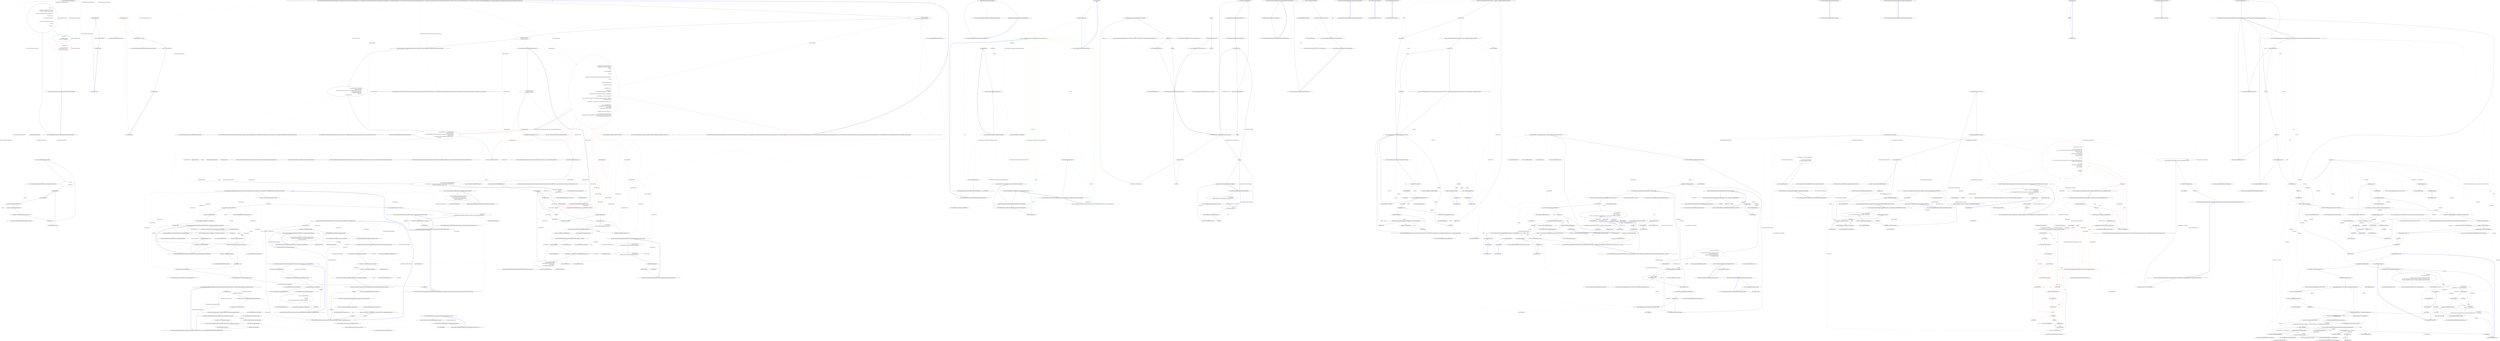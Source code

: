 digraph  {
n27 [label="Nancy.Demo.Authentication.Token.AuthModule", span=""];
n28 [label="Nancy.Authentication.Token.ITokenizer", span=""];
n0 [cluster="Nancy.Demo.Authentication.Token.AuthModule.AuthModule(Nancy.Authentication.Token.ITokenizer)", label="Entry Nancy.Demo.Authentication.Token.AuthModule.AuthModule(Nancy.Authentication.Token.ITokenizer)", span="7-7"];
n1 [cluster="Nancy.Demo.Authentication.Token.AuthModule.AuthModule(Nancy.Authentication.Token.ITokenizer)", label="Post[''/''] = x =>\r\n                {\r\n                    var userName = (string)this.Request.Form.UserName;\r\n                    var password = (string)this.Request.Form.Password;\r\n\r\n                    var userIdentity = UserDatabase.ValidateUser(userName, password);\r\n\r\n                    if (userIdentity == null)\r\n                    {\r\n                        return HttpStatusCode.Unauthorized;\r\n                    }\r\n\r\n                    var token = tokenizer.Tokenize(userIdentity, Context);\r\n\r\n                    return new\r\n                        {\r\n                            Token = token,\r\n                        };\r\n                }", span="10-28"];
n11 [cluster="lambda expression", label="var token = tokenizer.Tokenize(userIdentity, Context)", span="22-22"];
n2 [cluster="Nancy.Demo.Authentication.Token.AuthModule.AuthModule(Nancy.Authentication.Token.ITokenizer)", label="Get[''/validation''] = _ =>\r\n                {\r\n                    this.RequiresAuthentication();\r\n                    return ''Yay! You are authenticated!'';\r\n                }", span="30-34"];
n3 [cluster="Nancy.Demo.Authentication.Token.AuthModule.AuthModule(Nancy.Authentication.Token.ITokenizer)", color=red, community=0, label="0: Get[''/admin''] = _ =>\r\n            {\r\n                this.RequiresAuthentication();\r\n                this.RequiresClaims(new[] { ''admin'' });\r\n                return ''Yay! You are authorized!'';\r\n            }", span="36-41"];
n4 [cluster="Nancy.Demo.Authentication.Token.AuthModule.AuthModule(Nancy.Authentication.Token.ITokenizer)", label="Exit Nancy.Demo.Authentication.Token.AuthModule.AuthModule(Nancy.Authentication.Token.ITokenizer)", span="7-7"];
n5 [cluster="lambda expression", label="Entry lambda expression", span="10-28"];
n6 [cluster="lambda expression", label="var userName = (string)this.Request.Form.UserName", span="12-12"];
n7 [cluster="lambda expression", label="var password = (string)this.Request.Form.Password", span="13-13"];
n8 [cluster="lambda expression", label="var userIdentity = UserDatabase.ValidateUser(userName, password)", span="15-15"];
n9 [cluster="lambda expression", label="userIdentity == null", span="17-17"];
n14 [cluster="Nancy.Demo.Authentication.Token.UserDatabase.ValidateUser(string, string)", label="Entry Nancy.Demo.Authentication.Token.UserDatabase.ValidateUser(string, string)", span="21-21"];
n10 [cluster="lambda expression", label="return HttpStatusCode.Unauthorized;", span="19-19"];
n12 [cluster="lambda expression", label="return new\r\n                        {\r\n                            Token = token,\r\n                        };", span="24-27"];
n15 [cluster="Nancy.Authentication.Token.ITokenizer.Tokenize(Nancy.Security.IUserIdentity, Nancy.NancyContext)", label="Entry Nancy.Authentication.Token.ITokenizer.Tokenize(Nancy.Security.IUserIdentity, Nancy.NancyContext)", span="15-15"];
n13 [cluster="lambda expression", label="Exit lambda expression", span="10-28"];
n16 [cluster="lambda expression", label="Entry lambda expression", span="30-34"];
n17 [cluster="lambda expression", label="this.RequiresAuthentication()", span="32-32"];
n18 [cluster="lambda expression", label="return ''Yay! You are authenticated!'';", span="33-33"];
n20 [cluster="Nancy.INancyModule.RequiresAuthentication()", label="Entry Nancy.INancyModule.RequiresAuthentication()", span="17-17"];
n19 [cluster="lambda expression", label="Exit lambda expression", span="30-34"];
n21 [cluster="lambda expression", label="Entry lambda expression", span="36-41"];
n22 [cluster="lambda expression", color=red, community=0, label="0: this.RequiresAuthentication()", span="38-38"];
n23 [cluster="lambda expression", label="this.RequiresClaims(new[] { ''admin'' })", span="39-39"];
n24 [cluster="lambda expression", label="return ''Yay! You are authorized!'';", span="40-40"];
n26 [cluster="Nancy.INancyModule.RequiresClaims(System.Collections.Generic.IEnumerable<string>)", label="Entry Nancy.INancyModule.RequiresClaims(System.Collections.Generic.IEnumerable<string>)", span="27-27"];
n25 [cluster="lambda expression", label="Exit lambda expression", span="36-41"];
m0_0 [cluster="Nancy.Diagnostics.DiagnosticsHook.Enable(Nancy.Bootstrapper.IPipelines, System.Collections.Generic.IEnumerable<Nancy.Diagnostics.IDiagnosticsProvider>, Nancy.IRootPathProvider, Nancy.Diagnostics.IRequestTracing, Nancy.Bootstrapper.NancyInternalConfiguration, Nancy.ModelBinding.IModelBinderLocator, System.Collections.Generic.IEnumerable<Nancy.Responses.Negotiation.IResponseProcessor>, System.Collections.Generic.IEnumerable<Nancy.Routing.Constraints.IRouteSegmentConstraint>, Nancy.Culture.ICultureService, Nancy.Diagnostics.IRequestTraceFactory, System.Collections.Generic.IEnumerable<Nancy.Routing.IRouteMetadataProvider>, Nancy.Localization.ITextResource, Nancy.Configuration.INancyEnvironment, Nancy.ITypeCatalog, Nancy.IAssemblyCatalog)", file="BrowserResponseBodyWrapper.cs", label="Entry Nancy.Diagnostics.DiagnosticsHook.Enable(Nancy.Bootstrapper.IPipelines, System.Collections.Generic.IEnumerable<Nancy.Diagnostics.IDiagnosticsProvider>, Nancy.IRootPathProvider, Nancy.Diagnostics.IRequestTracing, Nancy.Bootstrapper.NancyInternalConfiguration, Nancy.ModelBinding.IModelBinderLocator, System.Collections.Generic.IEnumerable<Nancy.Responses.Negotiation.IResponseProcessor>, System.Collections.Generic.IEnumerable<Nancy.Routing.Constraints.IRouteSegmentConstraint>, Nancy.Culture.ICultureService, Nancy.Diagnostics.IRequestTraceFactory, System.Collections.Generic.IEnumerable<Nancy.Routing.IRouteMetadataProvider>, Nancy.Localization.ITextResource, Nancy.Configuration.INancyEnvironment, Nancy.ITypeCatalog, Nancy.IAssemblyCatalog)", span="35-35"];
m0_1 [cluster="Nancy.Diagnostics.DiagnosticsHook.Enable(Nancy.Bootstrapper.IPipelines, System.Collections.Generic.IEnumerable<Nancy.Diagnostics.IDiagnosticsProvider>, Nancy.IRootPathProvider, Nancy.Diagnostics.IRequestTracing, Nancy.Bootstrapper.NancyInternalConfiguration, Nancy.ModelBinding.IModelBinderLocator, System.Collections.Generic.IEnumerable<Nancy.Responses.Negotiation.IResponseProcessor>, System.Collections.Generic.IEnumerable<Nancy.Routing.Constraints.IRouteSegmentConstraint>, Nancy.Culture.ICultureService, Nancy.Diagnostics.IRequestTraceFactory, System.Collections.Generic.IEnumerable<Nancy.Routing.IRouteMetadataProvider>, Nancy.Localization.ITextResource, Nancy.Configuration.INancyEnvironment, Nancy.ITypeCatalog, Nancy.IAssemblyCatalog)", file="BrowserResponseBodyWrapper.cs", label="var diagnosticsConfiguration =\r\n                environment.GetValue<DiagnosticsConfiguration>()", span="37-38"];
m0_3 [cluster="Nancy.Diagnostics.DiagnosticsHook.Enable(Nancy.Bootstrapper.IPipelines, System.Collections.Generic.IEnumerable<Nancy.Diagnostics.IDiagnosticsProvider>, Nancy.IRootPathProvider, Nancy.Diagnostics.IRequestTracing, Nancy.Bootstrapper.NancyInternalConfiguration, Nancy.ModelBinding.IModelBinderLocator, System.Collections.Generic.IEnumerable<Nancy.Responses.Negotiation.IResponseProcessor>, System.Collections.Generic.IEnumerable<Nancy.Routing.Constraints.IRouteSegmentConstraint>, Nancy.Culture.ICultureService, Nancy.Diagnostics.IRequestTraceFactory, System.Collections.Generic.IEnumerable<Nancy.Routing.IRouteMetadataProvider>, Nancy.Localization.ITextResource, Nancy.Configuration.INancyEnvironment, Nancy.ITypeCatalog, Nancy.IAssemblyCatalog)", file="BrowserResponseBodyWrapper.cs", label="var diagnosticsModuleCatalog = new DiagnosticsModuleCatalog(providers, rootPathProvider, requestTracing, configuration, diagnosticsEnvironment, typeCatalog, assemblyCatalog)", span="43-43"];
m0_4 [cluster="Nancy.Diagnostics.DiagnosticsHook.Enable(Nancy.Bootstrapper.IPipelines, System.Collections.Generic.IEnumerable<Nancy.Diagnostics.IDiagnosticsProvider>, Nancy.IRootPathProvider, Nancy.Diagnostics.IRequestTracing, Nancy.Bootstrapper.NancyInternalConfiguration, Nancy.ModelBinding.IModelBinderLocator, System.Collections.Generic.IEnumerable<Nancy.Responses.Negotiation.IResponseProcessor>, System.Collections.Generic.IEnumerable<Nancy.Routing.Constraints.IRouteSegmentConstraint>, Nancy.Culture.ICultureService, Nancy.Diagnostics.IRequestTraceFactory, System.Collections.Generic.IEnumerable<Nancy.Routing.IRouteMetadataProvider>, Nancy.Localization.ITextResource, Nancy.Configuration.INancyEnvironment, Nancy.ITypeCatalog, Nancy.IAssemblyCatalog)", file="BrowserResponseBodyWrapper.cs", label="var diagnosticsRouteCache = new RouteCache(\r\n                diagnosticsModuleCatalog,\r\n                new DefaultNancyContextFactory(cultureService, requestTraceFactory, textResource, environment),\r\n                new DefaultRouteSegmentExtractor(),\r\n                new DefaultRouteDescriptionProvider(),\r\n                cultureService,\r\n                routeMetadataProviders)", span="45-51"];
m0_5 [cluster="Nancy.Diagnostics.DiagnosticsHook.Enable(Nancy.Bootstrapper.IPipelines, System.Collections.Generic.IEnumerable<Nancy.Diagnostics.IDiagnosticsProvider>, Nancy.IRootPathProvider, Nancy.Diagnostics.IRequestTracing, Nancy.Bootstrapper.NancyInternalConfiguration, Nancy.ModelBinding.IModelBinderLocator, System.Collections.Generic.IEnumerable<Nancy.Responses.Negotiation.IResponseProcessor>, System.Collections.Generic.IEnumerable<Nancy.Routing.Constraints.IRouteSegmentConstraint>, Nancy.Culture.ICultureService, Nancy.Diagnostics.IRequestTraceFactory, System.Collections.Generic.IEnumerable<Nancy.Routing.IRouteMetadataProvider>, Nancy.Localization.ITextResource, Nancy.Configuration.INancyEnvironment, Nancy.ITypeCatalog, Nancy.IAssemblyCatalog)", file="BrowserResponseBodyWrapper.cs", label="var diagnosticsRouteResolver = new DefaultRouteResolver(\r\n                diagnosticsModuleCatalog,\r\n                new DiagnosticsModuleBuilder(rootPathProvider, modelBinderLocator, diagnosticsEnvironment, environment),\r\n                diagnosticsRouteCache,\r\n                new RouteResolverTrie(new TrieNodeFactory(routeSegmentConstraints)),\r\n                environment)", span="53-58"];
m0_7 [cluster="Nancy.Diagnostics.DiagnosticsHook.Enable(Nancy.Bootstrapper.IPipelines, System.Collections.Generic.IEnumerable<Nancy.Diagnostics.IDiagnosticsProvider>, Nancy.IRootPathProvider, Nancy.Diagnostics.IRequestTracing, Nancy.Bootstrapper.NancyInternalConfiguration, Nancy.ModelBinding.IModelBinderLocator, System.Collections.Generic.IEnumerable<Nancy.Responses.Negotiation.IResponseProcessor>, System.Collections.Generic.IEnumerable<Nancy.Routing.Constraints.IRouteSegmentConstraint>, Nancy.Culture.ICultureService, Nancy.Diagnostics.IRequestTraceFactory, System.Collections.Generic.IEnumerable<Nancy.Routing.IRouteMetadataProvider>, Nancy.Localization.ITextResource, Nancy.Configuration.INancyEnvironment, Nancy.ITypeCatalog, Nancy.IAssemblyCatalog)", color=red, community=0, file="BrowserResponseBodyWrapper.cs", label="0: pipelines.BeforeRequest.AddItemToStartOfPipeline(\r\n                new PipelineItem<Func<NancyContext, Response>>(\r\n                    PipelineKey,\r\n                    ctx =>\r\n                    {\r\n                        if (!ctx.ControlPanelEnabled)\r\n                        {\r\n                            return null;\r\n                        }\r\n\r\n                        if (!ctx.Request.Path.StartsWith(diagnosticsConfiguration.Path, StringComparison.OrdinalIgnoreCase))\r\n                        {\r\n                            return null;\r\n                        }\r\n\r\n                        if (!diagnosticsConfiguration.Enabled)\r\n                        {\r\n                            return HttpStatusCode.NotFound;\r\n                        }\r\n\r\n                        ctx.Items[ItemsKey] = true;\r\n\r\n                        var resourcePrefix =\r\n                            string.Concat(diagnosticsConfiguration.Path, ''/Resources/'');\r\n\r\n                        if (ctx.Request.Path.StartsWith(resourcePrefix, StringComparison.OrdinalIgnoreCase))\r\n                        {\r\n                            var resourceNamespace = ''Nancy.Diagnostics.Resources'';\r\n\r\n                            var path = Path.GetDirectoryName(ctx.Request.Url.Path.Replace(resourcePrefix, string.Empty)) ?? string.Empty;\r\n                            if (!string.IsNullOrEmpty(path))\r\n                            {\r\n                                resourceNamespace += string.Format(''.{0}'', path.Replace(Path.DirectorySeparatorChar, '.'));\r\n                            }\r\n\r\n                            return new EmbeddedFileResponse(\r\n                                typeof(DiagnosticsHook).GetTypeInfo().Assembly,\r\n                                resourceNamespace,\r\n                                Path.GetFileName(ctx.Request.Url.Path));\r\n                        }\r\n\r\n                        RewriteDiagnosticsUrl(diagnosticsConfiguration, ctx);\r\n\r\n                        return ValidateConfiguration(diagnosticsConfiguration)\r\n                                   ? ExecuteDiagnostics(ctx, diagnosticsRouteResolver, diagnosticsConfiguration, serializer, diagnosticsEnvironment)\r\n                                   : new DiagnosticsViewRenderer(ctx, environment)[''help''];\r\n                    }))", span="62-108"];
m0_2 [cluster="Nancy.Diagnostics.DiagnosticsHook.Enable(Nancy.Bootstrapper.IPipelines, System.Collections.Generic.IEnumerable<Nancy.Diagnostics.IDiagnosticsProvider>, Nancy.IRootPathProvider, Nancy.Diagnostics.IRequestTracing, Nancy.Bootstrapper.NancyInternalConfiguration, Nancy.ModelBinding.IModelBinderLocator, System.Collections.Generic.IEnumerable<Nancy.Responses.Negotiation.IResponseProcessor>, System.Collections.Generic.IEnumerable<Nancy.Routing.Constraints.IRouteSegmentConstraint>, Nancy.Culture.ICultureService, Nancy.Diagnostics.IRequestTraceFactory, System.Collections.Generic.IEnumerable<Nancy.Routing.IRouteMetadataProvider>, Nancy.Localization.ITextResource, Nancy.Configuration.INancyEnvironment, Nancy.ITypeCatalog, Nancy.IAssemblyCatalog)", file="BrowserResponseBodyWrapper.cs", label="var diagnosticsEnvironment =\r\n                GetDiagnosticsEnvironment()", span="40-41"];
m0_6 [cluster="Nancy.Diagnostics.DiagnosticsHook.Enable(Nancy.Bootstrapper.IPipelines, System.Collections.Generic.IEnumerable<Nancy.Diagnostics.IDiagnosticsProvider>, Nancy.IRootPathProvider, Nancy.Diagnostics.IRequestTracing, Nancy.Bootstrapper.NancyInternalConfiguration, Nancy.ModelBinding.IModelBinderLocator, System.Collections.Generic.IEnumerable<Nancy.Responses.Negotiation.IResponseProcessor>, System.Collections.Generic.IEnumerable<Nancy.Routing.Constraints.IRouteSegmentConstraint>, Nancy.Culture.ICultureService, Nancy.Diagnostics.IRequestTraceFactory, System.Collections.Generic.IEnumerable<Nancy.Routing.IRouteMetadataProvider>, Nancy.Localization.ITextResource, Nancy.Configuration.INancyEnvironment, Nancy.ITypeCatalog, Nancy.IAssemblyCatalog)", file="BrowserResponseBodyWrapper.cs", label="var serializer = new DefaultObjectSerializer()", span="60-60"];
m0_8 [cluster="Nancy.Diagnostics.DiagnosticsHook.Enable(Nancy.Bootstrapper.IPipelines, System.Collections.Generic.IEnumerable<Nancy.Diagnostics.IDiagnosticsProvider>, Nancy.IRootPathProvider, Nancy.Diagnostics.IRequestTracing, Nancy.Bootstrapper.NancyInternalConfiguration, Nancy.ModelBinding.IModelBinderLocator, System.Collections.Generic.IEnumerable<Nancy.Responses.Negotiation.IResponseProcessor>, System.Collections.Generic.IEnumerable<Nancy.Routing.Constraints.IRouteSegmentConstraint>, Nancy.Culture.ICultureService, Nancy.Diagnostics.IRequestTraceFactory, System.Collections.Generic.IEnumerable<Nancy.Routing.IRouteMetadataProvider>, Nancy.Localization.ITextResource, Nancy.Configuration.INancyEnvironment, Nancy.ITypeCatalog, Nancy.IAssemblyCatalog)", file="BrowserResponseBodyWrapper.cs", label="Exit Nancy.Diagnostics.DiagnosticsHook.Enable(Nancy.Bootstrapper.IPipelines, System.Collections.Generic.IEnumerable<Nancy.Diagnostics.IDiagnosticsProvider>, Nancy.IRootPathProvider, Nancy.Diagnostics.IRequestTracing, Nancy.Bootstrapper.NancyInternalConfiguration, Nancy.ModelBinding.IModelBinderLocator, System.Collections.Generic.IEnumerable<Nancy.Responses.Negotiation.IResponseProcessor>, System.Collections.Generic.IEnumerable<Nancy.Routing.Constraints.IRouteSegmentConstraint>, Nancy.Culture.ICultureService, Nancy.Diagnostics.IRequestTraceFactory, System.Collections.Generic.IEnumerable<Nancy.Routing.IRouteMetadataProvider>, Nancy.Localization.ITextResource, Nancy.Configuration.INancyEnvironment, Nancy.ITypeCatalog, Nancy.IAssemblyCatalog)", span="35-35"];
m0_183 [cluster="Nancy.BeforePipeline.Invoke(Nancy.NancyContext, System.Threading.CancellationToken)", file="BrowserResponseBodyWrapper.cs", label="Entry Nancy.BeforePipeline.Invoke(Nancy.NancyContext, System.Threading.CancellationToken)", span="97-97"];
m0_171 [cluster="Nancy.Diagnostics.DiagnosticsSession.GenerateRandomSalt()", file="BrowserResponseBodyWrapper.cs", label="Entry Nancy.Diagnostics.DiagnosticsSession.GenerateRandomSalt()", span="42-42"];
m0_65 [cluster="Nancy.Configuration.INancyEnvironment.AddValue<T>(T)", file="BrowserResponseBodyWrapper.cs", label="Entry Nancy.Configuration.INancyEnvironment.AddValue<T>(T)", span="15-15"];
m0_97 [cluster="Nancy.Diagnostics.DiagnosticsHook.GetSession(Nancy.NancyContext, Nancy.Diagnostics.DiagnosticsConfiguration, Nancy.DefaultObjectSerializer)", file="BrowserResponseBodyWrapper.cs", label="Entry Nancy.Diagnostics.DiagnosticsHook.GetSession(Nancy.NancyContext, Nancy.Diagnostics.DiagnosticsConfiguration, Nancy.DefaultObjectSerializer)", span="216-216"];
m0_125 [cluster="Nancy.Diagnostics.DiagnosticsHook.GetSession(Nancy.NancyContext, Nancy.Diagnostics.DiagnosticsConfiguration, Nancy.DefaultObjectSerializer)", file="BrowserResponseBodyWrapper.cs", label="context.Request == null", span="218-218"];
m0_127 [cluster="Nancy.Diagnostics.DiagnosticsHook.GetSession(Nancy.NancyContext, Nancy.Diagnostics.DiagnosticsConfiguration, Nancy.DefaultObjectSerializer)", file="BrowserResponseBodyWrapper.cs", label="IsLoginRequest(context, diagnosticsConfiguration)", span="223-223"];
m0_128 [cluster="Nancy.Diagnostics.DiagnosticsHook.GetSession(Nancy.NancyContext, Nancy.Diagnostics.DiagnosticsConfiguration, Nancy.DefaultObjectSerializer)", file="BrowserResponseBodyWrapper.cs", label="return ProcessLogin(context, diagnosticsConfiguration, serializer);", span="225-225"];
m0_129 [cluster="Nancy.Diagnostics.DiagnosticsHook.GetSession(Nancy.NancyContext, Nancy.Diagnostics.DiagnosticsConfiguration, Nancy.DefaultObjectSerializer)", file="BrowserResponseBodyWrapper.cs", label="!context.Request.Cookies.ContainsKey(diagnosticsConfiguration.CookieName)", span="228-228"];
m0_131 [cluster="Nancy.Diagnostics.DiagnosticsHook.GetSession(Nancy.NancyContext, Nancy.Diagnostics.DiagnosticsConfiguration, Nancy.DefaultObjectSerializer)", file="BrowserResponseBodyWrapper.cs", label="var encryptedValue = context.Request.Cookies[diagnosticsConfiguration.CookieName]", span="233-233"];
m0_132 [cluster="Nancy.Diagnostics.DiagnosticsHook.GetSession(Nancy.NancyContext, Nancy.Diagnostics.DiagnosticsConfiguration, Nancy.DefaultObjectSerializer)", file="BrowserResponseBodyWrapper.cs", label="var hmacStringLength = Base64Helpers.GetBase64Length(diagnosticsConfiguration.CryptographyConfiguration.HmacProvider.HmacLength)", span="234-234"];
m0_136 [cluster="Nancy.Diagnostics.DiagnosticsHook.GetSession(Nancy.NancyContext, Nancy.Diagnostics.DiagnosticsConfiguration, Nancy.DefaultObjectSerializer)", file="BrowserResponseBodyWrapper.cs", label="var newHmac = diagnosticsConfiguration.CryptographyConfiguration.HmacProvider.GenerateHmac(encryptedSession)", span="239-239"];
m0_137 [cluster="Nancy.Diagnostics.DiagnosticsHook.GetSession(Nancy.NancyContext, Nancy.Diagnostics.DiagnosticsConfiguration, Nancy.DefaultObjectSerializer)", file="BrowserResponseBodyWrapper.cs", label="var hmacValid = HmacComparer.Compare(newHmac, hmacBytes, diagnosticsConfiguration.CryptographyConfiguration.HmacProvider.HmacLength)", span="240-240"];
m0_140 [cluster="Nancy.Diagnostics.DiagnosticsHook.GetSession(Nancy.NancyContext, Nancy.Diagnostics.DiagnosticsConfiguration, Nancy.DefaultObjectSerializer)", file="BrowserResponseBodyWrapper.cs", label="var decryptedValue = diagnosticsConfiguration.CryptographyConfiguration.EncryptionProvider.Decrypt(encryptedSession)", span="247-247"];
m0_141 [cluster="Nancy.Diagnostics.DiagnosticsHook.GetSession(Nancy.NancyContext, Nancy.Diagnostics.DiagnosticsConfiguration, Nancy.DefaultObjectSerializer)", file="BrowserResponseBodyWrapper.cs", label="var session = serializer.Deserialize(decryptedValue) as DiagnosticsSession", span="248-248"];
m0_142 [cluster="Nancy.Diagnostics.DiagnosticsHook.GetSession(Nancy.NancyContext, Nancy.Diagnostics.DiagnosticsConfiguration, Nancy.DefaultObjectSerializer)", file="BrowserResponseBodyWrapper.cs", label="session == null || session.Expiry < DateTimeOffset.Now || !SessionPasswordValid(session, diagnosticsConfiguration.Password)", span="250-250"];
m0_126 [cluster="Nancy.Diagnostics.DiagnosticsHook.GetSession(Nancy.NancyContext, Nancy.Diagnostics.DiagnosticsConfiguration, Nancy.DefaultObjectSerializer)", file="BrowserResponseBodyWrapper.cs", label="return null;", span="220-220"];
m0_130 [cluster="Nancy.Diagnostics.DiagnosticsHook.GetSession(Nancy.NancyContext, Nancy.Diagnostics.DiagnosticsConfiguration, Nancy.DefaultObjectSerializer)", file="BrowserResponseBodyWrapper.cs", label="return null;", span="230-230"];
m0_133 [cluster="Nancy.Diagnostics.DiagnosticsHook.GetSession(Nancy.NancyContext, Nancy.Diagnostics.DiagnosticsConfiguration, Nancy.DefaultObjectSerializer)", file="BrowserResponseBodyWrapper.cs", label="var encryptedSession = encryptedValue.Substring(hmacStringLength)", span="235-235"];
m0_134 [cluster="Nancy.Diagnostics.DiagnosticsHook.GetSession(Nancy.NancyContext, Nancy.Diagnostics.DiagnosticsConfiguration, Nancy.DefaultObjectSerializer)", file="BrowserResponseBodyWrapper.cs", label="var hmacString = encryptedValue.Substring(0, hmacStringLength)", span="236-236"];
m0_135 [cluster="Nancy.Diagnostics.DiagnosticsHook.GetSession(Nancy.NancyContext, Nancy.Diagnostics.DiagnosticsConfiguration, Nancy.DefaultObjectSerializer)", file="BrowserResponseBodyWrapper.cs", label="var hmacBytes = Convert.FromBase64String(hmacString)", span="238-238"];
m0_138 [cluster="Nancy.Diagnostics.DiagnosticsHook.GetSession(Nancy.NancyContext, Nancy.Diagnostics.DiagnosticsConfiguration, Nancy.DefaultObjectSerializer)", file="BrowserResponseBodyWrapper.cs", label="!hmacValid", span="242-242"];
m0_139 [cluster="Nancy.Diagnostics.DiagnosticsHook.GetSession(Nancy.NancyContext, Nancy.Diagnostics.DiagnosticsConfiguration, Nancy.DefaultObjectSerializer)", file="BrowserResponseBodyWrapper.cs", label="return null;", span="244-244"];
m0_144 [cluster="Nancy.Diagnostics.DiagnosticsHook.GetSession(Nancy.NancyContext, Nancy.Diagnostics.DiagnosticsConfiguration, Nancy.DefaultObjectSerializer)", file="BrowserResponseBodyWrapper.cs", label="return session;", span="255-255"];
m0_143 [cluster="Nancy.Diagnostics.DiagnosticsHook.GetSession(Nancy.NancyContext, Nancy.Diagnostics.DiagnosticsConfiguration, Nancy.DefaultObjectSerializer)", file="BrowserResponseBodyWrapper.cs", label="return null;", span="252-252"];
m0_145 [cluster="Nancy.Diagnostics.DiagnosticsHook.GetSession(Nancy.NancyContext, Nancy.Diagnostics.DiagnosticsConfiguration, Nancy.DefaultObjectSerializer)", file="BrowserResponseBodyWrapper.cs", label="Exit Nancy.Diagnostics.DiagnosticsHook.GetSession(Nancy.NancyContext, Nancy.Diagnostics.DiagnosticsConfiguration, Nancy.DefaultObjectSerializer)", span="216-216"];
m0_119 [cluster="System.DateTime.AddMinutes(double)", file="BrowserResponseBodyWrapper.cs", label="Entry System.DateTime.AddMinutes(double)", span="0-0"];
m0_156 [cluster="Nancy.Diagnostics.DiagnosticsHook.SessionPasswordValid(Nancy.Diagnostics.DiagnosticsSession, string)", file="BrowserResponseBodyWrapper.cs", label="Entry Nancy.Diagnostics.DiagnosticsHook.SessionPasswordValid(Nancy.Diagnostics.DiagnosticsSession, string)", span="258-258"];
m0_157 [cluster="Nancy.Diagnostics.DiagnosticsHook.SessionPasswordValid(Nancy.Diagnostics.DiagnosticsSession, string)", file="BrowserResponseBodyWrapper.cs", label="var newHash = DiagnosticsSession.GenerateSaltedHash(realPassword, session.Salt)", span="260-260"];
m0_158 [cluster="Nancy.Diagnostics.DiagnosticsHook.SessionPasswordValid(Nancy.Diagnostics.DiagnosticsSession, string)", file="BrowserResponseBodyWrapper.cs", label="return (newHash.Length == session.Hash.Length && newHash.SequenceEqual(session.Hash));", span="262-262"];
m0_159 [cluster="Nancy.Diagnostics.DiagnosticsHook.SessionPasswordValid(Nancy.Diagnostics.DiagnosticsSession, string)", file="BrowserResponseBodyWrapper.cs", label="Exit Nancy.Diagnostics.DiagnosticsHook.SessionPasswordValid(Nancy.Diagnostics.DiagnosticsSession, string)", span="258-258"];
m0_52 [cluster="Nancy.Diagnostics.DiagnosticsHook.ValidateConfiguration(Nancy.Diagnostics.DiagnosticsConfiguration)", file="BrowserResponseBodyWrapper.cs", label="Entry Nancy.Diagnostics.DiagnosticsHook.ValidateConfiguration(Nancy.Diagnostics.DiagnosticsConfiguration)", span="131-131"];
m0_67 [cluster="Nancy.Diagnostics.DiagnosticsHook.ValidateConfiguration(Nancy.Diagnostics.DiagnosticsConfiguration)", file="BrowserResponseBodyWrapper.cs", label="return !string.IsNullOrWhiteSpace(configuration.Password) &&\r\n                !string.IsNullOrWhiteSpace(configuration.CookieName) &&\r\n                !string.IsNullOrWhiteSpace(configuration.Path) &&\r\n                configuration.SlidingTimeout != 0;", span="133-136"];
m0_68 [cluster="Nancy.Diagnostics.DiagnosticsHook.ValidateConfiguration(Nancy.Diagnostics.DiagnosticsConfiguration)", file="BrowserResponseBodyWrapper.cs", label="Exit Nancy.Diagnostics.DiagnosticsHook.ValidateConfiguration(Nancy.Diagnostics.DiagnosticsConfiguration)", span="131-131"];
m0_74 [cluster="Nancy.Diagnostics.DiagnosticsHook.GetDiagnosticsLoginView(Nancy.NancyContext, Nancy.Configuration.INancyEnvironment)", file="BrowserResponseBodyWrapper.cs", label="Entry Nancy.Diagnostics.DiagnosticsHook.GetDiagnosticsLoginView(Nancy.NancyContext, Nancy.Configuration.INancyEnvironment)", span="148-148"];
m0_75 [cluster="Nancy.Diagnostics.DiagnosticsHook.GetDiagnosticsLoginView(Nancy.NancyContext, Nancy.Configuration.INancyEnvironment)", file="BrowserResponseBodyWrapper.cs", label="var renderer = new DiagnosticsViewRenderer(ctx, environment)", span="150-150"];
m0_76 [cluster="Nancy.Diagnostics.DiagnosticsHook.GetDiagnosticsLoginView(Nancy.NancyContext, Nancy.Configuration.INancyEnvironment)", file="BrowserResponseBodyWrapper.cs", label="return renderer[''login''];", span="152-152"];
m0_77 [cluster="Nancy.Diagnostics.DiagnosticsHook.GetDiagnosticsLoginView(Nancy.NancyContext, Nancy.Configuration.INancyEnvironment)", file="BrowserResponseBodyWrapper.cs", label="Exit Nancy.Diagnostics.DiagnosticsHook.GetDiagnosticsLoginView(Nancy.NancyContext, Nancy.Configuration.INancyEnvironment)", span="148-148"];
m0_124 [cluster="string.Format(string, object, object)", file="BrowserResponseBodyWrapper.cs", label="Entry string.Format(string, object, object)", span="0-0"];
m0_69 [cluster="string.IsNullOrWhiteSpace(string)", file="BrowserResponseBodyWrapper.cs", label="Entry string.IsNullOrWhiteSpace(string)", span="0-0"];
m0_14 [cluster="Nancy.Routing.DefaultRouteSegmentExtractor.DefaultRouteSegmentExtractor()", file="BrowserResponseBodyWrapper.cs", label="Entry Nancy.Routing.DefaultRouteSegmentExtractor.DefaultRouteSegmentExtractor()", span="7-7"];
m0_106 [cluster="Nancy.HeadResponse.HeadResponse(Nancy.Response)", file="BrowserResponseBodyWrapper.cs", label="Entry Nancy.HeadResponse.HeadResponse(Nancy.Response)", span="21-21"];
m0_48 [cluster="Nancy.Responses.EmbeddedFileResponse.EmbeddedFileResponse(System.Reflection.Assembly, string, string)", file="BrowserResponseBodyWrapper.cs", label="Entry Nancy.Responses.EmbeddedFileResponse.EmbeddedFileResponse(System.Reflection.Assembly, string, string)", span="19-19"];
m0_50 [cluster="System.IO.Path.GetFileName(string)", file="BrowserResponseBodyWrapper.cs", label="Entry System.IO.Path.GetFileName(string)", span="0-0"];
m0_149 [cluster="Nancy.Cryptography.Base64Helpers.GetBase64Length(int)", file="BrowserResponseBodyWrapper.cs", label="Entry Nancy.Cryptography.Base64Helpers.GetBase64Length(int)", span="14-14"];
m0_47 [cluster="string.Format(string, object)", file="BrowserResponseBodyWrapper.cs", label="Entry string.Format(string, object)", span="0-0"];
m0_98 [cluster="Nancy.Cookies.NancyCookie.NancyCookie(string, string, bool)", file="BrowserResponseBodyWrapper.cs", label="Entry Nancy.Cookies.NancyCookie.NancyCookie(string, string, bool)", span="40-40"];
m0_155 [cluster="Nancy.DefaultObjectSerializer.Deserialize(string)", file="BrowserResponseBodyWrapper.cs", label="Entry Nancy.DefaultObjectSerializer.Deserialize(string)", span="49-49"];
m0_43 [cluster="string.Replace(string, string)", file="BrowserResponseBodyWrapper.cs", label="Entry string.Replace(string, string)", span="0-0"];
m0_44 [cluster="System.IO.Path.GetDirectoryName(string)", file="BrowserResponseBodyWrapper.cs", label="Entry System.IO.Path.GetDirectoryName(string)", span="0-0"];
m0_46 [cluster="string.Replace(char, char)", file="BrowserResponseBodyWrapper.cs", label="Entry string.Replace(char, char)", span="0-0"];
m0_176 [cluster="string.EndsWith(string)", file="BrowserResponseBodyWrapper.cs", label="Entry string.EndsWith(string)", span="0-0"];
m0_10 [cluster="Nancy.Diagnostics.DiagnosticsHook.GetDiagnosticsEnvironment()", file="BrowserResponseBodyWrapper.cs", label="Entry Nancy.Diagnostics.DiagnosticsHook.GetDiagnosticsEnvironment()", span="116-116"];
m0_55 [cluster="Nancy.Diagnostics.DiagnosticsHook.GetDiagnosticsEnvironment()", file="BrowserResponseBodyWrapper.cs", label="var diagnosticsEnvironment =\r\n                new DefaultNancyEnvironment()", span="118-119"];
m0_56 [cluster="Nancy.Diagnostics.DiagnosticsHook.GetDiagnosticsEnvironment()", file="BrowserResponseBodyWrapper.cs", label="diagnosticsEnvironment.Globalization(new[] { ''en-US'' })", span="121-121"];
m0_57 [cluster="Nancy.Diagnostics.DiagnosticsHook.GetDiagnosticsEnvironment()", file="BrowserResponseBodyWrapper.cs", label="diagnosticsEnvironment.Json(retainCasing: false)", span="122-122"];
m0_58 [cluster="Nancy.Diagnostics.DiagnosticsHook.GetDiagnosticsEnvironment()", file="BrowserResponseBodyWrapper.cs", label="diagnosticsEnvironment.AddValue(ViewConfiguration.Default)", span="123-123"];
m0_59 [cluster="Nancy.Diagnostics.DiagnosticsHook.GetDiagnosticsEnvironment()", file="BrowserResponseBodyWrapper.cs", label="diagnosticsEnvironment.Tracing(\r\n                enabled: true,\r\n                displayErrorTraces: true)", span="124-126"];
m0_60 [cluster="Nancy.Diagnostics.DiagnosticsHook.GetDiagnosticsEnvironment()", file="BrowserResponseBodyWrapper.cs", label="return diagnosticsEnvironment;", span="128-128"];
m0_61 [cluster="Nancy.Diagnostics.DiagnosticsHook.GetDiagnosticsEnvironment()", file="BrowserResponseBodyWrapper.cs", label="Exit Nancy.Diagnostics.DiagnosticsHook.GetDiagnosticsEnvironment()", span="116-116"];
m0_154 [cluster="Nancy.Cryptography.IEncryptionProvider.Decrypt(string)", file="BrowserResponseBodyWrapper.cs", label="Entry Nancy.Cryptography.IEncryptionProvider.Decrypt(string)", span="19-19"];
m0_20 [cluster="Nancy.DefaultObjectSerializer.DefaultObjectSerializer()", file="BrowserResponseBodyWrapper.cs", label="Entry Nancy.DefaultObjectSerializer.DefaultObjectSerializer()", span="12-12"];
m0_53 [cluster="Nancy.Diagnostics.DiagnosticsHook.ExecuteDiagnostics(Nancy.NancyContext, Nancy.Routing.IRouteResolver, Nancy.Diagnostics.DiagnosticsConfiguration, Nancy.DefaultObjectSerializer, Nancy.Configuration.INancyEnvironment)", file="BrowserResponseBodyWrapper.cs", label="Entry Nancy.Diagnostics.DiagnosticsHook.ExecuteDiagnostics(Nancy.NancyContext, Nancy.Routing.IRouteResolver, Nancy.Diagnostics.DiagnosticsConfiguration, Nancy.DefaultObjectSerializer, Nancy.Configuration.INancyEnvironment)", span="155-155"];
m0_78 [cluster="Nancy.Diagnostics.DiagnosticsHook.ExecuteDiagnostics(Nancy.NancyContext, Nancy.Routing.IRouteResolver, Nancy.Diagnostics.DiagnosticsConfiguration, Nancy.DefaultObjectSerializer, Nancy.Configuration.INancyEnvironment)", file="BrowserResponseBodyWrapper.cs", label="var session = GetSession(ctx, diagnosticsConfiguration, serializer)", span="157-157"];
m0_80 [cluster="Nancy.Diagnostics.DiagnosticsHook.ExecuteDiagnostics(Nancy.NancyContext, Nancy.Routing.IRouteResolver, Nancy.Diagnostics.DiagnosticsConfiguration, Nancy.DefaultObjectSerializer, Nancy.Configuration.INancyEnvironment)", file="BrowserResponseBodyWrapper.cs", label="var view = GetDiagnosticsLoginView(ctx, environment)", span="161-161"];
m0_81 [cluster="Nancy.Diagnostics.DiagnosticsHook.ExecuteDiagnostics(Nancy.NancyContext, Nancy.Routing.IRouteResolver, Nancy.Diagnostics.DiagnosticsConfiguration, Nancy.DefaultObjectSerializer, Nancy.Configuration.INancyEnvironment)", file="BrowserResponseBodyWrapper.cs", label="view.WithCookie(\r\n                    new NancyCookie(diagnosticsConfiguration.CookieName, string.Empty, true) { Expires = DateTime.Now.AddDays(-1) })", span="163-164"];
m0_83 [cluster="Nancy.Diagnostics.DiagnosticsHook.ExecuteDiagnostics(Nancy.NancyContext, Nancy.Routing.IRouteResolver, Nancy.Diagnostics.DiagnosticsConfiguration, Nancy.DefaultObjectSerializer, Nancy.Configuration.INancyEnvironment)", file="BrowserResponseBodyWrapper.cs", label="var resolveResult = routeResolver.Resolve(ctx)", span="169-169"];
m0_84 [cluster="Nancy.Diagnostics.DiagnosticsHook.ExecuteDiagnostics(Nancy.NancyContext, Nancy.Routing.IRouteResolver, Nancy.Diagnostics.DiagnosticsConfiguration, Nancy.DefaultObjectSerializer, Nancy.Configuration.INancyEnvironment)", file="BrowserResponseBodyWrapper.cs", label="ctx.Parameters = resolveResult.Parameters", span="171-171"];
m0_85 [cluster="Nancy.Diagnostics.DiagnosticsHook.ExecuteDiagnostics(Nancy.NancyContext, Nancy.Routing.IRouteResolver, Nancy.Diagnostics.DiagnosticsConfiguration, Nancy.DefaultObjectSerializer, Nancy.Configuration.INancyEnvironment)", file="BrowserResponseBodyWrapper.cs", label="ExecuteRoutePreReq(ctx, CancellationToken, resolveResult.Before)", span="172-172"];
m0_86 [cluster="Nancy.Diagnostics.DiagnosticsHook.ExecuteDiagnostics(Nancy.NancyContext, Nancy.Routing.IRouteResolver, Nancy.Diagnostics.DiagnosticsConfiguration, Nancy.DefaultObjectSerializer, Nancy.Configuration.INancyEnvironment)", file="BrowserResponseBodyWrapper.cs", label="ctx.Response == null", span="174-174"];
m0_89 [cluster="Nancy.Diagnostics.DiagnosticsHook.ExecuteDiagnostics(Nancy.NancyContext, Nancy.Routing.IRouteResolver, Nancy.Diagnostics.DiagnosticsConfiguration, Nancy.DefaultObjectSerializer, Nancy.Configuration.INancyEnvironment)", file="BrowserResponseBodyWrapper.cs", label="ctx.Response = (Response)routeResult.Result", span="179-179"];
m0_90 [cluster="Nancy.Diagnostics.DiagnosticsHook.ExecuteDiagnostics(Nancy.NancyContext, Nancy.Routing.IRouteResolver, Nancy.Diagnostics.DiagnosticsConfiguration, Nancy.DefaultObjectSerializer, Nancy.Configuration.INancyEnvironment)", file="BrowserResponseBodyWrapper.cs", label="ctx.Request.Method.Equals(''HEAD'', StringComparison.OrdinalIgnoreCase)", span="182-182"];
m0_91 [cluster="Nancy.Diagnostics.DiagnosticsHook.ExecuteDiagnostics(Nancy.NancyContext, Nancy.Routing.IRouteResolver, Nancy.Diagnostics.DiagnosticsConfiguration, Nancy.DefaultObjectSerializer, Nancy.Configuration.INancyEnvironment)", file="BrowserResponseBodyWrapper.cs", label="ctx.Response = new HeadResponse(ctx.Response)", span="184-184"];
m0_93 [cluster="Nancy.Diagnostics.DiagnosticsHook.ExecuteDiagnostics(Nancy.NancyContext, Nancy.Routing.IRouteResolver, Nancy.Diagnostics.DiagnosticsConfiguration, Nancy.DefaultObjectSerializer, Nancy.Configuration.INancyEnvironment)", file="BrowserResponseBodyWrapper.cs", label="resolveResult.After.Invoke(ctx, CancellationToken)", span="189-189"];
m0_94 [cluster="Nancy.Diagnostics.DiagnosticsHook.ExecuteDiagnostics(Nancy.NancyContext, Nancy.Routing.IRouteResolver, Nancy.Diagnostics.DiagnosticsConfiguration, Nancy.DefaultObjectSerializer, Nancy.Configuration.INancyEnvironment)", file="BrowserResponseBodyWrapper.cs", label="AddUpdateSessionCookie(session, ctx, diagnosticsConfiguration, serializer)", span="192-192"];
m0_95 [cluster="Nancy.Diagnostics.DiagnosticsHook.ExecuteDiagnostics(Nancy.NancyContext, Nancy.Routing.IRouteResolver, Nancy.Diagnostics.DiagnosticsConfiguration, Nancy.DefaultObjectSerializer, Nancy.Configuration.INancyEnvironment)", file="BrowserResponseBodyWrapper.cs", label="return ctx.Response;", span="194-194"];
m0_79 [cluster="Nancy.Diagnostics.DiagnosticsHook.ExecuteDiagnostics(Nancy.NancyContext, Nancy.Routing.IRouteResolver, Nancy.Diagnostics.DiagnosticsConfiguration, Nancy.DefaultObjectSerializer, Nancy.Configuration.INancyEnvironment)", file="BrowserResponseBodyWrapper.cs", label="session == null", span="159-159"];
m0_82 [cluster="Nancy.Diagnostics.DiagnosticsHook.ExecuteDiagnostics(Nancy.NancyContext, Nancy.Routing.IRouteResolver, Nancy.Diagnostics.DiagnosticsConfiguration, Nancy.DefaultObjectSerializer, Nancy.Configuration.INancyEnvironment)", file="BrowserResponseBodyWrapper.cs", label="return view;", span="166-166"];
m0_87 [cluster="Nancy.Diagnostics.DiagnosticsHook.ExecuteDiagnostics(Nancy.NancyContext, Nancy.Routing.IRouteResolver, Nancy.Diagnostics.DiagnosticsConfiguration, Nancy.DefaultObjectSerializer, Nancy.Configuration.INancyEnvironment)", file="BrowserResponseBodyWrapper.cs", label="var routeResult = resolveResult.Route.Invoke(resolveResult.Parameters, CancellationToken)", span="176-176"];
m0_92 [cluster="Nancy.Diagnostics.DiagnosticsHook.ExecuteDiagnostics(Nancy.NancyContext, Nancy.Routing.IRouteResolver, Nancy.Diagnostics.DiagnosticsConfiguration, Nancy.DefaultObjectSerializer, Nancy.Configuration.INancyEnvironment)", file="BrowserResponseBodyWrapper.cs", label="resolveResult.After != null", span="187-187"];
m0_88 [cluster="Nancy.Diagnostics.DiagnosticsHook.ExecuteDiagnostics(Nancy.NancyContext, Nancy.Routing.IRouteResolver, Nancy.Diagnostics.DiagnosticsConfiguration, Nancy.DefaultObjectSerializer, Nancy.Configuration.INancyEnvironment)", file="BrowserResponseBodyWrapper.cs", label="routeResult.Wait()", span="177-177"];
m0_96 [cluster="Nancy.Diagnostics.DiagnosticsHook.ExecuteDiagnostics(Nancy.NancyContext, Nancy.Routing.IRouteResolver, Nancy.Diagnostics.DiagnosticsConfiguration, Nancy.DefaultObjectSerializer, Nancy.Configuration.INancyEnvironment)", file="BrowserResponseBodyWrapper.cs", label="Exit Nancy.Diagnostics.DiagnosticsHook.ExecuteDiagnostics(Nancy.NancyContext, Nancy.Routing.IRouteResolver, Nancy.Diagnostics.DiagnosticsConfiguration, Nancy.DefaultObjectSerializer, Nancy.Configuration.INancyEnvironment)", span="155-155"];
m0_102 [cluster="Nancy.Diagnostics.DiagnosticsHook.ExecuteRoutePreReq(Nancy.NancyContext, System.Threading.CancellationToken, Nancy.BeforePipeline)", file="BrowserResponseBodyWrapper.cs", label="Entry Nancy.Diagnostics.DiagnosticsHook.ExecuteRoutePreReq(Nancy.NancyContext, System.Threading.CancellationToken, Nancy.BeforePipeline)", span="293-293"];
m0_177 [cluster="Nancy.Diagnostics.DiagnosticsHook.ExecuteRoutePreReq(Nancy.NancyContext, System.Threading.CancellationToken, Nancy.BeforePipeline)", file="BrowserResponseBodyWrapper.cs", label="resolveResultPreReq == null", span="295-295"];
m0_179 [cluster="Nancy.Diagnostics.DiagnosticsHook.ExecuteRoutePreReq(Nancy.NancyContext, System.Threading.CancellationToken, Nancy.BeforePipeline)", file="BrowserResponseBodyWrapper.cs", label="var resolveResultPreReqResponse = resolveResultPreReq.Invoke(context, cancellationToken).Result", span="300-300"];
m0_181 [cluster="Nancy.Diagnostics.DiagnosticsHook.ExecuteRoutePreReq(Nancy.NancyContext, System.Threading.CancellationToken, Nancy.BeforePipeline)", file="BrowserResponseBodyWrapper.cs", label="context.Response = resolveResultPreReqResponse", span="304-304"];
m0_178 [cluster="Nancy.Diagnostics.DiagnosticsHook.ExecuteRoutePreReq(Nancy.NancyContext, System.Threading.CancellationToken, Nancy.BeforePipeline)", file="BrowserResponseBodyWrapper.cs", label="return;", span="297-297"];
m0_180 [cluster="Nancy.Diagnostics.DiagnosticsHook.ExecuteRoutePreReq(Nancy.NancyContext, System.Threading.CancellationToken, Nancy.BeforePipeline)", file="BrowserResponseBodyWrapper.cs", label="resolveResultPreReqResponse != null", span="302-302"];
m0_182 [cluster="Nancy.Diagnostics.DiagnosticsHook.ExecuteRoutePreReq(Nancy.NancyContext, System.Threading.CancellationToken, Nancy.BeforePipeline)", file="BrowserResponseBodyWrapper.cs", label="Exit Nancy.Diagnostics.DiagnosticsHook.ExecuteRoutePreReq(Nancy.NancyContext, System.Threading.CancellationToken, Nancy.BeforePipeline)", span="293-293"];
m0_146 [cluster="Nancy.Diagnostics.DiagnosticsHook.IsLoginRequest(Nancy.NancyContext, Nancy.Diagnostics.DiagnosticsConfiguration)", file="BrowserResponseBodyWrapper.cs", label="Entry Nancy.Diagnostics.DiagnosticsHook.IsLoginRequest(Nancy.NancyContext, Nancy.Diagnostics.DiagnosticsConfiguration)", span="286-286"];
m0_173 [cluster="Nancy.Diagnostics.DiagnosticsHook.IsLoginRequest(Nancy.NancyContext, Nancy.Diagnostics.DiagnosticsConfiguration)", file="BrowserResponseBodyWrapper.cs", label="return context.Request.Method.Equals(''POST'', StringComparison.OrdinalIgnoreCase) &&\r\n                context.Request.Url.BasePath.TrimEnd('/').EndsWith(diagnosticsConfiguration.Path) &&\r\n                context.Request.Url.Path == ''/'';", span="288-290"];
m0_174 [cluster="Nancy.Diagnostics.DiagnosticsHook.IsLoginRequest(Nancy.NancyContext, Nancy.Diagnostics.DiagnosticsConfiguration)", file="BrowserResponseBodyWrapper.cs", label="Exit Nancy.Diagnostics.DiagnosticsHook.IsLoginRequest(Nancy.NancyContext, Nancy.Diagnostics.DiagnosticsConfiguration)", span="286-286"];
m0_147 [cluster="Nancy.Diagnostics.DiagnosticsHook.ProcessLogin(Nancy.NancyContext, Nancy.Diagnostics.DiagnosticsConfiguration, Nancy.DefaultObjectSerializer)", file="BrowserResponseBodyWrapper.cs", label="Entry Nancy.Diagnostics.DiagnosticsHook.ProcessLogin(Nancy.NancyContext, Nancy.Diagnostics.DiagnosticsConfiguration, Nancy.DefaultObjectSerializer)", span="265-265"];
m0_162 [cluster="Nancy.Diagnostics.DiagnosticsHook.ProcessLogin(Nancy.NancyContext, Nancy.Diagnostics.DiagnosticsConfiguration, Nancy.DefaultObjectSerializer)", file="BrowserResponseBodyWrapper.cs", label="string password = context.Request.Form.Password", span="267-267"];
m0_163 [cluster="Nancy.Diagnostics.DiagnosticsHook.ProcessLogin(Nancy.NancyContext, Nancy.Diagnostics.DiagnosticsConfiguration, Nancy.DefaultObjectSerializer)", file="BrowserResponseBodyWrapper.cs", label="!string.Equals(password, diagnosticsConfiguration.Password, StringComparison.Ordinal)", span="269-269"];
m0_167 [cluster="Nancy.Diagnostics.DiagnosticsHook.ProcessLogin(Nancy.NancyContext, Nancy.Diagnostics.DiagnosticsConfiguration, Nancy.DefaultObjectSerializer)", file="BrowserResponseBodyWrapper.cs", label="var session = new DiagnosticsSession\r\n            {\r\n                Hash = hash,\r\n                Salt = salt,\r\n                Expiry = DateTime.Now.AddMinutes(diagnosticsConfiguration.SlidingTimeout)\r\n            }", span="276-281"];
m0_166 [cluster="Nancy.Diagnostics.DiagnosticsHook.ProcessLogin(Nancy.NancyContext, Nancy.Diagnostics.DiagnosticsConfiguration, Nancy.DefaultObjectSerializer)", file="BrowserResponseBodyWrapper.cs", label="var hash = DiagnosticsSession.GenerateSaltedHash(password, salt)", span="275-275"];
m0_164 [cluster="Nancy.Diagnostics.DiagnosticsHook.ProcessLogin(Nancy.NancyContext, Nancy.Diagnostics.DiagnosticsConfiguration, Nancy.DefaultObjectSerializer)", file="BrowserResponseBodyWrapper.cs", label="return null;", span="271-271"];
m0_165 [cluster="Nancy.Diagnostics.DiagnosticsHook.ProcessLogin(Nancy.NancyContext, Nancy.Diagnostics.DiagnosticsConfiguration, Nancy.DefaultObjectSerializer)", file="BrowserResponseBodyWrapper.cs", label="var salt = DiagnosticsSession.GenerateRandomSalt()", span="274-274"];
m0_168 [cluster="Nancy.Diagnostics.DiagnosticsHook.ProcessLogin(Nancy.NancyContext, Nancy.Diagnostics.DiagnosticsConfiguration, Nancy.DefaultObjectSerializer)", file="BrowserResponseBodyWrapper.cs", label="return session;", span="283-283"];
m0_169 [cluster="Nancy.Diagnostics.DiagnosticsHook.ProcessLogin(Nancy.NancyContext, Nancy.Diagnostics.DiagnosticsConfiguration, Nancy.DefaultObjectSerializer)", file="BrowserResponseBodyWrapper.cs", label="Exit Nancy.Diagnostics.DiagnosticsHook.ProcessLogin(Nancy.NancyContext, Nancy.Diagnostics.DiagnosticsConfiguration, Nancy.DefaultObjectSerializer)", span="265-265"];
m0_100 [cluster="Nancy.Response.WithCookie(Nancy.Cookies.INancyCookie)", file="BrowserResponseBodyWrapper.cs", label="Entry Nancy.Response.WithCookie(Nancy.Cookies.INancyCookie)", span="89-89"];
m0_21 [cluster="Nancy.PipelineItem<TDelegate>.PipelineItem(string, TDelegate)", file="BrowserResponseBodyWrapper.cs", label="Entry Nancy.PipelineItem<TDelegate>.PipelineItem(string, TDelegate)", span="8-8"];
m0_123 [cluster="System.Convert.ToBase64String(byte[])", file="BrowserResponseBodyWrapper.cs", label="Entry System.Convert.ToBase64String(byte[])", span="0-0"];
m0_172 [cluster="Nancy.Diagnostics.DiagnosticsSession.DiagnosticsSession()", file="BrowserResponseBodyWrapper.cs", label="Entry Nancy.Diagnostics.DiagnosticsSession.DiagnosticsSession()", span="12-12"];
m0_175 [cluster="string.TrimEnd(params char[])", file="BrowserResponseBodyWrapper.cs", label="Entry string.TrimEnd(params char[])", span="0-0"];
m0_151 [cluster="string.Substring(int, int)", file="BrowserResponseBodyWrapper.cs", label="Entry string.Substring(int, int)", span="0-0"];
m0_99 [cluster="System.DateTime.AddDays(double)", file="BrowserResponseBodyWrapper.cs", label="Entry System.DateTime.AddDays(double)", span="0-0"];
m0_41 [cluster="string.StartsWith(string, System.StringComparison)", file="BrowserResponseBodyWrapper.cs", label="Entry string.StartsWith(string, System.StringComparison)", span="0-0"];
m0_63 [cluster="Nancy.Configuration.INancyEnvironment.Globalization(System.Collections.Generic.IEnumerable<string>, string, System.Globalization.DateTimeStyles?)", file="BrowserResponseBodyWrapper.cs", label="Entry Nancy.Configuration.INancyEnvironment.Globalization(System.Collections.Generic.IEnumerable<string>, string, System.Globalization.DateTimeStyles?)", span="19-19"];
m0_11 [cluster="Nancy.Diagnostics.DiagnosticsModuleCatalog.DiagnosticsModuleCatalog(System.Collections.Generic.IEnumerable<Nancy.Diagnostics.IDiagnosticsProvider>, Nancy.IRootPathProvider, Nancy.Diagnostics.IRequestTracing, Nancy.Bootstrapper.NancyInternalConfiguration, Nancy.Configuration.INancyEnvironment, Nancy.ITypeCatalog, Nancy.IAssemblyCatalog)", file="BrowserResponseBodyWrapper.cs", label="Entry Nancy.Diagnostics.DiagnosticsModuleCatalog.DiagnosticsModuleCatalog(System.Collections.Generic.IEnumerable<Nancy.Diagnostics.IDiagnosticsProvider>, Nancy.IRootPathProvider, Nancy.Diagnostics.IRequestTracing, Nancy.Bootstrapper.NancyInternalConfiguration, Nancy.Configuration.INancyEnvironment, Nancy.ITypeCatalog, Nancy.IAssemblyCatalog)", span="16-16"];
m0_153 [cluster="Nancy.Cryptography.HmacComparer.Compare(byte[], byte[], int)", file="BrowserResponseBodyWrapper.cs", label="Entry Nancy.Cryptography.HmacComparer.Compare(byte[], byte[], int)", span="18-18"];
m0_19 [cluster="Nancy.Routing.Trie.TrieNodeFactory.TrieNodeFactory(System.Collections.Generic.IEnumerable<Nancy.Routing.Constraints.IRouteSegmentConstraint>)", file="BrowserResponseBodyWrapper.cs", label="Entry Nancy.Routing.Trie.TrieNodeFactory.TrieNodeFactory(System.Collections.Generic.IEnumerable<Nancy.Routing.Constraints.IRouteSegmentConstraint>)", span="15-15"];
m0_73 [cluster="Nancy.AsyncNamedPipelineBase<TAsyncDelegate, TSyncDelegate>.RemoveByName(string)", file="BrowserResponseBodyWrapper.cs", label="Entry Nancy.AsyncNamedPipelineBase<TAsyncDelegate, TSyncDelegate>.RemoveByName(string)", span="318-318"];
m0_22 [cluster="Nancy.AsyncNamedPipelineBase<TAsyncDelegate, TSyncDelegate>.AddItemToStartOfPipeline(Nancy.PipelineItem<TSyncDelegate>, bool)", file="BrowserResponseBodyWrapper.cs", label="Entry Nancy.AsyncNamedPipelineBase<TAsyncDelegate, TSyncDelegate>.AddItemToStartOfPipeline(Nancy.PipelineItem<TSyncDelegate>, bool)", span="90-90"];
m0_51 [cluster="Nancy.Diagnostics.DiagnosticsHook.RewriteDiagnosticsUrl(Nancy.Diagnostics.DiagnosticsConfiguration, Nancy.NancyContext)", file="BrowserResponseBodyWrapper.cs", label="Entry Nancy.Diagnostics.DiagnosticsHook.RewriteDiagnosticsUrl(Nancy.Diagnostics.DiagnosticsConfiguration, Nancy.NancyContext)", span="308-308"];
m0_184 [cluster="Nancy.Diagnostics.DiagnosticsHook.RewriteDiagnosticsUrl(Nancy.Diagnostics.DiagnosticsConfiguration, Nancy.NancyContext)", file="BrowserResponseBodyWrapper.cs", label="ctx.Request.Url.BasePath =\r\n                string.Concat(ctx.Request.Url.BasePath, diagnosticsConfiguration.Path)", span="310-311"];
m0_185 [cluster="Nancy.Diagnostics.DiagnosticsHook.RewriteDiagnosticsUrl(Nancy.Diagnostics.DiagnosticsConfiguration, Nancy.NancyContext)", file="BrowserResponseBodyWrapper.cs", label="ctx.Request.Url.Path =\r\n                ctx.Request.Url.Path.Substring(diagnosticsConfiguration.Path.Length)", span="313-314"];
m0_186 [cluster="Nancy.Diagnostics.DiagnosticsHook.RewriteDiagnosticsUrl(Nancy.Diagnostics.DiagnosticsConfiguration, Nancy.NancyContext)", file="BrowserResponseBodyWrapper.cs", label="ctx.Request.Url.Path.Length.Equals(0)", span="316-316"];
m0_187 [cluster="Nancy.Diagnostics.DiagnosticsHook.RewriteDiagnosticsUrl(Nancy.Diagnostics.DiagnosticsConfiguration, Nancy.NancyContext)", file="BrowserResponseBodyWrapper.cs", label="ctx.Request.Url.Path = ''/''", span="318-318"];
m0_188 [cluster="Nancy.Diagnostics.DiagnosticsHook.RewriteDiagnosticsUrl(Nancy.Diagnostics.DiagnosticsConfiguration, Nancy.NancyContext)", file="BrowserResponseBodyWrapper.cs", label="Exit Nancy.Diagnostics.DiagnosticsHook.RewriteDiagnosticsUrl(Nancy.Diagnostics.DiagnosticsConfiguration, Nancy.NancyContext)", span="308-308"];
m0_104 [cluster="System.Threading.Tasks.Task.Wait()", file="BrowserResponseBodyWrapper.cs", label="Entry System.Threading.Tasks.Task.Wait()", span="0-0"];
m0_121 [cluster="Nancy.Cryptography.IEncryptionProvider.Encrypt(string)", file="BrowserResponseBodyWrapper.cs", label="Entry Nancy.Cryptography.IEncryptionProvider.Encrypt(string)", span="12-12"];
m0_15 [cluster="Nancy.Routing.DefaultRouteDescriptionProvider.DefaultRouteDescriptionProvider()", file="BrowserResponseBodyWrapper.cs", label="Entry Nancy.Routing.DefaultRouteDescriptionProvider.DefaultRouteDescriptionProvider()", span="12-12"];
m0_161 [cluster="Unk.SequenceEqual", file="BrowserResponseBodyWrapper.cs", label="Entry Unk.SequenceEqual", span=""];
m0_45 [cluster="string.IsNullOrEmpty(string)", file="BrowserResponseBodyWrapper.cs", label="Entry string.IsNullOrEmpty(string)", span="0-0"];
m0_122 [cluster="Nancy.Cryptography.IHmacProvider.GenerateHmac(string)", file="BrowserResponseBodyWrapper.cs", label="Entry Nancy.Cryptography.IHmacProvider.GenerateHmac(string)", span="17-17"];
m0_42 [cluster="string.Concat(string, string)", file="BrowserResponseBodyWrapper.cs", label="Entry string.Concat(string, string)", span="0-0"];
m0_120 [cluster="Nancy.DefaultObjectSerializer.Serialize(object)", file="BrowserResponseBodyWrapper.cs", label="Entry Nancy.DefaultObjectSerializer.Serialize(object)", span="19-19"];
m0_18 [cluster="Nancy.Routing.Trie.RouteResolverTrie.RouteResolverTrie(Nancy.Routing.Trie.ITrieNodeFactory)", file="BrowserResponseBodyWrapper.cs", label="Entry Nancy.Routing.Trie.RouteResolverTrie.RouteResolverTrie(Nancy.Routing.Trie.ITrieNodeFactory)", span="19-19"];
m0_62 [cluster="Nancy.Configuration.DefaultNancyEnvironment.DefaultNancyEnvironment()", file="BrowserResponseBodyWrapper.cs", label="Entry Nancy.Configuration.DefaultNancyEnvironment.DefaultNancyEnvironment()", span="9-9"];
m0_108 [cluster="Nancy.Diagnostics.DiagnosticsHook.AddUpdateSessionCookie(Nancy.Diagnostics.DiagnosticsSession, Nancy.NancyContext, Nancy.Diagnostics.DiagnosticsConfiguration, Nancy.DefaultObjectSerializer)", file="BrowserResponseBodyWrapper.cs", label="Entry Nancy.Diagnostics.DiagnosticsHook.AddUpdateSessionCookie(Nancy.Diagnostics.DiagnosticsSession, Nancy.NancyContext, Nancy.Diagnostics.DiagnosticsConfiguration, Nancy.DefaultObjectSerializer)", span="197-197"];
m0_109 [cluster="Nancy.Diagnostics.DiagnosticsHook.AddUpdateSessionCookie(Nancy.Diagnostics.DiagnosticsSession, Nancy.NancyContext, Nancy.Diagnostics.DiagnosticsConfiguration, Nancy.DefaultObjectSerializer)", file="BrowserResponseBodyWrapper.cs", label="context.Response == null", span="199-199"];
m0_111 [cluster="Nancy.Diagnostics.DiagnosticsHook.AddUpdateSessionCookie(Nancy.Diagnostics.DiagnosticsSession, Nancy.NancyContext, Nancy.Diagnostics.DiagnosticsConfiguration, Nancy.DefaultObjectSerializer)", file="BrowserResponseBodyWrapper.cs", label="session.Expiry = DateTime.Now.AddMinutes(diagnosticsConfiguration.SlidingTimeout)", span="204-204"];
m0_112 [cluster="Nancy.Diagnostics.DiagnosticsHook.AddUpdateSessionCookie(Nancy.Diagnostics.DiagnosticsSession, Nancy.NancyContext, Nancy.Diagnostics.DiagnosticsConfiguration, Nancy.DefaultObjectSerializer)", file="BrowserResponseBodyWrapper.cs", label="var serializedSession = serializer.Serialize(session)", span="205-205"];
m0_113 [cluster="Nancy.Diagnostics.DiagnosticsHook.AddUpdateSessionCookie(Nancy.Diagnostics.DiagnosticsSession, Nancy.NancyContext, Nancy.Diagnostics.DiagnosticsConfiguration, Nancy.DefaultObjectSerializer)", file="BrowserResponseBodyWrapper.cs", label="var encryptedSession = diagnosticsConfiguration.CryptographyConfiguration.EncryptionProvider.Encrypt(serializedSession)", span="207-207"];
m0_114 [cluster="Nancy.Diagnostics.DiagnosticsHook.AddUpdateSessionCookie(Nancy.Diagnostics.DiagnosticsSession, Nancy.NancyContext, Nancy.Diagnostics.DiagnosticsConfiguration, Nancy.DefaultObjectSerializer)", file="BrowserResponseBodyWrapper.cs", label="var hmacBytes = diagnosticsConfiguration.CryptographyConfiguration.HmacProvider.GenerateHmac(encryptedSession)", span="208-208"];
m0_116 [cluster="Nancy.Diagnostics.DiagnosticsHook.AddUpdateSessionCookie(Nancy.Diagnostics.DiagnosticsSession, Nancy.NancyContext, Nancy.Diagnostics.DiagnosticsConfiguration, Nancy.DefaultObjectSerializer)", file="BrowserResponseBodyWrapper.cs", label="var cookie = new NancyCookie(diagnosticsConfiguration.CookieName, string.Format(''{1}{0}'', encryptedSession, hmacString), true)", span="211-211"];
m0_117 [cluster="Nancy.Diagnostics.DiagnosticsHook.AddUpdateSessionCookie(Nancy.Diagnostics.DiagnosticsSession, Nancy.NancyContext, Nancy.Diagnostics.DiagnosticsConfiguration, Nancy.DefaultObjectSerializer)", file="BrowserResponseBodyWrapper.cs", label="context.Response.WithCookie(cookie)", span="213-213"];
m0_110 [cluster="Nancy.Diagnostics.DiagnosticsHook.AddUpdateSessionCookie(Nancy.Diagnostics.DiagnosticsSession, Nancy.NancyContext, Nancy.Diagnostics.DiagnosticsConfiguration, Nancy.DefaultObjectSerializer)", file="BrowserResponseBodyWrapper.cs", label="return;", span="201-201"];
m0_115 [cluster="Nancy.Diagnostics.DiagnosticsHook.AddUpdateSessionCookie(Nancy.Diagnostics.DiagnosticsSession, Nancy.NancyContext, Nancy.Diagnostics.DiagnosticsConfiguration, Nancy.DefaultObjectSerializer)", file="BrowserResponseBodyWrapper.cs", label="var hmacString = Convert.ToBase64String(hmacBytes)", span="209-209"];
m0_118 [cluster="Nancy.Diagnostics.DiagnosticsHook.AddUpdateSessionCookie(Nancy.Diagnostics.DiagnosticsSession, Nancy.NancyContext, Nancy.Diagnostics.DiagnosticsConfiguration, Nancy.DefaultObjectSerializer)", file="BrowserResponseBodyWrapper.cs", label="Exit Nancy.Diagnostics.DiagnosticsHook.AddUpdateSessionCookie(Nancy.Diagnostics.DiagnosticsSession, Nancy.NancyContext, Nancy.Diagnostics.DiagnosticsConfiguration, Nancy.DefaultObjectSerializer)", span="197-197"];
m0_16 [cluster="Nancy.Routing.DefaultRouteResolver.DefaultRouteResolver(Nancy.INancyModuleCatalog, Nancy.Routing.INancyModuleBuilder, Nancy.Routing.IRouteCache, Nancy.Routing.Trie.IRouteResolverTrie, Nancy.Configuration.INancyEnvironment)", file="BrowserResponseBodyWrapper.cs", label="Entry Nancy.Routing.DefaultRouteResolver.DefaultRouteResolver(Nancy.INancyModuleCatalog, Nancy.Routing.INancyModuleBuilder, Nancy.Routing.IRouteCache, Nancy.Routing.Trie.IRouteResolverTrie, Nancy.Configuration.INancyEnvironment)", span="31-31"];
m0_148 [cluster="System.Collections.Generic.IDictionary<TKey, TValue>.ContainsKey(TKey)", file="BrowserResponseBodyWrapper.cs", label="Entry System.Collections.Generic.IDictionary<TKey, TValue>.ContainsKey(TKey)", span="0-0"];
m0_9 [cluster="Nancy.Configuration.INancyEnvironment.GetValue<T>()", file="BrowserResponseBodyWrapper.cs", label="Entry Nancy.Configuration.INancyEnvironment.GetValue<T>()", span="26-26"];
m0_23 [cluster="lambda expression", file="BrowserResponseBodyWrapper.cs", label="Entry lambda expression", span="65-108"];
m0_39 [cluster="lambda expression", file="BrowserResponseBodyWrapper.cs", label="return ValidateConfiguration(diagnosticsConfiguration)\r\n                                   ? ExecuteDiagnostics(ctx, diagnosticsRouteResolver, diagnosticsConfiguration, serializer, diagnosticsEnvironment)\r\n                                   : new DiagnosticsViewRenderer(ctx, environment)[''help''];", span="105-107"];
m0_26 [cluster="lambda expression", color=red, community=0, file="BrowserResponseBodyWrapper.cs", label="0: !ctx.Request.Path.StartsWith(diagnosticsConfiguration.Path, StringComparison.OrdinalIgnoreCase)", span="72-72"];
m0_28 [cluster="lambda expression", file="BrowserResponseBodyWrapper.cs", label="!diagnosticsConfiguration.Enabled", span="77-77"];
m0_31 [cluster="lambda expression", file="BrowserResponseBodyWrapper.cs", label="var resourcePrefix =\r\n                            string.Concat(diagnosticsConfiguration.Path, ''/Resources/'')", span="84-85"];
m0_38 [cluster="lambda expression", file="BrowserResponseBodyWrapper.cs", label="RewriteDiagnosticsUrl(diagnosticsConfiguration, ctx)", span="103-103"];
m0_24 [cluster="lambda expression", file="BrowserResponseBodyWrapper.cs", label="!ctx.ControlPanelEnabled", span="67-67"];
m0_30 [cluster="lambda expression", file="BrowserResponseBodyWrapper.cs", label="ctx.Items[ItemsKey] = true", span="82-82"];
m0_32 [cluster="lambda expression", file="BrowserResponseBodyWrapper.cs", label="ctx.Request.Path.StartsWith(resourcePrefix, StringComparison.OrdinalIgnoreCase)", span="87-87"];
m0_34 [cluster="lambda expression", file="BrowserResponseBodyWrapper.cs", label="var path = Path.GetDirectoryName(ctx.Request.Url.Path.Replace(resourcePrefix, string.Empty)) ?? string.Empty", span="91-91"];
m0_37 [cluster="lambda expression", file="BrowserResponseBodyWrapper.cs", label="return new EmbeddedFileResponse(\r\n                                typeof(DiagnosticsHook).GetTypeInfo().Assembly,\r\n                                resourceNamespace,\r\n                                Path.GetFileName(ctx.Request.Url.Path));", span="97-100"];
m0_25 [cluster="lambda expression", file="BrowserResponseBodyWrapper.cs", label="return null;", span="69-69"];
m0_27 [cluster="lambda expression", file="BrowserResponseBodyWrapper.cs", label="return null;", span="74-74"];
m0_29 [cluster="lambda expression", file="BrowserResponseBodyWrapper.cs", label="return HttpStatusCode.NotFound;", span="79-79"];
m0_33 [cluster="lambda expression", file="BrowserResponseBodyWrapper.cs", label="var resourceNamespace = ''Nancy.Diagnostics.Resources''", span="89-89"];
m0_36 [cluster="lambda expression", file="BrowserResponseBodyWrapper.cs", label="resourceNamespace += string.Format(''.{0}'', path.Replace(Path.DirectorySeparatorChar, '.'))", span="94-94"];
m0_35 [cluster="lambda expression", file="BrowserResponseBodyWrapper.cs", label="!string.IsNullOrEmpty(path)", span="92-92"];
m0_40 [cluster="lambda expression", file="BrowserResponseBodyWrapper.cs", label="Exit lambda expression", span="65-108"];
m0_49 [cluster="System.Type.GetTypeInfo()", file="BrowserResponseBodyWrapper.cs", label="Entry System.Type.GetTypeInfo()", span="0-0"];
m0_64 [cluster="Nancy.Configuration.INancyEnvironment.Json(int?, System.Text.Encoding, System.Collections.Generic.IList<Nancy.Json.JavaScriptConverter>, System.Collections.Generic.IList<Nancy.Json.JavaScriptPrimitiveConverter>, bool?)", file="BrowserResponseBodyWrapper.cs", label="Entry Nancy.Configuration.INancyEnvironment.Json(int?, System.Text.Encoding, System.Collections.Generic.IList<Nancy.Json.JavaScriptConverter>, System.Collections.Generic.IList<Nancy.Json.JavaScriptPrimitiveConverter>, bool?)", span="22-22"];
m0_66 [cluster="Nancy.Configuration.INancyEnvironment.Tracing(bool, bool)", file="BrowserResponseBodyWrapper.cs", label="Entry Nancy.Configuration.INancyEnvironment.Tracing(bool, bool)", span="15-15"];
m0_105 [cluster="string.Equals(string, System.StringComparison)", file="BrowserResponseBodyWrapper.cs", label="Entry string.Equals(string, System.StringComparison)", span="0-0"];
m0_152 [cluster="System.Convert.FromBase64String(string)", file="BrowserResponseBodyWrapper.cs", label="Entry System.Convert.FromBase64String(string)", span="0-0"];
m0_170 [cluster="string.Equals(string, string, System.StringComparison)", file="BrowserResponseBodyWrapper.cs", label="Entry string.Equals(string, string, System.StringComparison)", span="0-0"];
m0_189 [cluster="int.Equals(int)", file="BrowserResponseBodyWrapper.cs", label="Entry int.Equals(int)", span="0-0"];
m0_107 [cluster="Nancy.AfterPipeline.Invoke(Nancy.NancyContext, System.Threading.CancellationToken)", file="BrowserResponseBodyWrapper.cs", label="Entry Nancy.AfterPipeline.Invoke(Nancy.NancyContext, System.Threading.CancellationToken)", span="98-98"];
m0_17 [cluster="Nancy.Diagnostics.DiagnosticsModuleBuilder.DiagnosticsModuleBuilder(Nancy.IRootPathProvider, Nancy.ModelBinding.IModelBinderLocator, Nancy.Configuration.INancyEnvironment, Nancy.Configuration.INancyEnvironment)", file="BrowserResponseBodyWrapper.cs", label="Entry Nancy.Diagnostics.DiagnosticsModuleBuilder.DiagnosticsModuleBuilder(Nancy.IRootPathProvider, Nancy.ModelBinding.IModelBinderLocator, Nancy.Configuration.INancyEnvironment, Nancy.Configuration.INancyEnvironment)", span="13-13"];
m0_70 [cluster="Nancy.Diagnostics.DiagnosticsHook.Disable(Nancy.Bootstrapper.IPipelines)", file="BrowserResponseBodyWrapper.cs", label="Entry Nancy.Diagnostics.DiagnosticsHook.Disable(Nancy.Bootstrapper.IPipelines)", span="143-143"];
m0_71 [cluster="Nancy.Diagnostics.DiagnosticsHook.Disable(Nancy.Bootstrapper.IPipelines)", file="BrowserResponseBodyWrapper.cs", label="pipelines.BeforeRequest.RemoveByName(PipelineKey)", span="145-145"];
m0_72 [cluster="Nancy.Diagnostics.DiagnosticsHook.Disable(Nancy.Bootstrapper.IPipelines)", file="BrowserResponseBodyWrapper.cs", label="Exit Nancy.Diagnostics.DiagnosticsHook.Disable(Nancy.Bootstrapper.IPipelines)", span="143-143"];
m0_103 [cluster="Nancy.Routing.Route.Invoke(Nancy.DynamicDictionary, System.Threading.CancellationToken)", file="BrowserResponseBodyWrapper.cs", label="Entry Nancy.Routing.Route.Invoke(Nancy.DynamicDictionary, System.Threading.CancellationToken)", span="45-45"];
m0_12 [cluster="Nancy.Routing.RouteCache.RouteCache(Nancy.INancyModuleCatalog, Nancy.INancyContextFactory, Nancy.Routing.IRouteSegmentExtractor, Nancy.Routing.IRouteDescriptionProvider, Nancy.Culture.ICultureService, System.Collections.Generic.IEnumerable<Nancy.Routing.IRouteMetadataProvider>)", file="BrowserResponseBodyWrapper.cs", label="Entry Nancy.Routing.RouteCache.RouteCache(Nancy.INancyModuleCatalog, Nancy.INancyContextFactory, Nancy.Routing.IRouteSegmentExtractor, Nancy.Routing.IRouteDescriptionProvider, Nancy.Culture.ICultureService, System.Collections.Generic.IEnumerable<Nancy.Routing.IRouteMetadataProvider>)", span="26-26"];
m0_160 [cluster="Nancy.Diagnostics.DiagnosticsSession.GenerateSaltedHash(string, byte[])", file="BrowserResponseBodyWrapper.cs", label="Entry Nancy.Diagnostics.DiagnosticsSession.GenerateSaltedHash(string, byte[])", span="83-83"];
m0_54 [cluster="Nancy.Diagnostics.DiagnosticsViewRenderer.DiagnosticsViewRenderer(Nancy.NancyContext, Nancy.Configuration.INancyEnvironment)", file="BrowserResponseBodyWrapper.cs", label="Entry Nancy.Diagnostics.DiagnosticsViewRenderer.DiagnosticsViewRenderer(Nancy.NancyContext, Nancy.Configuration.INancyEnvironment)", span="27-27"];
m0_13 [cluster="Nancy.DefaultNancyContextFactory.DefaultNancyContextFactory(Nancy.Culture.ICultureService, Nancy.Diagnostics.IRequestTraceFactory, Nancy.Localization.ITextResource, Nancy.Configuration.INancyEnvironment)", file="BrowserResponseBodyWrapper.cs", label="Entry Nancy.DefaultNancyContextFactory.DefaultNancyContextFactory(Nancy.Culture.ICultureService, Nancy.Diagnostics.IRequestTraceFactory, Nancy.Localization.ITextResource, Nancy.Configuration.INancyEnvironment)", span="24-24"];
m0_150 [cluster="string.Substring(int)", file="BrowserResponseBodyWrapper.cs", label="Entry string.Substring(int)", span="0-0"];
m0_101 [cluster="Nancy.Routing.IRouteResolver.Resolve(Nancy.NancyContext)", file="BrowserResponseBodyWrapper.cs", label="Entry Nancy.Routing.IRouteResolver.Resolve(Nancy.NancyContext)", span="12-12"];
m0_190 [file="BrowserResponseBodyWrapper.cs", label=diagnosticsConfiguration, span=""];
m0_191 [file="BrowserResponseBodyWrapper.cs", label="Nancy.Configuration.INancyEnvironment", span=""];
m0_192 [file="BrowserResponseBodyWrapper.cs", label=diagnosticsEnvironment, span=""];
m0_193 [file="BrowserResponseBodyWrapper.cs", label=diagnosticsRouteResolver, span=""];
m0_194 [file="BrowserResponseBodyWrapper.cs", label=serializer, span=""];
m1_9 [cluster="object.GetType()", file="DefaultRouteDescriptionProvider.cs", label="Entry object.GetType()", span="0-0"];
m1_10 [cluster="string.Concat(string, string)", file="DefaultRouteDescriptionProvider.cs", label="Entry string.Concat(string, string)", span="0-0"];
m1_11 [cluster="System.Reflection.Assembly.GetManifestResourceNames()", file="DefaultRouteDescriptionProvider.cs", label="Entry System.Reflection.Assembly.GetManifestResourceNames()", span="0-0"];
m1_14 [cluster="Nancy.ViewEngines.Razor.VisualBasic.NancyVisualBasicRazorCodeGenerator.SetBaseType(string)", file="DefaultRouteDescriptionProvider.cs", label="Exit Nancy.ViewEngines.Razor.VisualBasic.NancyVisualBasicRazorCodeGenerator.SetBaseType(string)", span="36-36"];
m1_8 [cluster="Nancy.Routing.DefaultRouteDescriptionProvider.GetDescription(Nancy.INancyModule, string)", file="DefaultRouteDescriptionProvider.cs", label="Exit Nancy.Routing.DefaultRouteDescriptionProvider.GetDescription(Nancy.INancyModule, string)", span="19-19"];
m1_15 [cluster="System.Resources.ResourceManager.GetString(string)", file="DefaultRouteDescriptionProvider.cs", label="Entry System.Resources.ResourceManager.GetString(string)", span="0-0"];
m1_16 [cluster="lambda expression", file="DefaultRouteDescriptionProvider.cs", label="Entry lambda expression", span="29-29"];
m1_0 [cluster="Nancy.ViewEngines.Razor.VisualBasic.NancyVisualBasicRazorCodeGenerator.NancyVisualBasicRazorCodeGenerator(string, string, string, RazorEngineHost)", file="DefaultRouteDescriptionProvider.cs", label="Entry Nancy.ViewEngines.Razor.VisualBasic.NancyVisualBasicRazorCodeGenerator.NancyVisualBasicRazorCodeGenerator(string, string, string, RazorEngineHost)", span="20-20"];
m1_2 [cluster="Nancy.ViewEngines.Razor.VisualBasic.NancyVisualBasicRazorCodeGenerator.NancyVisualBasicRazorCodeGenerator(string, string, string, RazorEngineHost)", color=green, community=0, file="DefaultRouteDescriptionProvider.cs", label="0: Exit Nancy.ViewEngines.Razor.VisualBasic.NancyVisualBasicRazorCodeGenerator.NancyVisualBasicRazorCodeGenerator(string, string, string, RazorEngineHost)", span="20-20"];
m1_1 [cluster="Nancy.ViewEngines.Razor.VisualBasic.NancyVisualBasicRazorCodeGenerator.NancyVisualBasicRazorCodeGenerator(string, string, string, RazorEngineHost)", file="DefaultRouteDescriptionProvider.cs", label="this.SetBaseType(typeof(object).FullName)", span="23-23"];
m1_3 [cluster="Nancy.ViewEngines.Razor.VisualBasic.NancyVisualBasicRazorCodeGenerator.SetBaseType(string)", color=green, community=0, file="DefaultRouteDescriptionProvider.cs", label="0: Entry Nancy.ViewEngines.Razor.VisualBasic.NancyVisualBasicRazorCodeGenerator.SetBaseType(string)", span="36-36"];
m1_4 [cluster="Nancy.ViewEngines.Razor.VisualBasic.NancyVisualBasicRazorCodeGenerator.TryVisitSpecialSpan(Span)", file="DefaultRouteDescriptionProvider.cs", label="Entry Nancy.ViewEngines.Razor.VisualBasic.NancyVisualBasicRazorCodeGenerator.TryVisitSpecialSpan(Span)", span="26-26"];
m1_5 [cluster="Nancy.ViewEngines.Razor.VisualBasic.NancyVisualBasicRazorCodeGenerator.TryVisitSpecialSpan(Span)", file="DefaultRouteDescriptionProvider.cs", label="return RazorCodeGenerator.TryVisit<ModelSpan>(span, new Action<ModelSpan>(this.VisitModelSpan));", span="28-28"];
m1_6 [cluster="Nancy.ViewEngines.Razor.VisualBasic.NancyVisualBasicRazorCodeGenerator.TryVisitSpecialSpan(Span)", file="DefaultRouteDescriptionProvider.cs", label="Exit Nancy.ViewEngines.Razor.VisualBasic.NancyVisualBasicRazorCodeGenerator.TryVisitSpecialSpan(Span)", span="26-26"];
m1_7 [cluster="Action<ModelSpan>.cstr", file="DefaultRouteDescriptionProvider.cs", label="Entry Action<ModelSpan>.cstr", span=""];
m1_13 [cluster="Nancy.ViewEngines.Razor.VisualBasic.NancyVisualBasicRazorCodeGenerator.SetBaseType(string)", file="DefaultRouteDescriptionProvider.cs", label="this.GeneratedClass.BaseTypes.Add(new CodeTypeReference(this.Host.DefaultBaseClass + ''(Of '' + modelTypeName + '')''))", span="39-39"];
m1_17 [cluster="lambda expression", file="DefaultRouteDescriptionProvider.cs", label="x.Equals(moduleName, StringComparison.OrdinalIgnoreCase)", span="29-29"];
m1_19 [cluster="string.Equals(string, System.StringComparison)", file="DefaultRouteDescriptionProvider.cs", label="Entry string.Equals(string, System.StringComparison)", span="0-0"];
m1_18 [cluster="lambda expression", file="DefaultRouteDescriptionProvider.cs", label="Nancy.ViewEngines.Razor.VisualBasic.NancyVisualBasicRazorCodeGenerator", span=""];
m1_12 [cluster="Nancy.ViewEngines.Razor.VisualBasic.NancyVisualBasicRazorCodeGenerator.SetBaseType(string)", file="DefaultRouteDescriptionProvider.cs", label="this.GeneratedClass.BaseTypes.Clear()", span="38-38"];
m1_20 [file="DefaultRouteDescriptionProvider.cs", label=moduleName, span=""];
m2_28 [cluster="System.Collections.Generic.IEnumerable<TSource>.SelectMany<TSource, TResult>(System.Func<TSource, System.Collections.Generic.IEnumerable<TResult>>)", file="FavIconApplicationStartup.cs", label="Entry System.Collections.Generic.IEnumerable<TSource>.SelectMany<TSource, TResult>(System.Func<TSource, System.Collections.Generic.IEnumerable<TResult>>)", span="0-0"];
m2_5 [cluster="Nancy.Bootstrapper.FavIconApplicationStartup.ExtractDefaultIcon()", file="FavIconApplicationStartup.cs", label="Entry Nancy.Bootstrapper.FavIconApplicationStartup.ExtractDefaultIcon()", span="44-44"];
m2_6 [cluster="Nancy.Bootstrapper.FavIconApplicationStartup.ExtractDefaultIcon()", file="FavIconApplicationStartup.cs", label="var resourceStream =\r\n                typeof(INancyEngine).Assembly.GetManifestResourceStream(''Nancy.favicon.ico'')", span="46-47"];
m2_7 [cluster="Nancy.Bootstrapper.FavIconApplicationStartup.ExtractDefaultIcon()", file="FavIconApplicationStartup.cs", label="resourceStream == null", span="49-49"];
m2_9 [cluster="Nancy.Bootstrapper.FavIconApplicationStartup.ExtractDefaultIcon()", file="FavIconApplicationStartup.cs", label="var result =\r\n                new byte[resourceStream.Length]", span="54-55"];
m2_10 [cluster="Nancy.Bootstrapper.FavIconApplicationStartup.ExtractDefaultIcon()", file="FavIconApplicationStartup.cs", label="resourceStream.Read(result, 0, (int)resourceStream.Length)", span="57-57"];
m2_8 [cluster="Nancy.Bootstrapper.FavIconApplicationStartup.ExtractDefaultIcon()", file="FavIconApplicationStartup.cs", label="return null;", span="51-51"];
m2_11 [cluster="Nancy.Bootstrapper.FavIconApplicationStartup.ExtractDefaultIcon()", file="FavIconApplicationStartup.cs", label="return result;", span="59-59"];
m2_12 [cluster="Nancy.Bootstrapper.FavIconApplicationStartup.ExtractDefaultIcon()", file="FavIconApplicationStartup.cs", label="Exit Nancy.Bootstrapper.FavIconApplicationStartup.ExtractDefaultIcon()", span="44-44"];
m2_29 [cluster="System.Collections.Generic.IEnumerable<TSource>.FirstOrDefault<TSource>()", file="FavIconApplicationStartup.cs", label="Entry System.Collections.Generic.IEnumerable<TSource>.FirstOrDefault<TSource>()", span="0-0"];
m2_0 [cluster="Nancy.Bootstrapper.FavIconApplicationStartup.FavIconApplicationStartup(Nancy.IRootPathProvider)", file="FavIconApplicationStartup.cs", label="Entry Nancy.Bootstrapper.FavIconApplicationStartup.FavIconApplicationStartup(Nancy.IRootPathProvider)", span="22-22"];
m2_1 [cluster="Nancy.Bootstrapper.FavIconApplicationStartup.FavIconApplicationStartup(Nancy.IRootPathProvider)", file="FavIconApplicationStartup.cs", label="FavIconApplicationStartup.rootPathProvider = rootPathProvider", span="24-24"];
m2_2 [cluster="Nancy.Bootstrapper.FavIconApplicationStartup.FavIconApplicationStartup(Nancy.IRootPathProvider)", file="FavIconApplicationStartup.cs", label="Exit Nancy.Bootstrapper.FavIconApplicationStartup.FavIconApplicationStartup(Nancy.IRootPathProvider)", span="22-22"];
m2_30 [cluster="System.IO.File.ReadAllBytes(string)", file="FavIconApplicationStartup.cs", label="Entry System.IO.File.ReadAllBytes(string)", span="0-0"];
m2_37 [cluster="Nancy.IRootPathProvider.GetRootPath()", file="FavIconApplicationStartup.cs", label="Entry Nancy.IRootPathProvider.GetRootPath()", span="11-11"];
m2_39 [cluster="System.IO.Directory.EnumerateFiles(string, string, System.IO.SearchOption)", file="FavIconApplicationStartup.cs", label="Entry System.IO.Directory.EnumerateFiles(string, string, System.IO.SearchOption)", span="0-0"];
m2_15 [cluster="Nancy.Bootstrapper.FavIconApplicationStartup.LocateIconOnFileSystem()", file="FavIconApplicationStartup.cs", label="Entry Nancy.Bootstrapper.FavIconApplicationStartup.LocateIconOnFileSystem()", span="62-62"];
m2_16 [cluster="Nancy.Bootstrapper.FavIconApplicationStartup.LocateIconOnFileSystem()", file="FavIconApplicationStartup.cs", label="rootPathProvider == null", span="64-64"];
m2_17 [cluster="Nancy.Bootstrapper.FavIconApplicationStartup.LocateIconOnFileSystem()", file="FavIconApplicationStartup.cs", label="return null;", span="66-66"];
m2_18 [cluster="Nancy.Bootstrapper.FavIconApplicationStartup.LocateIconOnFileSystem()", file="FavIconApplicationStartup.cs", label="var extensions = new[] { ''ico'', ''png'' }", span="69-69"];
m2_19 [cluster="Nancy.Bootstrapper.FavIconApplicationStartup.LocateIconOnFileSystem()", file="FavIconApplicationStartup.cs", label="var locatedFavIcon = extensions.SelectMany(EnumerateFiles).FirstOrDefault()", span="71-71"];
m2_20 [cluster="Nancy.Bootstrapper.FavIconApplicationStartup.LocateIconOnFileSystem()", file="FavIconApplicationStartup.cs", label="locatedFavIcon == null", span="72-72"];
m2_22 [cluster="Nancy.Bootstrapper.FavIconApplicationStartup.LocateIconOnFileSystem()", file="FavIconApplicationStartup.cs", label="return File.ReadAllBytes(locatedFavIcon);", span="79-79"];
m2_21 [cluster="Nancy.Bootstrapper.FavIconApplicationStartup.LocateIconOnFileSystem()", file="FavIconApplicationStartup.cs", label="return null;", span="74-74"];
m2_23 [cluster="Nancy.Bootstrapper.FavIconApplicationStartup.LocateIconOnFileSystem()", file="FavIconApplicationStartup.cs", label=Exception, span="81-81"];
m2_24 [cluster="Nancy.Bootstrapper.FavIconApplicationStartup.LocateIconOnFileSystem()", file="FavIconApplicationStartup.cs", label="!StaticConfiguration.DisableErrorTraces", span="83-83"];
m2_25 [cluster="Nancy.Bootstrapper.FavIconApplicationStartup.LocateIconOnFileSystem()", file="FavIconApplicationStartup.cs", label="throw new InvalidDataException(''Unable to load favicon'', e);", span="85-85"];
m2_26 [cluster="Nancy.Bootstrapper.FavIconApplicationStartup.LocateIconOnFileSystem()", file="FavIconApplicationStartup.cs", label="return null;", span="88-88"];
m2_27 [cluster="Nancy.Bootstrapper.FavIconApplicationStartup.LocateIconOnFileSystem()", file="FavIconApplicationStartup.cs", label="Exit Nancy.Bootstrapper.FavIconApplicationStartup.LocateIconOnFileSystem()", span="62-62"];
m2_38 [cluster="string.Concat(string, string)", file="FavIconApplicationStartup.cs", label="Entry string.Concat(string, string)", span="0-0"];
m2_32 [cluster="Nancy.Bootstrapper.FavIconApplicationStartup.EnumerateFiles(string)", file="FavIconApplicationStartup.cs", label="Entry Nancy.Bootstrapper.FavIconApplicationStartup.EnumerateFiles(string)", span="92-92"];
m2_33 [cluster="Nancy.Bootstrapper.FavIconApplicationStartup.EnumerateFiles(string)", file="FavIconApplicationStartup.cs", label="var rootPath = rootPathProvider.GetRootPath()", span="94-94"];
m2_34 [cluster="Nancy.Bootstrapper.FavIconApplicationStartup.EnumerateFiles(string)", file="FavIconApplicationStartup.cs", label="var fileName = string.Concat(''favicon.'', extension)", span="95-95"];
m2_35 [cluster="Nancy.Bootstrapper.FavIconApplicationStartup.EnumerateFiles(string)", file="FavIconApplicationStartup.cs", label="return Directory.EnumerateFiles(rootPath, fileName, SearchOption.AllDirectories);", span="97-97"];
m2_36 [cluster="Nancy.Bootstrapper.FavIconApplicationStartup.EnumerateFiles(string)", file="FavIconApplicationStartup.cs", label="Exit Nancy.Bootstrapper.FavIconApplicationStartup.EnumerateFiles(string)", span="92-92"];
m2_3 [cluster="Nancy.Bootstrapper.FavIconApplicationStartup.Initialize(Nancy.Bootstrapper.IPipelines)", file="FavIconApplicationStartup.cs", label="Entry Nancy.Bootstrapper.FavIconApplicationStartup.Initialize(Nancy.Bootstrapper.IPipelines)", span="40-40"];
m2_4 [cluster="Nancy.Bootstrapper.FavIconApplicationStartup.Initialize(Nancy.Bootstrapper.IPipelines)", file="FavIconApplicationStartup.cs", label="Exit Nancy.Bootstrapper.FavIconApplicationStartup.Initialize(Nancy.Bootstrapper.IPipelines)", span="40-40"];
m2_31 [cluster="System.IO.InvalidDataException.InvalidDataException(string, System.Exception)", file="FavIconApplicationStartup.cs", label="Entry System.IO.InvalidDataException.InvalidDataException(string, System.Exception)", span="0-0"];
m2_14 [cluster="System.IO.Stream.Read(byte[], int, int)", file="FavIconApplicationStartup.cs", label="Entry System.IO.Stream.Read(byte[], int, int)", span="0-0"];
m2_13 [cluster="System.Reflection.Assembly.GetManifestResourceStream(string)", file="FavIconApplicationStartup.cs", label="Entry System.Reflection.Assembly.GetManifestResourceStream(string)", span="0-0"];
m2_40 [cluster="Nancy.Bootstrapper.FavIconApplicationStartup.ScanForFavIcon()", file="FavIconApplicationStartup.cs", label="Entry Nancy.Bootstrapper.FavIconApplicationStartup.ScanForFavIcon()", span="100-100"];
m2_41 [cluster="Nancy.Bootstrapper.FavIconApplicationStartup.ScanForFavIcon()", file="FavIconApplicationStartup.cs", label="byte[] locatedIcon = null", span="102-102"];
m2_42 [cluster="Nancy.Bootstrapper.FavIconApplicationStartup.ScanForFavIcon()", file="FavIconApplicationStartup.cs", label="locatedIcon = LocateIconOnFileSystem()", span="106-106"];
m2_43 [cluster="Nancy.Bootstrapper.FavIconApplicationStartup.ScanForFavIcon()", file="FavIconApplicationStartup.cs", label=Exception, span="108-108"];
m2_44 [cluster="Nancy.Bootstrapper.FavIconApplicationStartup.ScanForFavIcon()", file="FavIconApplicationStartup.cs", label="return locatedIcon ?? ExtractDefaultIcon();", span="112-112"];
m2_45 [cluster="Nancy.Bootstrapper.FavIconApplicationStartup.ScanForFavIcon()", file="FavIconApplicationStartup.cs", label="Exit Nancy.Bootstrapper.FavIconApplicationStartup.ScanForFavIcon()", span="100-100"];
m3_0 [cluster="Nancy.IObjectSerializer.Serialize(object)", file="IObjectSerializer.cs", label="Entry Nancy.IObjectSerializer.Serialize(object)", span="12-12"];
m3_1 [cluster="Nancy.IObjectSerializer.Serialize(object)", file="IObjectSerializer.cs", label="Exit Nancy.IObjectSerializer.Serialize(object)", span="12-12"];
m3_2 [cluster="Nancy.IObjectSerializer.Deserialize(string)", file="IObjectSerializer.cs", label="Entry Nancy.IObjectSerializer.Deserialize(string)", span="19-19"];
m3_3 [cluster="Nancy.IObjectSerializer.Deserialize(string)", file="IObjectSerializer.cs", label="Exit Nancy.IObjectSerializer.Deserialize(string)", span="19-19"];
m4_75 [cluster="Unk.GenerateRazorViewFactory", file="NancyHandler.cs", label="Entry Unk.GenerateRazorViewFactory", span=""];
m4_9 [cluster="System.Collections.Generic.List<T>.List()", file="NancyHandler.cs", label="Entry System.Collections.Generic.List<T>.List()", span="0-0"];
m4_203 [cluster="Unk.Any", file="NancyHandler.cs", label="Entry Unk.Any", span=""];
m4_73 [cluster="Unk.GetRazorTemplateEngine", file="NancyHandler.cs", label="Entry Unk.GetRazorTemplateEngine", span=""];
m4_212 [cluster="System.Uri.Uri(string)", file="NancyHandler.cs", label="Entry System.Uri.Uri(string)", span="0-0"];
m4_152 [cluster="Nancy.ViewEngines.Razor.NancyRazorErrorView.NancyRazorErrorView(string)", file="NancyHandler.cs", label="Entry Nancy.ViewEngines.Razor.NancyRazorErrorView.NancyRazorErrorView(string)", span="8-8"];
m4_188 [cluster="string.IsNullOrWhiteSpace(string)", file="NancyHandler.cs", label="Entry string.IsNullOrWhiteSpace(string)", span="0-0"];
m4_46 [cluster="Nancy.ViewEngines.Razor.RazorViewEngine.GetViewInstance(Nancy.ViewEngines.ViewLocationResult, Nancy.ViewEngines.IRenderContext, System.Reflection.Assembly, dynamic)", file="NancyHandler.cs", label="Entry Nancy.ViewEngines.Razor.RazorViewEngine.GetViewInstance(Nancy.ViewEngines.ViewLocationResult, Nancy.ViewEngines.IRenderContext, System.Reflection.Assembly, dynamic)", span="308-308"];
m4_224 [cluster="Nancy.ViewEngines.Razor.RazorViewEngine.GetViewInstance(Nancy.ViewEngines.ViewLocationResult, Nancy.ViewEngines.IRenderContext, System.Reflection.Assembly, dynamic)", file="NancyHandler.cs", label="var modelType = (model == null) ? null :  model.GetType()", span="310-310"];
m4_225 [cluster="Nancy.ViewEngines.Razor.RazorViewEngine.GetViewInstance(Nancy.ViewEngines.ViewLocationResult, Nancy.ViewEngines.IRenderContext, System.Reflection.Assembly, dynamic)", file="NancyHandler.cs", label="var view = \r\n                this.GetOrCompileView(viewLocationResult, renderContext, referencingAssembly, modelType)", span="312-313"];
m4_226 [cluster="Nancy.ViewEngines.Razor.RazorViewEngine.GetViewInstance(Nancy.ViewEngines.ViewLocationResult, Nancy.ViewEngines.IRenderContext, System.Reflection.Assembly, dynamic)", file="NancyHandler.cs", label="view.Initialize(this, renderContext, model)", span="315-315"];
m4_227 [cluster="Nancy.ViewEngines.Razor.RazorViewEngine.GetViewInstance(Nancy.ViewEngines.ViewLocationResult, Nancy.ViewEngines.IRenderContext, System.Reflection.Assembly, dynamic)", file="NancyHandler.cs", label="return view;", span="317-317"];
m4_228 [cluster="Nancy.ViewEngines.Razor.RazorViewEngine.GetViewInstance(Nancy.ViewEngines.ViewLocationResult, Nancy.ViewEngines.IRenderContext, System.Reflection.Assembly, dynamic)", file="NancyHandler.cs", label="Exit Nancy.ViewEngines.Razor.RazorViewEngine.GetViewInstance(Nancy.ViewEngines.ViewLocationResult, Nancy.ViewEngines.IRenderContext, System.Reflection.Assembly, dynamic)", span="308-308"];
m4_117 [cluster="Nancy.ViewEngines.Razor.RazorViewEngine.GetAssemblyPath(System.Type)", file="NancyHandler.cs", label="Entry Nancy.ViewEngines.Razor.RazorViewEngine.GetAssemblyPath(System.Type)", span="285-285"];
m4_208 [cluster="Nancy.ViewEngines.Razor.RazorViewEngine.GetAssemblyPath(System.Type)", file="NancyHandler.cs", label="return GetAssemblyPath(type.Assembly);", span="287-287"];
m4_209 [cluster="Nancy.ViewEngines.Razor.RazorViewEngine.GetAssemblyPath(System.Type)", file="NancyHandler.cs", label="Exit Nancy.ViewEngines.Razor.RazorViewEngine.GetAssemblyPath(System.Type)", span="285-285"];
m4_126 [cluster="Nancy.ViewEngines.Razor.RazorViewEngine.AddModelNamespace(GeneratorResults, System.Type)", file="NancyHandler.cs", label="Entry Nancy.ViewEngines.Razor.RazorViewEngine.AddModelNamespace(GeneratorResults, System.Type)", span="275-275"];
m4_198 [cluster="Nancy.ViewEngines.Razor.RazorViewEngine.AddModelNamespace(GeneratorResults, System.Type)", file="NancyHandler.cs", label="razorResult.GeneratedCode.Namespaces[0].Imports.OfType<CodeNamespaceImport>().Any(x => x.Namespace == modelType.Namespace)", span="277-277"];
m4_200 [cluster="Nancy.ViewEngines.Razor.RazorViewEngine.AddModelNamespace(GeneratorResults, System.Type)", file="NancyHandler.cs", label="razorResult.GeneratedCode.Namespaces[0].Imports.Add(new CodeNamespaceImport(modelType.Namespace))", span="282-282"];
m4_199 [cluster="Nancy.ViewEngines.Razor.RazorViewEngine.AddModelNamespace(GeneratorResults, System.Type)", file="NancyHandler.cs", label="return;", span="279-279"];
m4_201 [cluster="Nancy.ViewEngines.Razor.RazorViewEngine.AddModelNamespace(GeneratorResults, System.Type)", file="NancyHandler.cs", label="Exit Nancy.ViewEngines.Razor.RazorViewEngine.AddModelNamespace(GeneratorResults, System.Type)", span="275-275"];
m4_134 [cluster="System.Activator.CreateInstance(System.Type)", file="NancyHandler.cs", label="Entry System.Activator.CreateInstance(System.Type)", span="0-0"];
m4_3 [cluster="Nancy.ViewEngines.Razor.RazorViewEngine.RazorViewEngine()", file="NancyHandler.cs", label="Entry Nancy.ViewEngines.Razor.RazorViewEngine.RazorViewEngine()", span="37-37"];
m4_4 [cluster="Nancy.ViewEngines.Razor.RazorViewEngine.RazorViewEngine()", file="NancyHandler.cs", label="Exit Nancy.ViewEngines.Razor.RazorViewEngine.RazorViewEngine()", span="37-37"];
m4_114 [cluster="string.Format(string, object)", file="NancyHandler.cs", label="Entry string.Format(string, object)", span="0-0"];
m4_229 [cluster="Unk.Initialize", file="NancyHandler.cs", label="Entry Unk.Initialize", span=""];
m4_74 [cluster="Unk.GenerateCode", file="NancyHandler.cs", label="Entry Unk.GenerateCode", span=""];
m4_5 [cluster="Nancy.ViewEngines.Razor.RazorViewEngine.RazorViewEngine(Nancy.ViewEngines.Razor.IRazorConfiguration)", file="NancyHandler.cs", label="Entry Nancy.ViewEngines.Razor.RazorViewEngine.RazorViewEngine(Nancy.ViewEngines.Razor.IRazorConfiguration)", span="46-46"];
m4_6 [cluster="Nancy.ViewEngines.Razor.RazorViewEngine.RazorViewEngine(Nancy.ViewEngines.Razor.IRazorConfiguration)", file="NancyHandler.cs", label="this.viewRenderers = new List<IRazorViewRenderer>\r\n            {\r\n                new CSharp.CSharpRazorViewRenderer(),\r\n                new VisualBasic.VisualBasicRazorViewRenderer()\r\n            }", span="48-52"];
m4_7 [cluster="Nancy.ViewEngines.Razor.RazorViewEngine.RazorViewEngine(Nancy.ViewEngines.Razor.IRazorConfiguration)", file="NancyHandler.cs", label="this.razorConfiguration = configuration", span="54-54"];
m4_8 [cluster="Nancy.ViewEngines.Razor.RazorViewEngine.RazorViewEngine(Nancy.ViewEngines.Razor.IRazorConfiguration)", file="NancyHandler.cs", label="Exit Nancy.ViewEngines.Razor.RazorViewEngine.RazorViewEngine(Nancy.ViewEngines.Razor.IRazorConfiguration)", span="46-46"];
m4_62 [cluster="Nancy.ViewEngines.Razor.IRazorConfiguration.GetDefaultNamespaces()", file="NancyHandler.cs", label="Entry Nancy.ViewEngines.Razor.IRazorConfiguration.GetDefaultNamespaces()", span="25-25"];
m4_133 [cluster="System.Reflection.Assembly.GetType(string)", file="NancyHandler.cs", label="Entry System.Reflection.Assembly.GetType(string)", span="0-0"];
m4_63 [cluster="RazorTemplateEngine.cstr", file="NancyHandler.cs", label="Entry RazorTemplateEngine.cstr", span=""];
m4_113 [cluster="System.Guid.ToString(string)", file="NancyHandler.cs", label="Entry System.Guid.ToString(string)", span="0-0"];
m4_11 [cluster="Nancy.ViewEngines.Razor.VisualBasic.VisualBasicRazorViewRenderer.VisualBasicRazorViewRenderer()", file="NancyHandler.cs", label="Entry Nancy.ViewEngines.Razor.VisualBasic.VisualBasicRazorViewRenderer.VisualBasicRazorViewRenderer()", span="39-39"];
m4_119 [cluster="Nancy.ViewEngines.Razor.RazorViewEngine.GetAssemblyPath(System.Reflection.Assembly)", file="NancyHandler.cs", label="Entry Nancy.ViewEngines.Razor.RazorViewEngine.GetAssemblyPath(System.Reflection.Assembly)", span="290-290"];
m4_210 [cluster="Nancy.ViewEngines.Razor.RazorViewEngine.GetAssemblyPath(System.Reflection.Assembly)", file="NancyHandler.cs", label="return new Uri(assembly.EscapedCodeBase).LocalPath;", span="292-292"];
m4_211 [cluster="Nancy.ViewEngines.Razor.RazorViewEngine.GetAssemblyPath(System.Reflection.Assembly)", file="NancyHandler.cs", label="Exit Nancy.ViewEngines.Razor.RazorViewEngine.GetAssemblyPath(System.Reflection.Assembly)", span="290-290"];
m4_202 [cluster="Unk.>", file="NancyHandler.cs", label="Entry Unk.>", span=""];
m4_14 [cluster="Nancy.ViewEngines.Razor.RazorViewEngine.RenderView(Nancy.ViewEngines.ViewLocationResult, dynamic, Nancy.ViewEngines.IRenderContext)", file="NancyHandler.cs", label="Entry Nancy.ViewEngines.Razor.RazorViewEngine.RenderView(Nancy.ViewEngines.ViewLocationResult, dynamic, Nancy.ViewEngines.IRenderContext)", span="72-72"];
m4_15 [cluster="Nancy.ViewEngines.Razor.RazorViewEngine.RenderView(Nancy.ViewEngines.ViewLocationResult, dynamic, Nancy.ViewEngines.IRenderContext)", file="NancyHandler.cs", label="Assembly referencingAssembly = null", span="74-74"];
m4_16 [cluster="Nancy.ViewEngines.Razor.RazorViewEngine.RenderView(Nancy.ViewEngines.ViewLocationResult, dynamic, Nancy.ViewEngines.IRenderContext)", file="NancyHandler.cs", label="model != null", span="76-76"];
m4_17 [cluster="Nancy.ViewEngines.Razor.RazorViewEngine.RenderView(Nancy.ViewEngines.ViewLocationResult, dynamic, Nancy.ViewEngines.IRenderContext)", file="NancyHandler.cs", label="var underlyingSystemType = model.GetType().UnderlyingSystemType", span="78-78"];
m4_21 [cluster="Nancy.ViewEngines.Razor.RazorViewEngine.RenderView(Nancy.ViewEngines.ViewLocationResult, dynamic, Nancy.ViewEngines.IRenderContext)", color=red, community=0, file="NancyHandler.cs", label="0: response.Contents = stream =>\r\n            {\r\n                var writer = new StreamWriter(stream);\r\n                var view = this.GetViewInstance(viewLocationResult, renderContext, referencingAssembly, model);\r\n                view.ExecuteView(null, null);\r\n                var body = view.Body;\r\n                var sectionContents = view.SectionContents;\r\n                var root = !view.HasLayout;\r\n                var layout = view.Layout;\r\n\r\n                while (!root)\r\n                {\r\n                    view = this.GetViewInstance(renderContext.LocateView(layout, model), renderContext, referencingAssembly, model);\r\n                    view.ExecuteView(body, sectionContents);\r\n\r\n                    body = view.Body;\r\n                    sectionContents = view.SectionContents;\r\n                    root = !view.HasLayout;\r\n                    layout = view.Layout;\r\n                }\r\n\r\n                writer.Write(body);\r\n                writer.Flush();\r\n            }", span="87-110"];
m4_20 [cluster="Nancy.ViewEngines.Razor.RazorViewEngine.RenderView(Nancy.ViewEngines.ViewLocationResult, dynamic, Nancy.ViewEngines.IRenderContext)", file="NancyHandler.cs", label="var response = new HtmlResponse()", span="85-85"];
m4_18 [cluster="Nancy.ViewEngines.Razor.RazorViewEngine.RenderView(Nancy.ViewEngines.ViewLocationResult, dynamic, Nancy.ViewEngines.IRenderContext)", file="NancyHandler.cs", label="underlyingSystemType != null", span="79-79"];
m4_19 [cluster="Nancy.ViewEngines.Razor.RazorViewEngine.RenderView(Nancy.ViewEngines.ViewLocationResult, dynamic, Nancy.ViewEngines.IRenderContext)", file="NancyHandler.cs", label="referencingAssembly = Assembly.GetAssembly(underlyingSystemType)", span="81-81"];
m4_22 [cluster="Nancy.ViewEngines.Razor.RazorViewEngine.RenderView(Nancy.ViewEngines.ViewLocationResult, dynamic, Nancy.ViewEngines.IRenderContext)", file="NancyHandler.cs", label="return response;", span="112-112"];
m4_23 [cluster="Nancy.ViewEngines.Razor.RazorViewEngine.RenderView(Nancy.ViewEngines.ViewLocationResult, dynamic, Nancy.ViewEngines.IRenderContext)", file="NancyHandler.cs", label="Exit Nancy.ViewEngines.Razor.RazorViewEngine.RenderView(Nancy.ViewEngines.ViewLocationResult, dynamic, Nancy.ViewEngines.IRenderContext)", span="72-72"];
m4_111 [cluster="System.IO.Path.GetTempPath()", file="NancyHandler.cs", label="Entry System.IO.Path.GetTempPath()", span="0-0"];
m4_10 [cluster="Nancy.ViewEngines.Razor.CSharp.CSharpRazorViewRenderer.CSharpRazorViewRenderer()", file="NancyHandler.cs", label="Entry Nancy.ViewEngines.Razor.CSharp.CSharpRazorViewRenderer.CSharpRazorViewRenderer()", span="41-41"];
m4_118 [cluster="System.Reflection.Assembly.GetExecutingAssembly()", file="NancyHandler.cs", label="Entry System.Reflection.Assembly.GetExecutingAssembly()", span="0-0"];
m4_125 [cluster="Unk.AddRange", file="NancyHandler.cs", label="Entry Unk.AddRange", span=""];
m4_132 [cluster="System.Reflection.Assembly.LoadFrom(string)", file="NancyHandler.cs", label="Entry System.Reflection.Assembly.LoadFrom(string)", span="0-0"];
m4_213 [cluster="Nancy.ViewEngines.Razor.RazorViewEngine.GetOrCompileView(Nancy.ViewEngines.ViewLocationResult, Nancy.ViewEngines.IRenderContext, System.Reflection.Assembly, System.Type)", file="NancyHandler.cs", label="Entry Nancy.ViewEngines.Razor.RazorViewEngine.GetOrCompileView(Nancy.ViewEngines.ViewLocationResult, Nancy.ViewEngines.IRenderContext, System.Reflection.Assembly, System.Type)", span="295-295"];
m4_214 [cluster="Nancy.ViewEngines.Razor.RazorViewEngine.GetOrCompileView(Nancy.ViewEngines.ViewLocationResult, Nancy.ViewEngines.IRenderContext, System.Reflection.Assembly, System.Type)", file="NancyHandler.cs", label="var viewFactory = renderContext.ViewCache.GetOrAdd(\r\n                viewLocationResult,\r\n                x => this.GetCompiledViewFactory(x.Extension, x.Contents.Invoke(), referencingAssembly, passedModelType))", span="297-299"];
m4_215 [cluster="Nancy.ViewEngines.Razor.RazorViewEngine.GetOrCompileView(Nancy.ViewEngines.ViewLocationResult, Nancy.ViewEngines.IRenderContext, System.Reflection.Assembly, System.Type)", file="NancyHandler.cs", label="var view = viewFactory.Invoke()", span="301-301"];
m4_216 [cluster="Nancy.ViewEngines.Razor.RazorViewEngine.GetOrCompileView(Nancy.ViewEngines.ViewLocationResult, Nancy.ViewEngines.IRenderContext, System.Reflection.Assembly, System.Type)", file="NancyHandler.cs", label="view.Code = string.Empty", span="303-303"];
m4_217 [cluster="Nancy.ViewEngines.Razor.RazorViewEngine.GetOrCompileView(Nancy.ViewEngines.ViewLocationResult, Nancy.ViewEngines.IRenderContext, System.Reflection.Assembly, System.Type)", file="NancyHandler.cs", label="return view;", span="305-305"];
m4_218 [cluster="Nancy.ViewEngines.Razor.RazorViewEngine.GetOrCompileView(Nancy.ViewEngines.ViewLocationResult, Nancy.ViewEngines.IRenderContext, System.Reflection.Assembly, System.Type)", file="NancyHandler.cs", label="Exit Nancy.ViewEngines.Razor.RazorViewEngine.GetOrCompileView(Nancy.ViewEngines.ViewLocationResult, Nancy.ViewEngines.IRenderContext, System.Reflection.Assembly, System.Type)", span="295-295"];
m4_71 [cluster="Unk.Where", file="NancyHandler.cs", label="Entry Unk.Where", span=""];
m4_131 [cluster="Unk.Aggregate", file="NancyHandler.cs", label="Entry Unk.Aggregate", span=""];
m4_190 [cluster="System.Type.GetType(string)", file="NancyHandler.cs", label="Entry System.Type.GetType(string)", span="0-0"];
m4_61 [cluster="Unk.Add", file="NancyHandler.cs", label="Entry Unk.Add", span=""];
m4_45 [cluster="System.IO.StreamWriter.StreamWriter(System.IO.Stream)", file="NancyHandler.cs", label="Entry System.IO.StreamWriter.StreamWriter(System.IO.Stream)", span="0-0"];
m4_162 [cluster="Nancy.ViewEngines.Razor.RazorViewEngine.FindModelType(Block, System.Type)", file="NancyHandler.cs", label="Entry Nancy.ViewEngines.Razor.RazorViewEngine.FindModelType(Block, System.Type)", span="223-223"];
m4_163 [cluster="Nancy.ViewEngines.Razor.RazorViewEngine.FindModelType(Block, System.Type)", file="NancyHandler.cs", label="var modelFinder = new ModelFinder()", span="225-225"];
m4_164 [cluster="Nancy.ViewEngines.Razor.RazorViewEngine.FindModelType(Block, System.Type)", file="NancyHandler.cs", label="block.Accept(modelFinder)", span="226-226"];
m4_166 [cluster="Nancy.ViewEngines.Razor.RazorViewEngine.FindModelType(Block, System.Type)", file="NancyHandler.cs", label="return passedModelType ?? typeof(object);", span="230-230"];
m4_168 [cluster="Nancy.ViewEngines.Razor.RazorViewEngine.FindModelType(Block, System.Type)", file="NancyHandler.cs", label="passedModelType != null", span="235-235"];
m4_169 [cluster="Nancy.ViewEngines.Razor.RazorViewEngine.FindModelType(Block, System.Type)", file="NancyHandler.cs", label="modelType = passedModelType", span="237-237"];
m4_165 [cluster="Nancy.ViewEngines.Razor.RazorViewEngine.FindModelType(Block, System.Type)", file="NancyHandler.cs", label="string.IsNullOrWhiteSpace(modelFinder.ModelTypeName)", span="228-228"];
m4_171 [cluster="Nancy.ViewEngines.Razor.RazorViewEngine.FindModelType(Block, System.Type)", file="NancyHandler.cs", label="modelType.FullName == modelFinder.ModelTypeName || modelType.Name == modelFinder.ModelTypeName", span="240-240"];
m4_174 [cluster="Nancy.ViewEngines.Razor.RazorViewEngine.FindModelType(Block, System.Type)", file="NancyHandler.cs", label="throw new NotSupportedException(string.Format(''Unable to discover CLR Type for model by the name of {0}.  Ensure that the model passed to the view is assignable to the model declared in the view.'', modelFinder.ModelTypeName));", span="248-248"];
m4_175 [cluster="Nancy.ViewEngines.Razor.RazorViewEngine.FindModelType(Block, System.Type)", file="NancyHandler.cs", label="modelType = Type.GetType(modelFinder.ModelTypeName)", span="251-251"];
m4_178 [cluster="Nancy.ViewEngines.Razor.RazorViewEngine.FindModelType(Block, System.Type)", file="NancyHandler.cs", label="modelType = AppDomainAssemblyTypeScanner.Types.Where(t => t.FullName == modelFinder.ModelTypeName).FirstOrDefault()", span="258-258"];
m4_181 [cluster="Nancy.ViewEngines.Razor.RazorViewEngine.FindModelType(Block, System.Type)", file="NancyHandler.cs", label="modelType = AppDomainAssemblyTypeScanner.Types.Where(t => t.Name == modelFinder.ModelTypeName).FirstOrDefault()", span="265-265"];
m4_184 [cluster="Nancy.ViewEngines.Razor.RazorViewEngine.FindModelType(Block, System.Type)", file="NancyHandler.cs", label="throw new NotSupportedException(string.Format(''Unable to discover CLR Type for model by the name of {0}. Try using a fully qualified type name and ensure that the assembly is added to the configuration file.'', modelFinder.ModelTypeName));", span="272-272"];
m4_167 [cluster="Nancy.ViewEngines.Razor.RazorViewEngine.FindModelType(Block, System.Type)", file="NancyHandler.cs", label="Type modelType", span="233-233"];
m4_170 [cluster="Nancy.ViewEngines.Razor.RazorViewEngine.FindModelType(Block, System.Type)", file="NancyHandler.cs", label="modelType != null", span="238-238"];
m4_172 [cluster="Nancy.ViewEngines.Razor.RazorViewEngine.FindModelType(Block, System.Type)", file="NancyHandler.cs", label="return modelType;", span="242-242"];
m4_173 [cluster="Nancy.ViewEngines.Razor.RazorViewEngine.FindModelType(Block, System.Type)", file="NancyHandler.cs", label="modelType = modelType.BaseType", span="245-245"];
m4_176 [cluster="Nancy.ViewEngines.Razor.RazorViewEngine.FindModelType(Block, System.Type)", file="NancyHandler.cs", label="modelType != null", span="253-253"];
m4_177 [cluster="Nancy.ViewEngines.Razor.RazorViewEngine.FindModelType(Block, System.Type)", file="NancyHandler.cs", label="return modelType;", span="255-255"];
m4_179 [cluster="Nancy.ViewEngines.Razor.RazorViewEngine.FindModelType(Block, System.Type)", file="NancyHandler.cs", label="modelType != null", span="260-260"];
m4_180 [cluster="Nancy.ViewEngines.Razor.RazorViewEngine.FindModelType(Block, System.Type)", file="NancyHandler.cs", label="return modelType;", span="262-262"];
m4_182 [cluster="Nancy.ViewEngines.Razor.RazorViewEngine.FindModelType(Block, System.Type)", file="NancyHandler.cs", label="modelType != null", span="267-267"];
m4_183 [cluster="Nancy.ViewEngines.Razor.RazorViewEngine.FindModelType(Block, System.Type)", file="NancyHandler.cs", label="return modelType;", span="269-269"];
m4_185 [cluster="Nancy.ViewEngines.Razor.RazorViewEngine.FindModelType(Block, System.Type)", file="NancyHandler.cs", label="Exit Nancy.ViewEngines.Razor.RazorViewEngine.FindModelType(Block, System.Type)", span="223-223"];
m4_220 [cluster="System.Func<TResult>.Invoke()", file="NancyHandler.cs", label="Entry System.Func<TResult>.Invoke()", span="0-0"];
m4_128 [cluster="System.Collections.Generic.List<T>.ToArray()", file="NancyHandler.cs", label="Entry System.Collections.Generic.List<T>.ToArray()", span="0-0"];
m4_189 [cluster="System.NotSupportedException.NotSupportedException(string)", file="NancyHandler.cs", label="Entry System.NotSupportedException.NotSupportedException(string)", span="0-0"];
m4_122 [cluster="System.Collections.Generic.IEnumerable<TSource>.ToList<TSource>()", file="NancyHandler.cs", label="Entry System.Collections.Generic.IEnumerable<TSource>.ToList<TSource>()", span="0-0"];
m4_129 [cluster="Unk.CompileAssemblyFromDom", file="NancyHandler.cs", label="Entry Unk.CompileAssemblyFromDom", span=""];
m4_26 [cluster="Nancy.Responses.HtmlResponse.HtmlResponse(Nancy.HttpStatusCode, System.Action<System.IO.Stream>, System.Collections.Generic.IDictionary<string, string>, System.Collections.Generic.IEnumerable<Nancy.Cookies.INancyCookie>)", file="NancyHandler.cs", label="Entry Nancy.Responses.HtmlResponse.HtmlResponse(Nancy.HttpStatusCode, System.Action<System.IO.Stream>, System.Collections.Generic.IDictionary<string, string>, System.Collections.Generic.IEnumerable<Nancy.Cookies.INancyCookie>)", span="19-19"];
m4_64 [cluster="Nancy.ViewEngines.Razor.RazorViewEngine.GetCompiledViewFactory(string, System.IO.TextReader, System.Reflection.Assembly, System.Type)", file="NancyHandler.cs", label="Entry Nancy.ViewEngines.Razor.RazorViewEngine.GetCompiledViewFactory(string, System.IO.TextReader, System.Reflection.Assembly, System.Type)", span="135-135"];
m4_65 [cluster="Nancy.ViewEngines.Razor.RazorViewEngine.GetCompiledViewFactory(string, System.IO.TextReader, System.Reflection.Assembly, System.Type)", file="NancyHandler.cs", label="var renderer = this.viewRenderers\r\n                .Where(x => x.Extension.Equals(extension, StringComparison.OrdinalIgnoreCase))\r\n                .First()", span="137-139"];
m4_67 [cluster="Nancy.ViewEngines.Razor.RazorViewEngine.GetCompiledViewFactory(string, System.IO.TextReader, System.Reflection.Assembly, System.Type)", file="NancyHandler.cs", label="var razorResult = engine.GenerateCode(reader)", span="143-143"];
m4_68 [cluster="Nancy.ViewEngines.Razor.RazorViewEngine.GetCompiledViewFactory(string, System.IO.TextReader, System.Reflection.Assembly, System.Type)", file="NancyHandler.cs", label="var viewFactory = this.GenerateRazorViewFactory(renderer.Provider, razorResult, referencingAssembly, renderer.Assemblies, passedModelType)", span="145-145"];
m4_66 [cluster="Nancy.ViewEngines.Razor.RazorViewEngine.GetCompiledViewFactory(string, System.IO.TextReader, System.Reflection.Assembly, System.Type)", file="NancyHandler.cs", label="var engine = this.GetRazorTemplateEngine(renderer.Host)", span="141-141"];
m4_69 [cluster="Nancy.ViewEngines.Razor.RazorViewEngine.GetCompiledViewFactory(string, System.IO.TextReader, System.Reflection.Assembly, System.Type)", file="NancyHandler.cs", label="return viewFactory;", span="147-147"];
m4_70 [cluster="Nancy.ViewEngines.Razor.RazorViewEngine.GetCompiledViewFactory(string, System.IO.TextReader, System.Reflection.Assembly, System.Type)", file="NancyHandler.cs", label="Exit Nancy.ViewEngines.Razor.RazorViewEngine.GetCompiledViewFactory(string, System.IO.TextReader, System.Reflection.Assembly, System.Type)", span="135-135"];
m4_12 [cluster="Nancy.ViewEngines.Razor.RazorViewEngine.Initialize(Nancy.ViewEngines.ViewEngineStartupContext)", file="NancyHandler.cs", label="Entry Nancy.ViewEngines.Razor.RazorViewEngine.Initialize(Nancy.ViewEngines.ViewEngineStartupContext)", span="61-61"];
m4_13 [cluster="Nancy.ViewEngines.Razor.RazorViewEngine.Initialize(Nancy.ViewEngines.ViewEngineStartupContext)", file="NancyHandler.cs", label="Exit Nancy.ViewEngines.Razor.RazorViewEngine.Initialize(Nancy.ViewEngines.ViewEngineStartupContext)", span="61-61"];
m4_130 [cluster="System.Collections.IEnumerable.OfType<TResult>()", file="NancyHandler.cs", label="Entry System.Collections.IEnumerable.OfType<TResult>()", span="0-0"];
m4_221 [cluster="lambda expression", file="NancyHandler.cs", label="Entry lambda expression", span="299-299"];
m4_0 [cluster="lambda expression", file="NancyHandler.cs", label="Entry lambda expression", span="30-30"];
m4_1 [cluster="lambda expression", file="NancyHandler.cs", label="x.Extension", span="30-30"];
m4_2 [cluster="lambda expression", file="NancyHandler.cs", label="Exit lambda expression", span="30-30"];
m4_29 [cluster="lambda expression", file="NancyHandler.cs", label="var view = this.GetViewInstance(viewLocationResult, renderContext, referencingAssembly, model)", span="90-90"];
m4_36 [cluster="lambda expression", color=red, community=0, file="NancyHandler.cs", label="0: view = this.GetViewInstance(renderContext.LocateView(layout, model), renderContext, referencingAssembly, model)", span="99-99"];
m4_28 [cluster="lambda expression", file="NancyHandler.cs", label="var writer = new StreamWriter(stream)", span="89-89"];
m4_27 [cluster="lambda expression", file="NancyHandler.cs", label="Entry lambda expression", span="87-110"];
m4_42 [cluster="lambda expression", file="NancyHandler.cs", label="writer.Write(body)", span="108-108"];
m4_43 [cluster="lambda expression", file="NancyHandler.cs", label="writer.Flush()", span="109-109"];
m4_30 [cluster="lambda expression", file="NancyHandler.cs", label="view.ExecuteView(null, null)", span="91-91"];
m4_31 [cluster="lambda expression", file="NancyHandler.cs", label="var body = view.Body", span="92-92"];
m4_32 [cluster="lambda expression", file="NancyHandler.cs", label="var sectionContents = view.SectionContents", span="93-93"];
m4_33 [cluster="lambda expression", file="NancyHandler.cs", label="var root = !view.HasLayout", span="94-94"];
m4_34 [cluster="lambda expression", file="NancyHandler.cs", label="var layout = view.Layout", span="95-95"];
m4_37 [cluster="lambda expression", color=red, community=0, file="NancyHandler.cs", label="0: view.ExecuteView(body, sectionContents)", span="100-100"];
m4_35 [cluster="lambda expression", color=red, community=0, file="NancyHandler.cs", label="0: !root", span="97-97"];
m4_38 [cluster="lambda expression", color=red, community=0, file="NancyHandler.cs", label="0: body = view.Body", span="102-102"];
m4_39 [cluster="lambda expression", file="NancyHandler.cs", label="sectionContents = view.SectionContents", span="103-103"];
m4_40 [cluster="lambda expression", file="NancyHandler.cs", label="root = !view.HasLayout", span="104-104"];
m4_41 [cluster="lambda expression", file="NancyHandler.cs", label="layout = view.Layout", span="105-105"];
m4_44 [cluster="lambda expression", file="NancyHandler.cs", label="Exit lambda expression", span="87-110"];
m4_77 [cluster="lambda expression", file="NancyHandler.cs", label="x.Extension.Equals(extension, StringComparison.OrdinalIgnoreCase)", span="138-138"];
m4_76 [cluster="lambda expression", file="NancyHandler.cs", label="Entry lambda expression", span="138-138"];
m4_78 [cluster="lambda expression", file="NancyHandler.cs", label="Exit lambda expression", span="138-138"];
m4_135 [cluster="lambda expression", file="NancyHandler.cs", label="Entry lambda expression", span="193-193"];
m4_138 [cluster="lambda expression", file="NancyHandler.cs", label="Entry lambda expression", span="194-194"];
m4_142 [cluster="lambda expression", file="NancyHandler.cs", label="Entry lambda expression", span="195-195"];
m4_146 [cluster="lambda expression", file="NancyHandler.cs", label="new NancyRazorErrorView(err)", span="197-197"];
m4_150 [cluster="lambda expression", file="NancyHandler.cs", label="new NancyRazorErrorView(error)", span="204-204"];
m4_160 [cluster="lambda expression", file="NancyHandler.cs", label="(NancyRazorViewBase)Activator.CreateInstance(type)", span="220-220"];
m4_154 [cluster="lambda expression", file="NancyHandler.cs", label="new NancyRazorErrorView(error)", span="211-211"];
m4_157 [cluster="lambda expression", file="NancyHandler.cs", label="new NancyRazorErrorView(error)", span="217-217"];
m4_136 [cluster="lambda expression", file="NancyHandler.cs", label="!ce.IsWarning", span="193-193"];
m4_137 [cluster="lambda expression", file="NancyHandler.cs", label="Exit lambda expression", span="193-193"];
m4_139 [cluster="lambda expression", file="NancyHandler.cs", label="String.Format(''Error Compiling Template: ({0}, {1}) {2})'', error.Line, error.Column, error.ErrorText)", span="194-194"];
m4_140 [cluster="lambda expression", file="NancyHandler.cs", label="Exit lambda expression", span="194-194"];
m4_143 [cluster="lambda expression", file="NancyHandler.cs", label="s1 + ''<br/>'' + s2", span="195-195"];
m4_144 [cluster="lambda expression", file="NancyHandler.cs", label="Exit lambda expression", span="195-195"];
m4_145 [cluster="lambda expression", file="NancyHandler.cs", label="Entry lambda expression", span="197-197"];
m4_147 [cluster="lambda expression", file="NancyHandler.cs", label="Exit lambda expression", span="197-197"];
m4_149 [cluster="lambda expression", file="NancyHandler.cs", label="Entry lambda expression", span="204-204"];
m4_151 [cluster="lambda expression", file="NancyHandler.cs", label="Exit lambda expression", span="204-204"];
m4_153 [cluster="lambda expression", file="NancyHandler.cs", label="Entry lambda expression", span="211-211"];
m4_155 [cluster="lambda expression", file="NancyHandler.cs", label="Exit lambda expression", span="211-211"];
m4_156 [cluster="lambda expression", file="NancyHandler.cs", label="Entry lambda expression", span="217-217"];
m4_158 [cluster="lambda expression", file="NancyHandler.cs", label="Exit lambda expression", span="217-217"];
m4_159 [cluster="lambda expression", file="NancyHandler.cs", label="Entry lambda expression", span="220-220"];
m4_161 [cluster="lambda expression", file="NancyHandler.cs", label="Exit lambda expression", span="220-220"];
m4_193 [cluster="lambda expression", file="NancyHandler.cs", label="t.FullName == modelFinder.ModelTypeName", span="258-258"];
m4_196 [cluster="lambda expression", file="NancyHandler.cs", label="t.Name == modelFinder.ModelTypeName", span="265-265"];
m4_192 [cluster="lambda expression", file="NancyHandler.cs", label="Entry lambda expression", span="258-258"];
m4_195 [cluster="lambda expression", file="NancyHandler.cs", label="Entry lambda expression", span="265-265"];
m4_194 [cluster="lambda expression", file="NancyHandler.cs", label="Exit lambda expression", span="258-258"];
m4_197 [cluster="lambda expression", file="NancyHandler.cs", label="Exit lambda expression", span="265-265"];
m4_206 [cluster="lambda expression", file="NancyHandler.cs", label="x.Namespace == modelType.Namespace", span="277-277"];
m4_205 [cluster="lambda expression", file="NancyHandler.cs", label="Entry lambda expression", span="277-277"];
m4_207 [cluster="lambda expression", file="NancyHandler.cs", label="Exit lambda expression", span="277-277"];
m4_222 [cluster="lambda expression", file="NancyHandler.cs", label="this.GetCompiledViewFactory(x.Extension, x.Contents.Invoke(), referencingAssembly, passedModelType)", span="299-299"];
m4_223 [cluster="lambda expression", file="NancyHandler.cs", label="Exit lambda expression", span="299-299"];
m4_72 [cluster="Unk.First", file="NancyHandler.cs", label="Entry Unk.First", span=""];
m4_79 [cluster="string.Equals(string, System.StringComparison)", file="NancyHandler.cs", label="Entry string.Equals(string, System.StringComparison)", span="0-0"];
m4_80 [cluster="Nancy.ViewEngines.Razor.RazorViewEngine.GenerateRazorViewFactory(System.CodeDom.Compiler.CodeDomProvider, GeneratorResults, System.Reflection.Assembly, System.Collections.Generic.IEnumerable<string>, System.Type)", file="NancyHandler.cs", label="Entry Nancy.ViewEngines.Razor.RazorViewEngine.GenerateRazorViewFactory(System.CodeDom.Compiler.CodeDomProvider, GeneratorResults, System.Reflection.Assembly, System.Collections.Generic.IEnumerable<string>, System.Type)", span="150-150"];
m4_81 [cluster="Nancy.ViewEngines.Razor.RazorViewEngine.GenerateRazorViewFactory(System.CodeDom.Compiler.CodeDomProvider, GeneratorResults, System.Reflection.Assembly, System.Collections.Generic.IEnumerable<string>, System.Type)", file="NancyHandler.cs", label="var outputAssemblyName = Path.Combine(Path.GetTempPath(), String.Format(''Temp_{0}.dll'', Guid.NewGuid().ToString(''N'')))", span="152-152"];
m4_82 [cluster="Nancy.ViewEngines.Razor.RazorViewEngine.GenerateRazorViewFactory(System.CodeDom.Compiler.CodeDomProvider, GeneratorResults, System.Reflection.Assembly, System.Collections.Generic.IEnumerable<string>, System.Type)", file="NancyHandler.cs", label="var modelType = FindModelType(razorResult.Document, passedModelType)", span="154-154"];
m4_84 [cluster="Nancy.ViewEngines.Razor.RazorViewEngine.GenerateRazorViewFactory(System.CodeDom.Compiler.CodeDomProvider, GeneratorResults, System.Reflection.Assembly, System.Collections.Generic.IEnumerable<string>, System.Type)", file="NancyHandler.cs", label="referencingAssembly != null", span="164-164"];
m4_85 [cluster="Nancy.ViewEngines.Razor.RazorViewEngine.GenerateRazorViewFactory(System.CodeDom.Compiler.CodeDomProvider, GeneratorResults, System.Reflection.Assembly, System.Collections.Generic.IEnumerable<string>, System.Type)", file="NancyHandler.cs", label="assemblies.Add(GetAssemblyPath(referencingAssembly))", span="165-165"];
m4_86 [cluster="Nancy.ViewEngines.Razor.RazorViewEngine.GenerateRazorViewFactory(System.CodeDom.Compiler.CodeDomProvider, GeneratorResults, System.Reflection.Assembly, System.Collections.Generic.IEnumerable<string>, System.Type)", file="NancyHandler.cs", label="assemblies = assemblies\r\n                .Union(rendererSpecificAssemblies)\r\n                .ToList()", span="167-169"];
m4_92 [cluster="Nancy.ViewEngines.Razor.RazorViewEngine.GenerateRazorViewFactory(System.CodeDom.Compiler.CodeDomProvider, GeneratorResults, System.Reflection.Assembly, System.Collections.Generic.IEnumerable<string>, System.Type)", file="NancyHandler.cs", label="AddModelNamespace(razorResult, modelType)", span="181-181"];
m4_94 [cluster="Nancy.ViewEngines.Razor.RazorViewEngine.GenerateRazorViewFactory(System.CodeDom.Compiler.CodeDomProvider, GeneratorResults, System.Reflection.Assembly, System.Collections.Generic.IEnumerable<string>, System.Type)", file="NancyHandler.cs", label="var results = codeProvider.CompileAssemblyFromDom(compilerParameters, razorResult.GeneratedCode)", span="187-187"];
m4_93 [cluster="Nancy.ViewEngines.Razor.RazorViewEngine.GenerateRazorViewFactory(System.CodeDom.Compiler.CodeDomProvider, GeneratorResults, System.Reflection.Assembly, System.Collections.Generic.IEnumerable<string>, System.Type)", file="NancyHandler.cs", label="var compilerParameters = new CompilerParameters(assemblies.ToArray(), outputAssemblyName)", span="185-185"];
m4_98 [cluster="Nancy.ViewEngines.Razor.RazorViewEngine.GenerateRazorViewFactory(System.CodeDom.Compiler.CodeDomProvider, GeneratorResults, System.Reflection.Assembly, System.Collections.Generic.IEnumerable<string>, System.Type)", file="NancyHandler.cs", label="var assembly = Assembly.LoadFrom(outputAssemblyName)", span="200-200"];
m4_83 [cluster="Nancy.ViewEngines.Razor.RazorViewEngine.GenerateRazorViewFactory(System.CodeDom.Compiler.CodeDomProvider, GeneratorResults, System.Reflection.Assembly, System.Collections.Generic.IEnumerable<string>, System.Type)", file="NancyHandler.cs", label="var assemblies = new List<string>\r\n            {\r\n                GetAssemblyPath(typeof(System.Runtime.CompilerServices.CallSite)),\r\n                GetAssemblyPath(typeof(IHtmlString)),\r\n                GetAssemblyPath(Assembly.GetExecutingAssembly()),\r\n                GetAssemblyPath(modelType)\r\n            }", span="156-162"];
m4_87 [cluster="Nancy.ViewEngines.Razor.RazorViewEngine.GenerateRazorViewFactory(System.CodeDom.Compiler.CodeDomProvider, GeneratorResults, System.Reflection.Assembly, System.Collections.Generic.IEnumerable<string>, System.Type)", file="NancyHandler.cs", label="this.razorConfiguration != null", span="171-171"];
m4_90 [cluster="Nancy.ViewEngines.Razor.RazorViewEngine.GenerateRazorViewFactory(System.CodeDom.Compiler.CodeDomProvider, GeneratorResults, System.Reflection.Assembly, System.Collections.Generic.IEnumerable<string>, System.Type)", file="NancyHandler.cs", label="assemblies.AddRange(assemblyNames.Select(Assembly.Load).Select(GetAssemblyPath))", span="176-176"];
m4_88 [cluster="Nancy.ViewEngines.Razor.RazorViewEngine.GenerateRazorViewFactory(System.CodeDom.Compiler.CodeDomProvider, GeneratorResults, System.Reflection.Assembly, System.Collections.Generic.IEnumerable<string>, System.Type)", file="NancyHandler.cs", label="var assemblyNames = this.razorConfiguration.GetAssemblyNames()", span="173-173"];
m4_89 [cluster="Nancy.ViewEngines.Razor.RazorViewEngine.GenerateRazorViewFactory(System.CodeDom.Compiler.CodeDomProvider, GeneratorResults, System.Reflection.Assembly, System.Collections.Generic.IEnumerable<string>, System.Type)", file="NancyHandler.cs", label="assemblyNames != null", span="174-174"];
m4_91 [cluster="Nancy.ViewEngines.Razor.RazorViewEngine.GenerateRazorViewFactory(System.CodeDom.Compiler.CodeDomProvider, GeneratorResults, System.Reflection.Assembly, System.Collections.Generic.IEnumerable<string>, System.Type)", file="NancyHandler.cs", label="this.razorConfiguration.AutoIncludeModelNamespace", span="179-179"];
m4_95 [cluster="Nancy.ViewEngines.Razor.RazorViewEngine.GenerateRazorViewFactory(System.CodeDom.Compiler.CodeDomProvider, GeneratorResults, System.Reflection.Assembly, System.Collections.Generic.IEnumerable<string>, System.Type)", file="NancyHandler.cs", label="results.Errors.HasErrors", span="189-189"];
m4_96 [cluster="Nancy.ViewEngines.Razor.RazorViewEngine.GenerateRazorViewFactory(System.CodeDom.Compiler.CodeDomProvider, GeneratorResults, System.Reflection.Assembly, System.Collections.Generic.IEnumerable<string>, System.Type)", file="NancyHandler.cs", label="var err = results.Errors\r\n                    .OfType<CompilerError>()\r\n                    .Where(ce => !ce.IsWarning)\r\n                    .Select(error => String.Format(''Error Compiling Template: ({0}, {1}) {2})'', error.Line, error.Column, error.ErrorText))\r\n                    .Aggregate((s1, s2) => s1 + ''<br/>'' + s2)", span="191-195"];
m4_97 [cluster="Nancy.ViewEngines.Razor.RazorViewEngine.GenerateRazorViewFactory(System.CodeDom.Compiler.CodeDomProvider, GeneratorResults, System.Reflection.Assembly, System.Collections.Generic.IEnumerable<string>, System.Type)", file="NancyHandler.cs", label="return () => new NancyRazorErrorView(err);", span="197-197"];
m4_99 [cluster="Nancy.ViewEngines.Razor.RazorViewEngine.GenerateRazorViewFactory(System.CodeDom.Compiler.CodeDomProvider, GeneratorResults, System.Reflection.Assembly, System.Collections.Generic.IEnumerable<string>, System.Type)", file="NancyHandler.cs", label="assembly == null", span="201-201"];
m4_102 [cluster="Nancy.ViewEngines.Razor.RazorViewEngine.GenerateRazorViewFactory(System.CodeDom.Compiler.CodeDomProvider, GeneratorResults, System.Reflection.Assembly, System.Collections.Generic.IEnumerable<string>, System.Type)", file="NancyHandler.cs", label="var type = assembly.GetType(''RazorOutput.RazorView'')", span="207-207"];
m4_104 [cluster="Nancy.ViewEngines.Razor.RazorViewEngine.GenerateRazorViewFactory(System.CodeDom.Compiler.CodeDomProvider, GeneratorResults, System.Reflection.Assembly, System.Collections.Generic.IEnumerable<string>, System.Type)", file="NancyHandler.cs", label="var error = String.Format(''Could not find type RazorOutput.Template in assembly {0}'', assembly.FullName)", span="210-210"];
m4_100 [cluster="Nancy.ViewEngines.Razor.RazorViewEngine.GenerateRazorViewFactory(System.CodeDom.Compiler.CodeDomProvider, GeneratorResults, System.Reflection.Assembly, System.Collections.Generic.IEnumerable<string>, System.Type)", file="NancyHandler.cs", label="string error = ''Error loading template assembly''", span="203-203"];
m4_101 [cluster="Nancy.ViewEngines.Razor.RazorViewEngine.GenerateRazorViewFactory(System.CodeDom.Compiler.CodeDomProvider, GeneratorResults, System.Reflection.Assembly, System.Collections.Generic.IEnumerable<string>, System.Type)", file="NancyHandler.cs", label="return () => new NancyRazorErrorView(error);", span="204-204"];
m4_103 [cluster="Nancy.ViewEngines.Razor.RazorViewEngine.GenerateRazorViewFactory(System.CodeDom.Compiler.CodeDomProvider, GeneratorResults, System.Reflection.Assembly, System.Collections.Generic.IEnumerable<string>, System.Type)", file="NancyHandler.cs", label="type == null", span="208-208"];
m4_106 [cluster="Nancy.ViewEngines.Razor.RazorViewEngine.GenerateRazorViewFactory(System.CodeDom.Compiler.CodeDomProvider, GeneratorResults, System.Reflection.Assembly, System.Collections.Generic.IEnumerable<string>, System.Type)", file="NancyHandler.cs", label="Activator.CreateInstance(type) as NancyRazorViewBase == null", span="214-214"];
m4_109 [cluster="Nancy.ViewEngines.Razor.RazorViewEngine.GenerateRazorViewFactory(System.CodeDom.Compiler.CodeDomProvider, GeneratorResults, System.Reflection.Assembly, System.Collections.Generic.IEnumerable<string>, System.Type)", file="NancyHandler.cs", label="return () => (NancyRazorViewBase)Activator.CreateInstance(type);", span="220-220"];
m4_105 [cluster="Nancy.ViewEngines.Razor.RazorViewEngine.GenerateRazorViewFactory(System.CodeDom.Compiler.CodeDomProvider, GeneratorResults, System.Reflection.Assembly, System.Collections.Generic.IEnumerable<string>, System.Type)", file="NancyHandler.cs", label="return () => new NancyRazorErrorView(error);", span="211-211"];
m4_107 [cluster="Nancy.ViewEngines.Razor.RazorViewEngine.GenerateRazorViewFactory(System.CodeDom.Compiler.CodeDomProvider, GeneratorResults, System.Reflection.Assembly, System.Collections.Generic.IEnumerable<string>, System.Type)", file="NancyHandler.cs", label="string error = ''Could not construct RazorOutput.Template or it does not inherit from RazorViewBase''", span="216-216"];
m4_108 [cluster="Nancy.ViewEngines.Razor.RazorViewEngine.GenerateRazorViewFactory(System.CodeDom.Compiler.CodeDomProvider, GeneratorResults, System.Reflection.Assembly, System.Collections.Generic.IEnumerable<string>, System.Type)", file="NancyHandler.cs", label="return () => new NancyRazorErrorView(error);", span="217-217"];
m4_110 [cluster="Nancy.ViewEngines.Razor.RazorViewEngine.GenerateRazorViewFactory(System.CodeDom.Compiler.CodeDomProvider, GeneratorResults, System.Reflection.Assembly, System.Collections.Generic.IEnumerable<string>, System.Type)", file="NancyHandler.cs", label="Exit Nancy.ViewEngines.Razor.RazorViewEngine.GenerateRazorViewFactory(System.CodeDom.Compiler.CodeDomProvider, GeneratorResults, System.Reflection.Assembly, System.Collections.Generic.IEnumerable<string>, System.Type)", span="150-150"];
m4_49 [cluster="Unk.Write", file="NancyHandler.cs", label="Entry Unk.Write", span=""];
m4_116 [cluster="Unk.FindModelType", file="NancyHandler.cs", label="Entry Unk.FindModelType", span=""];
m4_124 [cluster="Unk.Select", file="NancyHandler.cs", label="Entry Unk.Select", span=""];
m4_191 [cluster="Unk.FirstOrDefault", file="NancyHandler.cs", label="Entry Unk.FirstOrDefault", span=""];
m4_24 [cluster="Unk.GetType", file="NancyHandler.cs", label="Entry Unk.GetType", span=""];
m4_112 [cluster="System.Guid.NewGuid()", file="NancyHandler.cs", label="Entry System.Guid.NewGuid()", span="0-0"];
m4_123 [cluster="Nancy.ViewEngines.Razor.IRazorConfiguration.GetAssemblyNames()", file="NancyHandler.cs", label="Entry Nancy.ViewEngines.Razor.IRazorConfiguration.GetAssemblyNames()", span="20-20"];
m4_148 [cluster="NancyRazorErrorView.cstr", file="NancyHandler.cs", label="Entry NancyRazorErrorView.cstr", span=""];
m4_127 [cluster="System.CodeDom.Compiler.CompilerParameters.CompilerParameters(string[], string)", file="NancyHandler.cs", label="Entry System.CodeDom.Compiler.CompilerParameters.CompilerParameters(string[], string)", span="0-0"];
m4_51 [cluster="Nancy.ViewEngines.Razor.RazorViewEngine.GetRazorTemplateEngine(RazorEngineHost)", file="NancyHandler.cs", label="Entry Nancy.ViewEngines.Razor.RazorViewEngine.GetRazorTemplateEngine(RazorEngineHost)", span="115-115"];
m4_52 [cluster="Nancy.ViewEngines.Razor.RazorViewEngine.GetRazorTemplateEngine(RazorEngineHost)", file="NancyHandler.cs", label="engineHost.NamespaceImports.Add(''System'')", span="117-117"];
m4_53 [cluster="Nancy.ViewEngines.Razor.RazorViewEngine.GetRazorTemplateEngine(RazorEngineHost)", file="NancyHandler.cs", label="engineHost.NamespaceImports.Add(''System.IO'')", span="118-118"];
m4_58 [cluster="Nancy.ViewEngines.Razor.RazorViewEngine.GetRazorTemplateEngine(RazorEngineHost)", file="NancyHandler.cs", label="engineHost.NamespaceImports.Add(n)", span="127-127"];
m4_59 [cluster="Nancy.ViewEngines.Razor.RazorViewEngine.GetRazorTemplateEngine(RazorEngineHost)", file="NancyHandler.cs", label="return new RazorTemplateEngine(engineHost);", span="132-132"];
m4_54 [cluster="Nancy.ViewEngines.Razor.RazorViewEngine.GetRazorTemplateEngine(RazorEngineHost)", file="NancyHandler.cs", label="this.razorConfiguration != null", span="120-120"];
m4_55 [cluster="Nancy.ViewEngines.Razor.RazorViewEngine.GetRazorTemplateEngine(RazorEngineHost)", file="NancyHandler.cs", label="var namespaces = this.razorConfiguration.GetDefaultNamespaces()", span="122-122"];
m4_56 [cluster="Nancy.ViewEngines.Razor.RazorViewEngine.GetRazorTemplateEngine(RazorEngineHost)", file="NancyHandler.cs", label="namespaces != null", span="123-123"];
m4_57 [cluster="Nancy.ViewEngines.Razor.RazorViewEngine.GetRazorTemplateEngine(RazorEngineHost)", file="NancyHandler.cs", label=namespaces, span="125-125"];
m4_60 [cluster="Nancy.ViewEngines.Razor.RazorViewEngine.GetRazorTemplateEngine(RazorEngineHost)", file="NancyHandler.cs", label="Exit Nancy.ViewEngines.Razor.RazorViewEngine.GetRazorTemplateEngine(RazorEngineHost)", span="115-115"];
m4_50 [cluster="System.IO.StreamWriter.Flush()", file="NancyHandler.cs", label="Entry System.IO.StreamWriter.Flush()", span="0-0"];
m4_115 [cluster="System.IO.Path.Combine(string, string)", file="NancyHandler.cs", label="Entry System.IO.Path.Combine(string, string)", span="0-0"];
m4_120 [cluster="System.Collections.Generic.List<T>.Add(T)", file="NancyHandler.cs", label="Entry System.Collections.Generic.List<T>.Add(T)", span="0-0"];
m4_47 [cluster="Unk.ExecuteView", file="NancyHandler.cs", label="Entry Unk.ExecuteView", span=""];
m4_141 [cluster="Unk.Format", file="NancyHandler.cs", label="Entry Unk.Format", span=""];
m4_186 [cluster="Nancy.ViewEngines.Razor.ModelFinder.ModelFinder()", file="NancyHandler.cs", label="Entry Nancy.ViewEngines.Razor.ModelFinder.ModelFinder()", span="8-8"];
m4_219 [cluster="Nancy.ViewEngines.IViewCache.GetOrAdd<TCompiledView>(Nancy.ViewEngines.ViewLocationResult, System.Func<Nancy.ViewEngines.ViewLocationResult, TCompiledView>)", file="NancyHandler.cs", label="Entry Nancy.ViewEngines.IViewCache.GetOrAdd<TCompiledView>(Nancy.ViewEngines.ViewLocationResult, System.Func<Nancy.ViewEngines.ViewLocationResult, TCompiledView>)", span="16-16"];
m4_25 [cluster="System.Reflection.Assembly.GetAssembly(System.Type)", file="NancyHandler.cs", label="Entry System.Reflection.Assembly.GetAssembly(System.Type)", span="0-0"];
m4_121 [cluster="System.Collections.Generic.IEnumerable<TSource>.Union<TSource>(System.Collections.Generic.IEnumerable<TSource>)", file="NancyHandler.cs", label="Entry System.Collections.Generic.IEnumerable<TSource>.Union<TSource>(System.Collections.Generic.IEnumerable<TSource>)", span="0-0"];
m4_187 [cluster="Unk.Accept", file="NancyHandler.cs", label="Entry Unk.Accept", span=""];
m4_48 [cluster="Nancy.ViewEngines.IRenderContext.LocateView(string, dynamic)", file="NancyHandler.cs", label="Entry Nancy.ViewEngines.IRenderContext.LocateView(string, dynamic)", span="42-42"];
m4_204 [cluster="System.CodeDom.CodeNamespaceImport.CodeNamespaceImport(string)", file="NancyHandler.cs", label="Entry System.CodeDom.CodeNamespaceImport.CodeNamespaceImport(string)", span="0-0"];
m4_230 [file="NancyHandler.cs", label="Nancy.ViewEngines.Razor.RazorViewEngine", span=""];
m4_231 [file="NancyHandler.cs", label="Nancy.ViewEngines.ViewLocationResult", span=""];
m4_232 [file="NancyHandler.cs", label=dynamic, span=""];
m4_233 [file="NancyHandler.cs", label="Nancy.ViewEngines.IRenderContext", span=""];
m4_234 [file="NancyHandler.cs", label=referencingAssembly, span=""];
m4_235 [file="NancyHandler.cs", label=string, span=""];
m4_236 [file="NancyHandler.cs", label=err, span=""];
m4_237 [file="NancyHandler.cs", label=error, span=""];
m4_238 [file="NancyHandler.cs", label=error, span=""];
m4_239 [file="NancyHandler.cs", label=error, span=""];
m4_240 [file="NancyHandler.cs", label=type, span=""];
m4_241 [file="NancyHandler.cs", label=modelFinder, span=""];
m4_242 [file="NancyHandler.cs", label="System.Type", span=""];
m4_243 [file="NancyHandler.cs", label="System.Reflection.Assembly", span=""];
m4_244 [file="NancyHandler.cs", label="System.Type", span=""];
m5_0 [cluster="Nancy.Request.Request(string, string, string)", file="Request.cs", label="Entry Nancy.Request.Request(string, string, string)", span="30-30"];
m5_1 [cluster="Nancy.Request.Request(string, string, string)", file="Request.cs", label="Exit Nancy.Request.Request(string, string, string)", span="30-30"];
m5_27 [cluster="System.ArgumentNullException.ArgumentNullException(string)", file="Request.cs", label="Entry System.ArgumentNullException.ArgumentNullException(string)", span="0-0"];
m5_114 [cluster="System.Collections.Generic.List<T>.List()", file="Request.cs", label="Entry System.Collections.Generic.List<T>.List()", span="0-0"];
m5_117 [cluster="Unk.Any", file="Request.cs", label="Entry Unk.Any", span=""];
m5_35 [cluster="Nancy.Request.ParseFormData()", file="Request.cs", label="Entry Nancy.Request.ParseFormData()", span="218-218"];
m5_66 [cluster="Nancy.Request.ParseFormData()", file="Request.cs", label="string.IsNullOrEmpty(this.Headers.ContentType)", span="220-220"];
m5_67 [cluster="Nancy.Request.ParseFormData()", file="Request.cs", label="return;", span="222-222"];
m5_68 [cluster="Nancy.Request.ParseFormData()", file="Request.cs", label="var contentType = this.Headers[''content-type''].First()", span="225-225"];
m5_69 [cluster="Nancy.Request.ParseFormData()", file="Request.cs", label="var mimeType = contentType.Split(';').First()", span="226-226"];
m5_76 [cluster="Nancy.Request.ParseFormData()", file="Request.cs", label="var boundary = Regex.Match(contentType, @''boundary=''''?(?<token>[^\n\;\'''' ]*)'').Groups[''token''].Value", span="239-239"];
m5_70 [cluster="Nancy.Request.ParseFormData()", file="Request.cs", label="mimeType.Equals(''application/x-www-form-urlencoded'', StringComparison.OrdinalIgnoreCase)", span="227-227"];
m5_74 [cluster="Nancy.Request.ParseFormData()", file="Request.cs", label="!mimeType.Equals(''multipart/form-data'', StringComparison.OrdinalIgnoreCase)", span="234-234"];
m5_71 [cluster="Nancy.Request.ParseFormData()", file="Request.cs", label="var reader = new StreamReader(this.Body)", span="229-229"];
m5_72 [cluster="Nancy.Request.ParseFormData()", file="Request.cs", label="this.form = reader.ReadToEnd().AsQueryDictionary()", span="230-230"];
m5_73 [cluster="Nancy.Request.ParseFormData()", file="Request.cs", label="this.Body.Position = 0", span="231-231"];
m5_75 [cluster="Nancy.Request.ParseFormData()", file="Request.cs", label="return;", span="236-236"];
m5_77 [cluster="Nancy.Request.ParseFormData()", file="Request.cs", label="var multipart = new HttpMultipart(this.Body, boundary)", span="240-240"];
m5_78 [cluster="Nancy.Request.ParseFormData()", file="Request.cs", label="var formValues =\r\n                new NameValueCollection(StaticConfiguration.CaseSensitive ? StringComparer.InvariantCulture : StringComparer.InvariantCultureIgnoreCase)", span="242-243"];
m5_79 [cluster="Nancy.Request.ParseFormData()", file="Request.cs", label="multipart.GetBoundaries()", span="245-245"];
m5_82 [cluster="Nancy.Request.ParseFormData()", file="Request.cs", label="formValues.Add(httpMultipartBoundary.Name, reader.ReadToEnd())", span="251-251"];
m5_84 [cluster="Nancy.Request.ParseFormData()", file="Request.cs", label="formValues.AllKeys.Where(key => key != null)", span="260-260"];
m5_85 [cluster="Nancy.Request.ParseFormData()", file="Request.cs", label="this.form[key] = formValues[key]", span="262-262"];
m5_80 [cluster="Nancy.Request.ParseFormData()", file="Request.cs", label="string.IsNullOrEmpty(httpMultipartBoundary.Filename)", span="247-247"];
m5_81 [cluster="Nancy.Request.ParseFormData()", file="Request.cs", label="var reader =\r\n                        new StreamReader(httpMultipartBoundary.Value)", span="249-250"];
m5_83 [cluster="Nancy.Request.ParseFormData()", file="Request.cs", label="this.files.Add(new HttpFile(httpMultipartBoundary))", span="256-256"];
m5_86 [cluster="Nancy.Request.ParseFormData()", file="Request.cs", label="this.Body.Position = 0", span="265-265"];
m5_87 [cluster="Nancy.Request.ParseFormData()", file="Request.cs", label="Exit Nancy.Request.ParseFormData()", span="218-218"];
m5_119 [cluster="Unk.Join", file="Request.cs", label="Entry Unk.Join", span=""];
m5_120 [cluster="string.Format(string, object)", file="Request.cs", label="Entry string.Format(string, object)", span="0-0"];
m5_34 [cluster="System.Security.Cryptography.X509Certificates.X509Certificate2.X509Certificate2(byte[])", file="Request.cs", label="Entry System.Security.Cryptography.X509Certificates.X509Certificate2.X509Certificate2(byte[])", span="0-0"];
m5_51 [cluster="System.Collections.Generic.Dictionary<TKey, TValue>.Dictionary(System.Collections.Generic.IEqualityComparer<TKey>)", file="Request.cs", label="Entry System.Collections.Generic.Dictionary<TKey, TValue>.Dictionary(System.Collections.Generic.IEqualityComparer<TKey>)", span="0-0"];
m5_116 [cluster="System.Collections.Generic.IEnumerable<TSource>.FirstOrDefault<TSource>()", file="Request.cs", label="Entry System.Collections.Generic.IEnumerable<TSource>.FirstOrDefault<TSource>()", span="0-0"];
m5_94 [cluster="Nancy.HttpMultipart.GetBoundaries()", file="Request.cs", label="Entry Nancy.HttpMultipart.GetBoundaries()", span="37-37"];
m5_52 [cluster="System.Collections.Generic.IEnumerable<TSource>.Any<TSource>()", file="Request.cs", label="Entry System.Collections.Generic.IEnumerable<TSource>.Any<TSource>()", span="0-0"];
m5_57 [cluster="Unk.Trim", file="Request.cs", label="Entry Unk.Trim", span=""];
m5_61 [cluster="string.Split(char[], int)", file="Request.cs", label="Entry string.Split(char[], int)", span="0-0"];
m5_33 [cluster="Nancy.Session.NullSessionProvider.NullSessionProvider()", file="Request.cs", label="Entry Nancy.Session.NullSessionProvider.NullSessionProvider()", span="6-6"];
m5_2 [cluster="Nancy.Request.Request(string, Nancy.Url, Nancy.IO.RequestStream, System.Collections.Generic.IDictionary<string, System.Collections.Generic.IEnumerable<string>>, string, byte[])", file="Request.cs", label="Entry Nancy.Request.Request(string, Nancy.Url, Nancy.IO.RequestStream, System.Collections.Generic.IDictionary<string, System.Collections.Generic.IEnumerable<string>>, string, byte[])", span="44-44"];
m5_3 [cluster="Nancy.Request.Request(string, Nancy.Url, Nancy.IO.RequestStream, System.Collections.Generic.IDictionary<string, System.Collections.Generic.IEnumerable<string>>, string, byte[])", file="Request.cs", label="String.IsNullOrEmpty(method)", span="46-46"];
m5_5 [cluster="Nancy.Request.Request(string, Nancy.Url, Nancy.IO.RequestStream, System.Collections.Generic.IDictionary<string, System.Collections.Generic.IEnumerable<string>>, string, byte[])", file="Request.cs", label="url == null", span="51-51"];
m5_7 [cluster="Nancy.Request.Request(string, Nancy.Url, Nancy.IO.RequestStream, System.Collections.Generic.IDictionary<string, System.Collections.Generic.IEnumerable<string>>, string, byte[])", file="Request.cs", label="url.Path == null", span="56-56"];
m5_9 [cluster="Nancy.Request.Request(string, Nancy.Url, Nancy.IO.RequestStream, System.Collections.Generic.IDictionary<string, System.Collections.Generic.IEnumerable<string>>, string, byte[])", file="Request.cs", label="String.IsNullOrEmpty(url.Scheme)", span="61-61"];
m5_11 [cluster="Nancy.Request.Request(string, Nancy.Url, Nancy.IO.RequestStream, System.Collections.Generic.IDictionary<string, System.Collections.Generic.IEnumerable<string>>, string, byte[])", file="Request.cs", label="this.UserHostAddress = ip", span="66-66"];
m5_12 [cluster="Nancy.Request.Request(string, Nancy.Url, Nancy.IO.RequestStream, System.Collections.Generic.IDictionary<string, System.Collections.Generic.IEnumerable<string>>, string, byte[])", file="Request.cs", label="this.Url = url", span="68-68"];
m5_13 [cluster="Nancy.Request.Request(string, Nancy.Url, Nancy.IO.RequestStream, System.Collections.Generic.IDictionary<string, System.Collections.Generic.IEnumerable<string>>, string, byte[])", file="Request.cs", label="this.Method = method", span="70-70"];
m5_14 [cluster="Nancy.Request.Request(string, Nancy.Url, Nancy.IO.RequestStream, System.Collections.Generic.IDictionary<string, System.Collections.Generic.IEnumerable<string>>, string, byte[])", file="Request.cs", label="this.Query = url.Query.AsQueryDictionary()", span="72-72"];
m5_15 [cluster="Nancy.Request.Request(string, Nancy.Url, Nancy.IO.RequestStream, System.Collections.Generic.IDictionary<string, System.Collections.Generic.IEnumerable<string>>, string, byte[])", file="Request.cs", label="this.Body = body ?? RequestStream.FromStream(new MemoryStream())", span="74-74"];
m5_16 [cluster="Nancy.Request.Request(string, Nancy.Url, Nancy.IO.RequestStream, System.Collections.Generic.IDictionary<string, System.Collections.Generic.IEnumerable<string>>, string, byte[])", file="Request.cs", label="this.Headers = new RequestHeaders(headers ?? new Dictionary<string, IEnumerable<string>>())", span="76-76"];
m5_18 [cluster="Nancy.Request.Request(string, Nancy.Url, Nancy.IO.RequestStream, System.Collections.Generic.IDictionary<string, System.Collections.Generic.IEnumerable<string>>, string, byte[])", file="Request.cs", label="certificate != null && certificate.Length != 0", span="80-80"];
m5_19 [cluster="Nancy.Request.Request(string, Nancy.Url, Nancy.IO.RequestStream, System.Collections.Generic.IDictionary<string, System.Collections.Generic.IEnumerable<string>>, string, byte[])", file="Request.cs", label="this.ClientCertificate = new X509Certificate2(certificate)", span="82-82"];
m5_4 [cluster="Nancy.Request.Request(string, Nancy.Url, Nancy.IO.RequestStream, System.Collections.Generic.IDictionary<string, System.Collections.Generic.IEnumerable<string>>, string, byte[])", file="Request.cs", label="throw new ArgumentOutOfRangeException(''method'');", span="48-48"];
m5_6 [cluster="Nancy.Request.Request(string, Nancy.Url, Nancy.IO.RequestStream, System.Collections.Generic.IDictionary<string, System.Collections.Generic.IEnumerable<string>>, string, byte[])", file="Request.cs", label="throw new ArgumentNullException(''url'');", span="53-53"];
m5_8 [cluster="Nancy.Request.Request(string, Nancy.Url, Nancy.IO.RequestStream, System.Collections.Generic.IDictionary<string, System.Collections.Generic.IEnumerable<string>>, string, byte[])", file="Request.cs", label="throw new ArgumentNullException(''url.Path'');", span="58-58"];
m5_10 [cluster="Nancy.Request.Request(string, Nancy.Url, Nancy.IO.RequestStream, System.Collections.Generic.IDictionary<string, System.Collections.Generic.IEnumerable<string>>, string, byte[])", file="Request.cs", label="throw new ArgumentOutOfRangeException(''url.Scheme'');", span="63-63"];
m5_17 [cluster="Nancy.Request.Request(string, Nancy.Url, Nancy.IO.RequestStream, System.Collections.Generic.IDictionary<string, System.Collections.Generic.IEnumerable<string>>, string, byte[])", file="Request.cs", label="this.Session = new NullSessionProvider()", span="78-78"];
m5_20 [cluster="Nancy.Request.Request(string, Nancy.Url, Nancy.IO.RequestStream, System.Collections.Generic.IDictionary<string, System.Collections.Generic.IEnumerable<string>>, string, byte[])", file="Request.cs", label="String.IsNullOrEmpty(this.Url.Path)", span="85-85"];
m5_21 [cluster="Nancy.Request.Request(string, Nancy.Url, Nancy.IO.RequestStream, System.Collections.Generic.IDictionary<string, System.Collections.Generic.IEnumerable<string>>, string, byte[])", file="Request.cs", label="this.Url.Path = ''/''", span="87-87"];
m5_22 [cluster="Nancy.Request.Request(string, Nancy.Url, Nancy.IO.RequestStream, System.Collections.Generic.IDictionary<string, System.Collections.Generic.IEnumerable<string>>, string, byte[])", file="Request.cs", label="this.ParseFormData()", span="90-90"];
m5_23 [cluster="Nancy.Request.Request(string, Nancy.Url, Nancy.IO.RequestStream, System.Collections.Generic.IDictionary<string, System.Collections.Generic.IEnumerable<string>>, string, byte[])", file="Request.cs", label="this.RewriteMethod()", span="91-91"];
m5_24 [cluster="Nancy.Request.Request(string, Nancy.Url, Nancy.IO.RequestStream, System.Collections.Generic.IDictionary<string, System.Collections.Generic.IEnumerable<string>>, string, byte[])", file="Request.cs", label="Exit Nancy.Request.Request(string, Nancy.Url, Nancy.IO.RequestStream, System.Collections.Generic.IDictionary<string, System.Collections.Generic.IEnumerable<string>>, string, byte[])", span="44-44"];
m5_54 [cluster="string.TrimEnd(params char[])", file="Request.cs", label="Entry string.TrimEnd(params char[])", span="0-0"];
m5_93 [cluster="System.Collections.Specialized.NameValueCollection.NameValueCollection(System.Collections.IEqualityComparer)", file="Request.cs", label="Entry System.Collections.Specialized.NameValueCollection.NameValueCollection(System.Collections.IEqualityComparer)", span="0-0"];
m5_98 [cluster="Unk.Where", file="Request.cs", label="Entry Unk.Where", span=""];
m5_36 [cluster="Nancy.Request.RewriteMethod()", file="Request.cs", label="Entry Nancy.Request.RewriteMethod()", span="268-268"];
m5_102 [cluster="Nancy.Request.RewriteMethod()", file="Request.cs", label="!this.Method.Equals(''POST'', StringComparison.OrdinalIgnoreCase)", span="270-270"];
m5_103 [cluster="Nancy.Request.RewriteMethod()", file="Request.cs", label="return;", span="272-272"];
m5_104 [cluster="Nancy.Request.RewriteMethod()", file="Request.cs", label="var overrides =\r\n                new List<Tuple<string, string>>\r\n                {\r\n                    Tuple.Create(''_method form input element'', (string)this.Form[''_method'']),\r\n                    Tuple.Create(''X-HTTP-Method-Override form input element'', (string)this.Form[''X-HTTP-Method-Override'']),\r\n                    Tuple.Create(''X-HTTP-Method-Override header'', this.Headers[''X-HTTP-Method-Override''].FirstOrDefault())\r\n                }", span="275-281"];
m5_105 [cluster="Nancy.Request.RewriteMethod()", file="Request.cs", label="var providedOverride =\r\n                overrides.Where(x => !string.IsNullOrEmpty(x.Item2))", span="283-284"];
m5_106 [cluster="Nancy.Request.RewriteMethod()", file="Request.cs", label="!providedOverride.Any()", span="286-286"];
m5_108 [cluster="Nancy.Request.RewriteMethod()", file="Request.cs", label="providedOverride.Count() > 1", span="291-291"];
m5_109 [cluster="Nancy.Request.RewriteMethod()", file="Request.cs", label="var overrideSources =\r\n                    string.Join('', '', providedOverride)", span="293-294"];
m5_112 [cluster="Nancy.Request.RewriteMethod()", file="Request.cs", label="this.Method = providedOverride.Single().Item2", span="302-302"];
m5_107 [cluster="Nancy.Request.RewriteMethod()", file="Request.cs", label="return;", span="288-288"];
m5_110 [cluster="Nancy.Request.RewriteMethod()", file="Request.cs", label="var errorMessage =\r\n                    string.Format(''More than one HTTP method override was provided. The provided values where: {0}'', overrideSources)", span="296-297"];
m5_111 [cluster="Nancy.Request.RewriteMethod()", file="Request.cs", label="throw new InvalidOperationException(errorMessage);", span="299-299"];
m5_113 [cluster="Nancy.Request.RewriteMethod()", file="Request.cs", label="Exit Nancy.Request.RewriteMethod()", span="268-268"];
m5_121 [cluster="System.InvalidOperationException.InvalidOperationException(string)", file="Request.cs", label="Entry System.InvalidOperationException.InvalidOperationException(string)", span="0-0"];
m5_92 [cluster="Nancy.HttpMultipart.HttpMultipart(System.IO.Stream, string)", file="Request.cs", label="Entry Nancy.HttpMultipart.HttpMultipart(System.IO.Stream, string)", span="25-25"];
m5_28 [cluster="string.AsQueryDictionary()", file="Request.cs", label="Entry string.AsQueryDictionary()", span="66-66"];
m5_115 [cluster="System.Tuple.Create<T1, T2>(T1, T2)", file="Request.cs", label="Entry System.Tuple.Create<T1, T2>(T1, T2)", span="0-0"];
m5_32 [cluster="System.Collections.Generic.Dictionary<TKey, TValue>.Dictionary()", file="Request.cs", label="Entry System.Collections.Generic.Dictionary<TKey, TValue>.Dictionary()", span="0-0"];
m5_25 [cluster="string.IsNullOrEmpty(string)", file="Request.cs", label="Entry string.IsNullOrEmpty(string)", span="0-0"];
m5_91 [cluster="System.Text.RegularExpressions.Regex.Match(string, string)", file="Request.cs", label="Entry System.Text.RegularExpressions.Regex.Match(string, string)", span="0-0"];
m5_31 [cluster="Nancy.RequestHeaders.RequestHeaders(System.Collections.Generic.IDictionary<string, System.Collections.Generic.IEnumerable<string>>)", file="Request.cs", label="Entry Nancy.RequestHeaders.RequestHeaders(System.Collections.Generic.IDictionary<string, System.Collections.Generic.IEnumerable<string>>)", span="21-21"];
m5_118 [cluster="Unk.Count", file="Request.cs", label="Entry Unk.Count", span=""];
m5_53 [cluster="System.Collections.Generic.IEnumerable<TSource>.First<TSource>()", file="Request.cs", label="Entry System.Collections.Generic.IEnumerable<TSource>.First<TSource>()", span="0-0"];
m5_123 [cluster="lambda expression", file="Request.cs", label="Entry lambda expression", span="284-284"];
m5_58 [cluster="lambda expression", file="Request.cs", label="Entry lambda expression", span="166-166"];
m5_59 [cluster="lambda expression", file="Request.cs", label="c.Split(new[] { '=' }, 2)", span="166-166"];
m5_60 [cluster="lambda expression", file="Request.cs", label="Exit lambda expression", span="166-166"];
m5_99 [cluster="lambda expression", file="Request.cs", label="Entry lambda expression", span="260-260"];
m5_100 [cluster="lambda expression", file="Request.cs", label="key != null", span="260-260"];
m5_101 [cluster="lambda expression", file="Request.cs", label="Exit lambda expression", span="260-260"];
m5_124 [cluster="lambda expression", file="Request.cs", label="!string.IsNullOrEmpty(x.Item2)", span="284-284"];
m5_125 [cluster="lambda expression", file="Request.cs", label="Exit lambda expression", span="284-284"];
m5_88 [cluster="string.Equals(string, System.StringComparison)", file="Request.cs", label="Entry string.Equals(string, System.StringComparison)", span="0-0"];
m5_26 [cluster="System.ArgumentOutOfRangeException.ArgumentOutOfRangeException(string)", file="Request.cs", label="Entry System.ArgumentOutOfRangeException.ArgumentOutOfRangeException(string)", span="0-0"];
m5_56 [cluster="Unk.Select", file="Request.cs", label="Entry Unk.Select", span=""];
m5_55 [cluster="string.Split(params char[])", file="Request.cs", label="Entry string.Split(params char[])", span="0-0"];
m5_29 [cluster="System.IO.MemoryStream.MemoryStream()", file="Request.cs", label="Entry System.IO.MemoryStream.MemoryStream()", span="0-0"];
m5_89 [cluster="System.IO.StreamReader.StreamReader(System.IO.Stream)", file="Request.cs", label="Entry System.IO.StreamReader.StreamReader(System.IO.Stream)", span="0-0"];
m5_122 [cluster="Unk.Single", file="Request.cs", label="Entry Unk.Single", span=""];
m5_97 [cluster="System.Collections.Generic.List<T>.Add(T)", file="Request.cs", label="Entry System.Collections.Generic.List<T>.Add(T)", span="0-0"];
m5_62 [cluster="Nancy.Request.Dispose()", file="Request.cs", label="Entry Nancy.Request.Dispose()", span="213-213"];
m5_63 [cluster="Nancy.Request.Dispose()", file="Request.cs", label="((IDisposable)this.Body).Dispose()", span="215-215"];
m5_64 [cluster="Nancy.Request.Dispose()", file="Request.cs", label="Exit Nancy.Request.Dispose()", span="213-213"];
m5_90 [cluster="System.IO.StreamReader.ReadToEnd()", file="Request.cs", label="Entry System.IO.StreamReader.ReadToEnd()", span="0-0"];
m5_65 [cluster="System.IDisposable.Dispose()", file="Request.cs", label="Entry System.IDisposable.Dispose()", span="0-0"];
m5_30 [cluster="Nancy.IO.RequestStream.FromStream(System.IO.Stream)", file="Request.cs", label="Entry Nancy.IO.RequestStream.FromStream(System.IO.Stream)", span="258-258"];
m5_37 [cluster="Nancy.Request.GetCookieData()", file="Request.cs", label="Entry Nancy.Request.GetCookieData()", span="156-156"];
m5_38 [cluster="Nancy.Request.GetCookieData()", file="Request.cs", label="var cookieDictionary = new Dictionary<string, string>(StringComparer.OrdinalIgnoreCase)", span="158-158"];
m5_39 [cluster="Nancy.Request.GetCookieData()", file="Request.cs", label="!this.Headers.Cookie.Any()", span="160-160"];
m5_40 [cluster="Nancy.Request.GetCookieData()", file="Request.cs", label="return cookieDictionary;", span="162-162"];
m5_48 [cluster="Nancy.Request.GetCookieData()", file="Request.cs", label="cookieDictionary[cookieName] = cookieValue", span="181-181"];
m5_49 [cluster="Nancy.Request.GetCookieData()", file="Request.cs", label="return cookieDictionary;", span="184-184"];
m5_41 [cluster="Nancy.Request.GetCookieData()", file="Request.cs", label="var values = this.Headers[''cookie''].First().TrimEnd(';').Split(';')", span="165-165"];
m5_42 [cluster="Nancy.Request.GetCookieData()", file="Request.cs", label="values.Select(c => c.Split(new[] { '=' }, 2))", span="166-166"];
m5_43 [cluster="Nancy.Request.GetCookieData()", file="Request.cs", label="var cookieName = parts[0].Trim()", span="168-168"];
m5_45 [cluster="Nancy.Request.GetCookieData()", file="Request.cs", label="parts.Length == 1", span="171-171"];
m5_47 [cluster="Nancy.Request.GetCookieData()", file="Request.cs", label="cookieValue = parts[1]", span="178-178"];
m5_44 [cluster="Nancy.Request.GetCookieData()", file="Request.cs", label="string cookieValue", span="169-169"];
m5_46 [cluster="Nancy.Request.GetCookieData()", file="Request.cs", label="cookieValue = string.Empty", span="174-174"];
m5_50 [cluster="Nancy.Request.GetCookieData()", file="Request.cs", label="Exit Nancy.Request.GetCookieData()", span="156-156"];
m5_95 [cluster="System.Collections.Specialized.NameValueCollection.Add(string, string)", file="Request.cs", label="Entry System.Collections.Specialized.NameValueCollection.Add(string, string)", span="0-0"];
m5_96 [cluster="Nancy.HttpFile.HttpFile(Nancy.HttpMultipartBoundary)", file="Request.cs", label="Entry Nancy.HttpFile.HttpFile(Nancy.HttpMultipartBoundary)", span="14-14"];
m5_126 [file="Request.cs", label="Nancy.Request", span=""];
n27 -> n1  [color=darkseagreen4, key=1, label="Nancy.Demo.Authentication.Token.AuthModule", style=dashed];
n27 -> n6  [color=darkseagreen4, key=1, label="Nancy.Demo.Authentication.Token.AuthModule", style=dashed];
n27 -> n7  [color=darkseagreen4, key=1, label="Nancy.Demo.Authentication.Token.AuthModule", style=dashed];
n27 -> n11  [color=darkseagreen4, key=1, label="Nancy.Demo.Authentication.Token.AuthModule", style=dashed];
n27 -> n2  [color=darkseagreen4, key=1, label="Nancy.Demo.Authentication.Token.AuthModule", style=dashed];
n27 -> n17  [color=darkseagreen4, key=1, label="Nancy.Demo.Authentication.Token.AuthModule", style=dashed];
n27 -> n3  [color=red, key=1, label="Nancy.Demo.Authentication.Token.AuthModule", style=dashed];
n27 -> n22  [color=red, key=1, label="Nancy.Demo.Authentication.Token.AuthModule", style=dashed];
n27 -> n23  [color=darkseagreen4, key=1, label="Nancy.Demo.Authentication.Token.AuthModule", style=dashed];
n28 -> n11  [color=darkseagreen4, key=1, label="Nancy.Authentication.Token.ITokenizer", style=dashed];
n0 -> n1  [key=0, style=solid];
n0 -> n11  [color=darkseagreen4, key=1, label="Nancy.Authentication.Token.ITokenizer", style=dashed];
n1 -> n2  [key=0, style=solid];
n1 -> n1  [color=darkorchid, key=3, label="method methodReturn dynamic ", style=bold];
n11 -> n12  [key=0, style=solid];
n11 -> n15  [key=2, style=dotted];
n2 -> n3  [color=red, key=0, style=solid];
n2 -> n2  [color=darkorchid, key=3, label="method methodReturn dynamic ", style=bold];
n3 -> n4  [color=red, key=0, style=solid];
n3 -> n3  [color=red, key=3, label="method methodReturn dynamic ", style=bold];
n4 -> n0  [color=blue, key=0, style=bold];
n5 -> n6  [key=0, style=solid];
n6 -> n7  [key=0, style=solid];
n6 -> n8  [color=darkseagreen4, key=1, label=userName, style=dashed];
n7 -> n8  [key=0, style=solid];
n8 -> n9  [key=0, style=solid];
n8 -> n14  [key=2, style=dotted];
n8 -> n11  [color=darkseagreen4, key=1, label=userIdentity, style=dashed];
n9 -> n10  [key=0, style=solid];
n9 -> n11  [key=0, style=solid];
n10 -> n13  [key=0, style=solid];
n12 -> n13  [key=0, style=solid];
n13 -> n5  [color=blue, key=0, style=bold];
n16 -> n17  [key=0, style=solid];
n17 -> n18  [key=0, style=solid];
n17 -> n20  [key=2, style=dotted];
n18 -> n19  [key=0, style=solid];
n19 -> n16  [color=blue, key=0, style=bold];
n21 -> n22  [color=red, key=0, style=solid];
n22 -> n23  [color=red, key=0, style=solid];
n22 -> n20  [color=red, key=2, style=dotted];
n23 -> n24  [key=0, style=solid];
n23 -> n26  [key=2, style=dotted];
n24 -> n25  [key=0, style=solid];
n25 -> n21  [color=blue, key=0, style=bold];
m0_0 -> m0_1  [key=0, style=solid];
m0_0 -> m0_3  [color=darkseagreen4, key=1, label="System.Collections.Generic.IEnumerable<Nancy.Diagnostics.IDiagnosticsProvider>", style=dashed];
m0_0 -> m0_4  [color=darkseagreen4, key=1, label="Nancy.Culture.ICultureService", style=dashed];
m0_0 -> m0_5  [color=darkseagreen4, key=1, label="Nancy.IRootPathProvider", style=dashed];
m0_0 -> m0_7  [color=red, key=1, label="Nancy.Bootstrapper.IPipelines", style=dashed];
m0_0 -> m0_39  [color=darkseagreen4, key=1, label="Nancy.Configuration.INancyEnvironment", style=dashed];
m0_1 -> m0_2  [key=0, style=solid];
m0_1 -> m0_9  [key=2, style=dotted];
m0_1 -> m0_7  [color=red, key=1, label=diagnosticsConfiguration, style=dashed];
m0_1 -> m0_26  [color=red, key=1, label=diagnosticsConfiguration, style=dashed];
m0_1 -> m0_28  [color=darkseagreen4, key=1, label=diagnosticsConfiguration, style=dashed];
m0_1 -> m0_31  [color=darkseagreen4, key=1, label=diagnosticsConfiguration, style=dashed];
m0_1 -> m0_38  [color=darkseagreen4, key=1, label=diagnosticsConfiguration, style=dashed];
m0_1 -> m0_39  [color=darkseagreen4, key=1, label=diagnosticsConfiguration, style=dashed];
m0_3 -> m0_4  [key=0, style=solid];
m0_3 -> m0_11  [key=2, style=dotted];
m0_3 -> m0_5  [color=darkseagreen4, key=1, label=diagnosticsModuleCatalog, style=dashed];
m0_4 -> m0_5  [key=0, style=solid];
m0_4 -> m0_12  [key=2, style=dotted];
m0_4 -> m0_13  [key=2, style=dotted];
m0_4 -> m0_14  [key=2, style=dotted];
m0_4 -> m0_15  [key=2, style=dotted];
m0_5 -> m0_6  [key=0, style=solid];
m0_5 -> m0_16  [key=2, style=dotted];
m0_5 -> m0_17  [key=2, style=dotted];
m0_5 -> m0_18  [key=2, style=dotted];
m0_5 -> m0_19  [key=2, style=dotted];
m0_5 -> m0_7  [color=red, key=1, label=diagnosticsRouteResolver, style=dashed];
m0_5 -> m0_39  [color=darkseagreen4, key=1, label=diagnosticsRouteResolver, style=dashed];
m0_7 -> m0_8  [color=red, key=0, style=solid];
m0_7 -> m0_21  [color=red, key=2, style=dotted];
m0_7 -> m0_22  [color=red, key=2, style=dotted];
m0_7 -> m0_24  [color=red, key=1, label="Nancy.NancyContext", style=dashed];
m0_7 -> m0_26  [color=red, key=1, label="Nancy.NancyContext", style=dashed];
m0_7 -> m0_30  [color=red, key=1, label="Nancy.NancyContext", style=dashed];
m0_7 -> m0_32  [color=red, key=1, label="Nancy.NancyContext", style=dashed];
m0_7 -> m0_34  [color=red, key=1, label="Nancy.NancyContext", style=dashed];
m0_7 -> m0_37  [color=red, key=1, label="Nancy.NancyContext", style=dashed];
m0_7 -> m0_38  [color=red, key=1, label="Nancy.NancyContext", style=dashed];
m0_7 -> m0_39  [color=red, key=1, label="Nancy.NancyContext", style=dashed];
m0_7 -> m0_5  [color=red, key=3, label="method methodReturn System.Collections.IEnumerator System.Collections.IEnumerable.GetEnumerator", style=bold];
m0_2 -> m0_3  [key=0, style=solid];
m0_2 -> m0_10  [key=2, style=dotted];
m0_2 -> m0_5  [color=darkseagreen4, key=1, label=diagnosticsEnvironment, style=dashed];
m0_2 -> m0_7  [color=red, key=1, label=diagnosticsEnvironment, style=dashed];
m0_2 -> m0_39  [color=darkseagreen4, key=1, label=diagnosticsEnvironment, style=dashed];
m0_6 -> m0_7  [color=red, key=0, style=solid];
m0_6 -> m0_20  [key=2, style=dotted];
m0_6 -> m0_39  [color=darkseagreen4, key=1, label=serializer, style=dashed];
m0_8 -> m0_0  [color=blue, key=0, style=bold];
m0_97 -> m0_125  [key=0, style=solid];
m0_97 -> m0_127  [color=darkseagreen4, key=1, label="Nancy.NancyContext", style=dashed];
m0_97 -> m0_128  [color=darkseagreen4, key=1, label="Nancy.NancyContext", style=dashed];
m0_97 -> m0_129  [color=darkseagreen4, key=1, label="Nancy.NancyContext", style=dashed];
m0_97 -> m0_131  [color=darkseagreen4, key=1, label="Nancy.NancyContext", style=dashed];
m0_97 -> m0_132  [color=darkseagreen4, key=1, label="Nancy.Diagnostics.DiagnosticsConfiguration", style=dashed];
m0_97 -> m0_136  [color=darkseagreen4, key=1, label="Nancy.Diagnostics.DiagnosticsConfiguration", style=dashed];
m0_97 -> m0_137  [color=darkseagreen4, key=1, label="Nancy.Diagnostics.DiagnosticsConfiguration", style=dashed];
m0_97 -> m0_140  [color=darkseagreen4, key=1, label="Nancy.Diagnostics.DiagnosticsConfiguration", style=dashed];
m0_97 -> m0_141  [color=darkseagreen4, key=1, label="Nancy.DefaultObjectSerializer", style=dashed];
m0_97 -> m0_142  [color=darkseagreen4, key=1, label="Nancy.Diagnostics.DiagnosticsConfiguration", style=dashed];
m0_125 -> m0_126  [key=0, style=solid];
m0_125 -> m0_127  [key=0, style=solid];
m0_127 -> m0_128  [key=0, style=solid];
m0_127 -> m0_129  [key=0, style=solid];
m0_127 -> m0_146  [key=2, style=dotted];
m0_128 -> m0_145  [key=0, style=solid];
m0_128 -> m0_147  [key=2, style=dotted];
m0_129 -> m0_130  [key=0, style=solid];
m0_129 -> m0_131  [key=0, style=solid];
m0_129 -> m0_148  [key=2, style=dotted];
m0_131 -> m0_132  [key=0, style=solid];
m0_131 -> m0_133  [color=darkseagreen4, key=1, label=encryptedValue, style=dashed];
m0_131 -> m0_134  [color=darkseagreen4, key=1, label=encryptedValue, style=dashed];
m0_132 -> m0_133  [key=0, style=solid];
m0_132 -> m0_149  [key=2, style=dotted];
m0_132 -> m0_134  [color=darkseagreen4, key=1, label=hmacStringLength, style=dashed];
m0_136 -> m0_137  [key=0, style=solid];
m0_136 -> m0_122  [key=2, style=dotted];
m0_137 -> m0_138  [key=0, style=solid];
m0_137 -> m0_153  [key=2, style=dotted];
m0_140 -> m0_141  [key=0, style=solid];
m0_140 -> m0_154  [key=2, style=dotted];
m0_141 -> m0_142  [key=0, style=solid];
m0_141 -> m0_155  [key=2, style=dotted];
m0_141 -> m0_144  [color=darkseagreen4, key=1, label=session, style=dashed];
m0_142 -> m0_143  [key=0, style=solid];
m0_142 -> m0_144  [key=0, style=solid];
m0_142 -> m0_156  [key=2, style=dotted];
m0_126 -> m0_145  [key=0, style=solid];
m0_130 -> m0_145  [key=0, style=solid];
m0_133 -> m0_134  [key=0, style=solid];
m0_133 -> m0_150  [key=2, style=dotted];
m0_133 -> m0_136  [color=darkseagreen4, key=1, label=encryptedSession, style=dashed];
m0_133 -> m0_140  [color=darkseagreen4, key=1, label=encryptedSession, style=dashed];
m0_134 -> m0_135  [key=0, style=solid];
m0_134 -> m0_151  [key=2, style=dotted];
m0_135 -> m0_136  [key=0, style=solid];
m0_135 -> m0_152  [key=2, style=dotted];
m0_135 -> m0_137  [color=darkseagreen4, key=1, label=hmacBytes, style=dashed];
m0_138 -> m0_139  [key=0, style=solid];
m0_138 -> m0_140  [key=0, style=solid];
m0_139 -> m0_145  [key=0, style=solid];
m0_144 -> m0_145  [key=0, style=solid];
m0_143 -> m0_145  [key=0, style=solid];
m0_145 -> m0_97  [color=blue, key=0, style=bold];
m0_156 -> m0_157  [key=0, style=solid];
m0_156 -> m0_158  [color=darkseagreen4, key=1, label="Nancy.Diagnostics.DiagnosticsSession", style=dashed];
m0_157 -> m0_158  [key=0, style=solid];
m0_157 -> m0_160  [key=2, style=dotted];
m0_158 -> m0_159  [key=0, style=solid];
m0_158 -> m0_161  [key=2, style=dotted];
m0_159 -> m0_156  [color=blue, key=0, style=bold];
m0_52 -> m0_67  [key=0, style=solid];
m0_67 -> m0_68  [key=0, style=solid];
m0_67 -> m0_69  [key=2, style=dotted];
m0_68 -> m0_52  [color=blue, key=0, style=bold];
m0_74 -> m0_75  [key=0, style=solid];
m0_75 -> m0_76  [key=0, style=solid];
m0_75 -> m0_54  [key=2, style=dotted];
m0_76 -> m0_77  [key=0, style=solid];
m0_77 -> m0_74  [color=blue, key=0, style=bold];
m0_10 -> m0_55  [key=0, style=solid];
m0_55 -> m0_56  [key=0, style=solid];
m0_55 -> m0_62  [key=2, style=dotted];
m0_55 -> m0_57  [color=darkseagreen4, key=1, label=diagnosticsEnvironment, style=dashed];
m0_55 -> m0_58  [color=darkseagreen4, key=1, label=diagnosticsEnvironment, style=dashed];
m0_55 -> m0_59  [color=darkseagreen4, key=1, label=diagnosticsEnvironment, style=dashed];
m0_55 -> m0_60  [color=darkseagreen4, key=1, label=diagnosticsEnvironment, style=dashed];
m0_56 -> m0_57  [key=0, style=solid];
m0_56 -> m0_63  [key=2, style=dotted];
m0_57 -> m0_58  [key=0, style=solid];
m0_57 -> m0_64  [key=2, style=dotted];
m0_58 -> m0_59  [key=0, style=solid];
m0_58 -> m0_65  [key=2, style=dotted];
m0_59 -> m0_60  [key=0, style=solid];
m0_59 -> m0_66  [key=2, style=dotted];
m0_60 -> m0_61  [key=0, style=solid];
m0_61 -> m0_10  [color=blue, key=0, style=bold];
m0_53 -> m0_78  [key=0, style=solid];
m0_53 -> m0_80  [color=darkseagreen4, key=1, label="Nancy.NancyContext", style=dashed];
m0_53 -> m0_81  [color=darkseagreen4, key=1, label="Nancy.Diagnostics.DiagnosticsConfiguration", style=dashed];
m0_53 -> m0_83  [color=darkseagreen4, key=1, label="Nancy.NancyContext", style=dashed];
m0_53 -> m0_84  [color=darkseagreen4, key=1, label="Nancy.NancyContext", style=dashed];
m0_53 -> m0_85  [color=darkseagreen4, key=1, label="Nancy.NancyContext", style=dashed];
m0_53 -> m0_86  [color=darkseagreen4, key=1, label="Nancy.NancyContext", style=dashed];
m0_53 -> m0_89  [color=darkseagreen4, key=1, label="Nancy.NancyContext", style=dashed];
m0_53 -> m0_90  [color=darkseagreen4, key=1, label="Nancy.NancyContext", style=dashed];
m0_53 -> m0_91  [color=darkseagreen4, key=1, label="Nancy.NancyContext", style=dashed];
m0_53 -> m0_93  [color=darkseagreen4, key=1, label="Nancy.NancyContext", style=dashed];
m0_53 -> m0_94  [color=darkseagreen4, key=1, label="Nancy.NancyContext", style=dashed];
m0_53 -> m0_95  [color=darkseagreen4, key=1, label="Nancy.NancyContext", style=dashed];
m0_78 -> m0_79  [key=0, style=solid];
m0_78 -> m0_97  [key=2, style=dotted];
m0_78 -> m0_94  [color=darkseagreen4, key=1, label=session, style=dashed];
m0_80 -> m0_81  [key=0, style=solid];
m0_80 -> m0_74  [key=2, style=dotted];
m0_80 -> m0_82  [color=darkseagreen4, key=1, label=view, style=dashed];
m0_81 -> m0_82  [key=0, style=solid];
m0_81 -> m0_98  [key=2, style=dotted];
m0_81 -> m0_99  [key=2, style=dotted];
m0_81 -> m0_100  [key=2, style=dotted];
m0_83 -> m0_84  [key=0, style=solid];
m0_83 -> m0_101  [key=2, style=dotted];
m0_83 -> m0_85  [color=darkseagreen4, key=1, label=resolveResult, style=dashed];
m0_83 -> m0_87  [color=darkseagreen4, key=1, label=resolveResult, style=dashed];
m0_83 -> m0_92  [color=darkseagreen4, key=1, label=resolveResult, style=dashed];
m0_83 -> m0_93  [color=darkseagreen4, key=1, label=resolveResult, style=dashed];
m0_84 -> m0_85  [key=0, style=solid];
m0_85 -> m0_86  [key=0, style=solid];
m0_85 -> m0_102  [key=2, style=dotted];
m0_86 -> m0_87  [key=0, style=solid];
m0_86 -> m0_90  [key=0, style=solid];
m0_89 -> m0_90  [key=0, style=solid];
m0_90 -> m0_91  [key=0, style=solid];
m0_90 -> m0_92  [key=0, style=solid];
m0_90 -> m0_105  [key=2, style=dotted];
m0_91 -> m0_92  [key=0, style=solid];
m0_91 -> m0_106  [key=2, style=dotted];
m0_93 -> m0_94  [key=0, style=solid];
m0_93 -> m0_107  [key=2, style=dotted];
m0_94 -> m0_95  [key=0, style=solid];
m0_94 -> m0_108  [key=2, style=dotted];
m0_95 -> m0_96  [key=0, style=solid];
m0_79 -> m0_80  [key=0, style=solid];
m0_79 -> m0_83  [key=0, style=solid];
m0_82 -> m0_96  [key=0, style=solid];
m0_87 -> m0_88  [key=0, style=solid];
m0_87 -> m0_103  [key=2, style=dotted];
m0_87 -> m0_89  [color=darkseagreen4, key=1, label=routeResult, style=dashed];
m0_92 -> m0_93  [key=0, style=solid];
m0_92 -> m0_94  [key=0, style=solid];
m0_88 -> m0_89  [key=0, style=solid];
m0_88 -> m0_104  [key=2, style=dotted];
m0_96 -> m0_53  [color=blue, key=0, style=bold];
m0_102 -> m0_177  [key=0, style=solid];
m0_102 -> m0_179  [color=darkseagreen4, key=1, label="Nancy.NancyContext", style=dashed];
m0_102 -> m0_181  [color=darkseagreen4, key=1, label="Nancy.NancyContext", style=dashed];
m0_177 -> m0_178  [key=0, style=solid];
m0_177 -> m0_179  [key=0, style=solid];
m0_179 -> m0_180  [key=0, style=solid];
m0_179 -> m0_183  [key=2, style=dotted];
m0_179 -> m0_181  [color=darkseagreen4, key=1, label=resolveResultPreReqResponse, style=dashed];
m0_181 -> m0_182  [key=0, style=solid];
m0_178 -> m0_182  [key=0, style=solid];
m0_180 -> m0_181  [key=0, style=solid];
m0_180 -> m0_182  [key=0, style=solid];
m0_182 -> m0_102  [color=blue, key=0, style=bold];
m0_146 -> m0_173  [key=0, style=solid];
m0_173 -> m0_174  [key=0, style=solid];
m0_173 -> m0_105  [key=2, style=dotted];
m0_173 -> m0_175  [key=2, style=dotted];
m0_173 -> m0_176  [key=2, style=dotted];
m0_174 -> m0_146  [color=blue, key=0, style=bold];
m0_147 -> m0_162  [key=0, style=solid];
m0_147 -> m0_163  [color=darkseagreen4, key=1, label="Nancy.Diagnostics.DiagnosticsConfiguration", style=dashed];
m0_147 -> m0_167  [color=darkseagreen4, key=1, label="Nancy.Diagnostics.DiagnosticsConfiguration", style=dashed];
m0_162 -> m0_163  [key=0, style=solid];
m0_162 -> m0_166  [color=darkseagreen4, key=1, label=password, style=dashed];
m0_163 -> m0_164  [key=0, style=solid];
m0_163 -> m0_165  [key=0, style=solid];
m0_163 -> m0_170  [key=2, style=dotted];
m0_167 -> m0_168  [key=0, style=solid];
m0_167 -> m0_172  [key=2, style=dotted];
m0_167 -> m0_119  [key=2, style=dotted];
m0_166 -> m0_167  [key=0, style=solid];
m0_166 -> m0_160  [key=2, style=dotted];
m0_164 -> m0_169  [key=0, style=solid];
m0_165 -> m0_166  [key=0, style=solid];
m0_165 -> m0_171  [key=2, style=dotted];
m0_165 -> m0_167  [color=darkseagreen4, key=1, label=salt, style=dashed];
m0_168 -> m0_169  [key=0, style=solid];
m0_169 -> m0_147  [color=blue, key=0, style=bold];
m0_51 -> m0_184  [key=0, style=solid];
m0_51 -> m0_185  [color=darkseagreen4, key=1, label="Nancy.Diagnostics.DiagnosticsConfiguration", style=dashed];
m0_51 -> m0_186  [color=darkseagreen4, key=1, label="Nancy.NancyContext", style=dashed];
m0_51 -> m0_187  [color=darkseagreen4, key=1, label="Nancy.NancyContext", style=dashed];
m0_184 -> m0_185  [key=0, style=solid];
m0_184 -> m0_42  [key=2, style=dotted];
m0_185 -> m0_186  [key=0, style=solid];
m0_185 -> m0_150  [key=2, style=dotted];
m0_186 -> m0_187  [key=0, style=solid];
m0_186 -> m0_188  [key=0, style=solid];
m0_186 -> m0_189  [key=2, style=dotted];
m0_187 -> m0_188  [key=0, style=solid];
m0_188 -> m0_51  [color=blue, key=0, style=bold];
m0_108 -> m0_109  [key=0, style=solid];
m0_108 -> m0_111  [color=darkseagreen4, key=1, label="Nancy.Diagnostics.DiagnosticsSession", style=dashed];
m0_108 -> m0_112  [color=darkseagreen4, key=1, label="Nancy.Diagnostics.DiagnosticsSession", style=dashed];
m0_108 -> m0_113  [color=darkseagreen4, key=1, label="Nancy.Diagnostics.DiagnosticsConfiguration", style=dashed];
m0_108 -> m0_114  [color=darkseagreen4, key=1, label="Nancy.Diagnostics.DiagnosticsConfiguration", style=dashed];
m0_108 -> m0_116  [color=darkseagreen4, key=1, label="Nancy.Diagnostics.DiagnosticsConfiguration", style=dashed];
m0_108 -> m0_117  [color=darkseagreen4, key=1, label="Nancy.NancyContext", style=dashed];
m0_109 -> m0_110  [key=0, style=solid];
m0_109 -> m0_111  [key=0, style=solid];
m0_111 -> m0_112  [key=0, style=solid];
m0_111 -> m0_119  [key=2, style=dotted];
m0_112 -> m0_113  [key=0, style=solid];
m0_112 -> m0_120  [key=2, style=dotted];
m0_113 -> m0_114  [key=0, style=solid];
m0_113 -> m0_121  [key=2, style=dotted];
m0_113 -> m0_116  [color=darkseagreen4, key=1, label=encryptedSession, style=dashed];
m0_114 -> m0_115  [key=0, style=solid];
m0_114 -> m0_122  [key=2, style=dotted];
m0_116 -> m0_117  [key=0, style=solid];
m0_116 -> m0_98  [key=2, style=dotted];
m0_116 -> m0_124  [key=2, style=dotted];
m0_117 -> m0_118  [key=0, style=solid];
m0_117 -> m0_100  [key=2, style=dotted];
m0_110 -> m0_118  [key=0, style=solid];
m0_115 -> m0_116  [key=0, style=solid];
m0_115 -> m0_123  [key=2, style=dotted];
m0_118 -> m0_108  [color=blue, key=0, style=bold];
m0_23 -> m0_24  [key=0, style=solid];
m0_23 -> m0_26  [color=red, key=1, label="Nancy.NancyContext", style=dashed];
m0_23 -> m0_30  [color=darkseagreen4, key=1, label="Nancy.NancyContext", style=dashed];
m0_23 -> m0_32  [color=darkseagreen4, key=1, label="Nancy.NancyContext", style=dashed];
m0_23 -> m0_34  [color=darkseagreen4, key=1, label="Nancy.NancyContext", style=dashed];
m0_23 -> m0_37  [color=darkseagreen4, key=1, label="Nancy.NancyContext", style=dashed];
m0_23 -> m0_38  [color=darkseagreen4, key=1, label="Nancy.NancyContext", style=dashed];
m0_23 -> m0_39  [color=darkseagreen4, key=1, label="Nancy.NancyContext", style=dashed];
m0_39 -> m0_40  [key=0, style=solid];
m0_39 -> m0_52  [key=2, style=dotted];
m0_39 -> m0_53  [key=2, style=dotted];
m0_39 -> m0_54  [key=2, style=dotted];
m0_26 -> m0_27  [color=red, key=0, style=solid];
m0_26 -> m0_28  [color=red, key=0, style=solid];
m0_26 -> m0_41  [color=red, key=2, style=dotted];
m0_28 -> m0_29  [key=0, style=solid];
m0_28 -> m0_30  [key=0, style=solid];
m0_31 -> m0_32  [key=0, style=solid];
m0_31 -> m0_42  [key=2, style=dotted];
m0_31 -> m0_34  [color=darkseagreen4, key=1, label=resourcePrefix, style=dashed];
m0_38 -> m0_39  [key=0, style=solid];
m0_38 -> m0_51  [key=2, style=dotted];
m0_24 -> m0_25  [key=0, style=solid];
m0_24 -> m0_26  [color=red, key=0, style=solid];
m0_30 -> m0_31  [key=0, style=solid];
m0_32 -> m0_33  [key=0, style=solid];
m0_32 -> m0_38  [key=0, style=solid];
m0_32 -> m0_41  [key=2, style=dotted];
m0_34 -> m0_35  [key=0, style=solid];
m0_34 -> m0_43  [key=2, style=dotted];
m0_34 -> m0_44  [key=2, style=dotted];
m0_34 -> m0_36  [color=darkseagreen4, key=1, label=path, style=dashed];
m0_37 -> m0_40  [key=0, style=solid];
m0_37 -> m0_48  [key=2, style=dotted];
m0_37 -> m0_49  [key=2, style=dotted];
m0_37 -> m0_50  [key=2, style=dotted];
m0_25 -> m0_40  [key=0, style=solid];
m0_27 -> m0_40  [key=0, style=solid];
m0_29 -> m0_40  [key=0, style=solid];
m0_33 -> m0_34  [key=0, style=solid];
m0_33 -> m0_36  [color=darkseagreen4, key=1, label=resourceNamespace, style=dashed];
m0_33 -> m0_37  [color=darkseagreen4, key=1, label=resourceNamespace, style=dashed];
m0_36 -> m0_37  [key=0, style=solid];
m0_36 -> m0_46  [key=2, style=dotted];
m0_36 -> m0_47  [key=2, style=dotted];
m0_36 -> m0_36  [color=darkseagreen4, key=1, label=resourceNamespace, style=dashed];
m0_35 -> m0_36  [key=0, style=solid];
m0_35 -> m0_37  [key=0, style=solid];
m0_35 -> m0_45  [key=2, style=dotted];
m0_40 -> m0_23  [color=blue, key=0, style=bold];
m0_70 -> m0_71  [key=0, style=solid];
m0_71 -> m0_72  [key=0, style=solid];
m0_71 -> m0_73  [key=2, style=dotted];
m0_72 -> m0_70  [color=blue, key=0, style=bold];
m0_190 -> m0_26  [color=red, key=1, label=diagnosticsConfiguration, style=dashed];
m0_190 -> m0_28  [color=darkseagreen4, key=1, label=diagnosticsConfiguration, style=dashed];
m0_190 -> m0_31  [color=darkseagreen4, key=1, label=diagnosticsConfiguration, style=dashed];
m0_190 -> m0_38  [color=darkseagreen4, key=1, label=diagnosticsConfiguration, style=dashed];
m0_190 -> m0_39  [color=darkseagreen4, key=1, label=diagnosticsConfiguration, style=dashed];
m0_191 -> m0_39  [color=darkseagreen4, key=1, label="Nancy.Configuration.INancyEnvironment", style=dashed];
m0_192 -> m0_39  [color=darkseagreen4, key=1, label=diagnosticsEnvironment, style=dashed];
m0_193 -> m0_39  [color=darkseagreen4, key=1, label=diagnosticsRouteResolver, style=dashed];
m0_194 -> m0_39  [color=darkseagreen4, key=1, label=serializer, style=dashed];
m1_9 -> m1_10  [key=0, style=solid];
m1_10 -> m1_11  [key=0, style=solid];
m1_10 -> m1_3  [key=2, style=dotted];
m1_11 -> m1_9  [color=blue, key=0, style=bold];
m1_14 -> m1_3  [color=blue, key=0, style=bold];
m1_8 -> m1_0  [color=blue, key=0, style=bold];
m1_16 -> m1_17  [key=0, style=solid];
m1_0 -> m1_2  [color=green, key=1, label="Nancy.INancyModule", style=dashed];
m1_0 -> m1_1  [key=0, style=solid];
m1_0 -> m1_6  [color=darkseagreen4, key=1, label=string, style=dashed];
m1_2 -> m1_3  [color=green, key=0, style=solid];
m1_2 -> m1_9  [color=green, key=2, style=dotted];
m1_2 -> m1_10  [color=green, key=2, style=dotted];
m1_2 -> m1_17  [color=green, key=1, label=moduleName, style=dashed];
m1_2 -> m1_0  [color=blue, key=0, style=bold];
m1_1 -> m1_2  [color=green, key=0, style=solid];
m1_1 -> m1_3  [color=green, key=1, label=assembly, style=dashed];
m1_1 -> m1_9  [key=2, style=dotted];
m1_1 -> m1_5  [color=darkseagreen4, key=1, label=assembly, style=dashed];
m1_3 -> m1_4  [color=green, key=0, style=solid];
m1_3 -> m1_11  [color=green, key=2, style=dotted];
m1_3 -> m1_12  [color=green, key=2, style=dotted];
m1_3 -> m1_16  [color=green, key=1, label="lambda expression", style=dashed];
m1_3 -> m1_5  [color=green, key=1, label=resourceName, style=dashed];
m1_3 -> m1_13  [color=darkseagreen4, key=1, label=string, style=dashed];
m1_4 -> m1_5  [key=0, style=solid];
m1_4 -> m1_7  [key=0, style=solid];
m1_5 -> m1_6  [key=0, style=solid];
m1_5 -> m1_13  [key=2, style=dotted];
m1_5 -> m1_14  [key=2, style=dotted];
m1_5 -> m1_7  [key=2, style=dotted];
m1_5 -> m1_8  [key=2, style=dotted];
m1_6 -> m1_8  [key=0, style=solid];
m1_6 -> m1_15  [key=2, style=dotted];
m1_6 -> m1_4  [color=blue, key=0, style=bold];
m1_7 -> m1_8  [key=0, style=solid];
m1_13 -> m1_14  [key=0, style=solid];
m1_13 -> m1_16  [key=2, style=dotted];
m1_13 -> m1_17  [key=2, style=dotted];
m1_17 -> m1_18  [key=0, style=solid];
m1_17 -> m1_19  [key=2, style=dotted];
m1_18 -> m1_16  [color=blue, key=0, style=bold];
m1_18 -> m1_1  [color=darkseagreen4, key=1, label="Nancy.ViewEngines.Razor.VisualBasic.NancyVisualBasicRazorCodeGenerator", style=dashed];
m1_18 -> m1_5  [color=darkseagreen4, key=1, label="Nancy.ViewEngines.Razor.VisualBasic.NancyVisualBasicRazorCodeGenerator", style=dashed];
m1_18 -> m1_10  [color=darkseagreen4, key=1, label="Nancy.ViewEngines.Razor.VisualBasic.NancyVisualBasicRazorCodeGenerator", style=dashed];
m1_18 -> m1_12  [color=darkseagreen4, key=1, label="Nancy.ViewEngines.Razor.VisualBasic.NancyVisualBasicRazorCodeGenerator", style=dashed];
m1_18 -> m1_13  [color=darkseagreen4, key=1, label="Nancy.ViewEngines.Razor.VisualBasic.NancyVisualBasicRazorCodeGenerator", style=dashed];
m1_12 -> m1_13  [key=0, style=solid];
m1_12 -> m1_15  [key=2, style=dotted];
m1_20 -> m1_17  [color=darkseagreen4, key=1, label=moduleName, style=dashed];
m2_5 -> m2_6  [key=0, style=solid];
m2_5 -> m2_8  [color=darkorchid, key=3, label="method methodReturn byte[] ExtractDefaultIcon", style=bold];
m2_5 -> m2_9  [color=darkorchid, key=3, label="method methodReturn byte[] ExtractDefaultIcon", style=bold];
m2_6 -> m2_7  [key=0, style=solid];
m2_6 -> m2_13  [key=2, style=dotted];
m2_6 -> m2_9  [color=darkseagreen4, key=1, label=resourceStream, style=dashed];
m2_6 -> m2_10  [color=darkseagreen4, key=1, label=resourceStream, style=dashed];
m2_7 -> m2_8  [key=0, style=solid];
m2_7 -> m2_9  [key=0, style=solid];
m2_9 -> m2_10  [key=0, style=solid];
m2_9 -> m2_11  [color=darkseagreen4, key=1, label=result, style=dashed];
m2_10 -> m2_11  [key=0, style=solid];
m2_10 -> m2_14  [key=2, style=dotted];
m2_8 -> m2_12  [key=0, style=solid];
m2_11 -> m2_12  [key=0, style=solid];
m2_12 -> m2_5  [color=blue, key=0, style=bold];
m2_0 -> m2_1  [key=0, style=solid];
m2_1 -> m2_2  [key=0, style=solid];
m2_2 -> m2_0  [color=blue, key=0, style=bold];
m2_15 -> m2_16  [key=0, style=solid];
m2_15 -> m2_8  [color=darkorchid, key=3, label="method methodReturn byte[] LocateIconOnFileSystem", style=bold];
m2_16 -> m2_17  [key=0, style=solid];
m2_16 -> m2_18  [key=0, style=solid];
m2_17 -> m2_27  [key=0, style=solid];
m2_18 -> m2_19  [key=0, style=solid];
m2_19 -> m2_20  [key=0, style=solid];
m2_19 -> m2_28  [key=2, style=dotted];
m2_19 -> m2_29  [key=2, style=dotted];
m2_19 -> m2_22  [color=darkseagreen4, key=1, label=locatedFavIcon, style=dashed];
m2_20 -> m2_21  [key=0, style=solid];
m2_20 -> m2_22  [key=0, style=solid];
m2_22 -> m2_27  [key=0, style=solid];
m2_22 -> m2_30  [key=2, style=dotted];
m2_21 -> m2_27  [key=0, style=solid];
m2_23 -> m2_24  [key=0, style=solid];
m2_24 -> m2_25  [key=0, style=solid];
m2_24 -> m2_26  [key=0, style=solid];
m2_25 -> m2_27  [key=0, style=solid];
m2_25 -> m2_31  [key=2, style=dotted];
m2_26 -> m2_27  [key=0, style=solid];
m2_27 -> m2_15  [color=blue, key=0, style=bold];
m2_32 -> m2_33  [key=0, style=solid];
m2_32 -> m2_34  [color=darkseagreen4, key=1, label=string, style=dashed];
m2_33 -> m2_34  [key=0, style=solid];
m2_33 -> m2_37  [key=2, style=dotted];
m2_33 -> m2_35  [color=darkseagreen4, key=1, label=rootPath, style=dashed];
m2_34 -> m2_35  [key=0, style=solid];
m2_34 -> m2_38  [key=2, style=dotted];
m2_35 -> m2_36  [key=0, style=solid];
m2_35 -> m2_39  [key=2, style=dotted];
m2_36 -> m2_32  [color=blue, key=0, style=bold];
m2_3 -> m2_4  [key=0, style=solid];
m2_4 -> m2_3  [color=blue, key=0, style=bold];
m2_40 -> m2_41  [key=0, style=solid];
m2_41 -> m2_42  [key=0, style=solid];
m2_41 -> m2_8  [color=darkorchid, key=3, label="Local variable byte[] locatedIcon", style=bold];
m2_41 -> m2_15  [color=darkorchid, key=3, label="Local variable byte[] locatedIcon", style=bold];
m2_42 -> m2_43  [key=0, style=solid];
m2_42 -> m2_44  [key=0, style=solid];
m2_42 -> m2_15  [key=2, style=dotted];
m2_43 -> m2_44  [key=0, style=solid];
m2_44 -> m2_45  [key=0, style=solid];
m2_44 -> m2_5  [key=2, style=dotted];
m2_45 -> m2_40  [color=blue, key=0, style=bold];
m3_0 -> m3_1  [key=0, style=solid];
m3_1 -> m3_0  [color=blue, key=0, style=bold];
m3_2 -> m3_3  [key=0, style=solid];
m3_3 -> m3_2  [color=blue, key=0, style=bold];
m4_46 -> m4_224  [key=0, style=solid];
m4_46 -> m4_225  [color=darkseagreen4, key=1, label="Nancy.ViewEngines.ViewLocationResult", style=dashed];
m4_46 -> m4_226  [color=darkseagreen4, key=1, label="Nancy.ViewEngines.IRenderContext", style=dashed];
m4_224 -> m4_225  [key=0, style=solid];
m4_224 -> m4_24  [key=2, style=dotted];
m4_225 -> m4_226  [key=0, style=solid];
m4_225 -> m4_213  [key=2, style=dotted];
m4_225 -> m4_227  [color=darkseagreen4, key=1, label=view, style=dashed];
m4_226 -> m4_227  [key=0, style=solid];
m4_226 -> m4_229  [key=2, style=dotted];
m4_227 -> m4_228  [key=0, style=solid];
m4_228 -> m4_46  [color=blue, key=0, style=bold];
m4_117 -> m4_208  [key=0, style=solid];
m4_208 -> m4_209  [key=0, style=solid];
m4_208 -> m4_119  [key=2, style=dotted];
m4_209 -> m4_117  [color=blue, key=0, style=bold];
m4_126 -> m4_198  [key=0, style=solid];
m4_126 -> m4_206  [color=darkseagreen4, key=1, label="System.Type", style=dashed];
m4_126 -> m4_200  [color=darkseagreen4, key=1, label=GeneratorResults, style=dashed];
m4_198 -> m4_199  [key=0, style=solid];
m4_198 -> m4_200  [key=0, style=solid];
m4_198 -> m4_202  [key=2, style=dotted];
m4_198 -> m4_203  [key=2, style=dotted];
m4_198 -> m4_205  [color=darkseagreen4, key=1, label="lambda expression", style=dashed];
m4_200 -> m4_201  [key=0, style=solid];
m4_200 -> m4_204  [key=2, style=dotted];
m4_200 -> m4_61  [key=2, style=dotted];
m4_199 -> m4_201  [key=0, style=solid];
m4_201 -> m4_126  [color=blue, key=0, style=bold];
m4_3 -> m4_4  [key=0, style=solid];
m4_4 -> m4_3  [color=blue, key=0, style=bold];
m4_5 -> m4_6  [key=0, style=solid];
m4_5 -> m4_7  [color=darkseagreen4, key=1, label="Nancy.ViewEngines.Razor.IRazorConfiguration", style=dashed];
m4_6 -> m4_7  [key=0, style=solid];
m4_6 -> m4_9  [key=2, style=dotted];
m4_6 -> m4_10  [key=2, style=dotted];
m4_6 -> m4_11  [key=2, style=dotted];
m4_7 -> m4_8  [key=0, style=solid];
m4_8 -> m4_5  [color=blue, key=0, style=bold];
m4_119 -> m4_210  [key=0, style=solid];
m4_210 -> m4_211  [key=0, style=solid];
m4_210 -> m4_212  [key=2, style=dotted];
m4_211 -> m4_119  [color=blue, key=0, style=bold];
m4_14 -> m4_15  [key=0, style=solid];
m4_14 -> m4_16  [color=darkseagreen4, key=1, label=dynamic, style=dashed];
m4_14 -> m4_17  [color=darkseagreen4, key=1, label=dynamic, style=dashed];
m4_14 -> m4_21  [color=red, key=1, label="Nancy.ViewEngines.ViewLocationResult", style=dashed];
m4_14 -> m4_29  [color=darkseagreen4, key=1, label="Nancy.ViewEngines.ViewLocationResult", style=dashed];
m4_14 -> m4_36  [color=red, key=1, label=dynamic, style=dashed];
m4_15 -> m4_16  [key=0, style=solid];
m4_15 -> m4_21  [color=red, key=1, label=referencingAssembly, style=dashed];
m4_15 -> m4_29  [color=darkseagreen4, key=1, label=referencingAssembly, style=dashed];
m4_15 -> m4_36  [color=red, key=1, label=referencingAssembly, style=dashed];
m4_16 -> m4_17  [key=0, style=solid];
m4_16 -> m4_20  [key=0, style=solid];
m4_17 -> m4_18  [key=0, style=solid];
m4_17 -> m4_24  [key=2, style=dotted];
m4_17 -> m4_19  [color=darkseagreen4, key=1, label=underlyingSystemType, style=dashed];
m4_21 -> m4_22  [color=red, key=0, style=solid];
m4_21 -> m4_28  [color=red, key=1, label="System.IO.Stream", style=dashed];
m4_20 -> m4_21  [color=red, key=0, style=solid];
m4_20 -> m4_26  [key=2, style=dotted];
m4_20 -> m4_22  [color=darkseagreen4, key=1, label=response, style=dashed];
m4_18 -> m4_19  [key=0, style=solid];
m4_18 -> m4_20  [key=0, style=solid];
m4_19 -> m4_20  [key=0, style=solid];
m4_19 -> m4_25  [key=2, style=dotted];
m4_19 -> m4_21  [color=red, key=1, label=referencingAssembly, style=dashed];
m4_19 -> m4_29  [color=darkseagreen4, key=1, label=referencingAssembly, style=dashed];
m4_19 -> m4_36  [color=red, key=1, label=referencingAssembly, style=dashed];
m4_22 -> m4_23  [key=0, style=solid];
m4_23 -> m4_14  [color=blue, key=0, style=bold];
m4_213 -> m4_214  [key=0, style=solid];
m4_213 -> m4_222  [color=darkseagreen4, key=1, label="System.Reflection.Assembly", style=dashed];
m4_214 -> m4_215  [key=0, style=solid];
m4_214 -> m4_219  [key=2, style=dotted];
m4_214 -> m4_221  [color=darkseagreen4, key=1, label="lambda expression", style=dashed];
m4_215 -> m4_216  [key=0, style=solid];
m4_215 -> m4_220  [key=2, style=dotted];
m4_215 -> m4_217  [color=darkseagreen4, key=1, label=view, style=dashed];
m4_216 -> m4_217  [key=0, style=solid];
m4_217 -> m4_218  [key=0, style=solid];
m4_218 -> m4_213  [color=blue, key=0, style=bold];
m4_162 -> m4_163  [key=0, style=solid];
m4_162 -> m4_164  [color=darkseagreen4, key=1, label=Block, style=dashed];
m4_162 -> m4_166  [color=darkseagreen4, key=1, label="System.Type", style=dashed];
m4_162 -> m4_168  [color=darkseagreen4, key=1, label="System.Type", style=dashed];
m4_162 -> m4_169  [color=darkseagreen4, key=1, label="System.Type", style=dashed];
m4_163 -> m4_164  [key=0, style=solid];
m4_163 -> m4_186  [key=2, style=dotted];
m4_163 -> m4_165  [color=darkseagreen4, key=1, label=modelFinder, style=dashed];
m4_163 -> m4_171  [color=darkseagreen4, key=1, label=modelFinder, style=dashed];
m4_163 -> m4_174  [color=darkseagreen4, key=1, label=modelFinder, style=dashed];
m4_163 -> m4_175  [color=darkseagreen4, key=1, label=modelFinder, style=dashed];
m4_163 -> m4_178  [color=darkseagreen4, key=1, label=modelFinder, style=dashed];
m4_163 -> m4_193  [color=darkseagreen4, key=1, label=modelFinder, style=dashed];
m4_163 -> m4_181  [color=darkseagreen4, key=1, label=modelFinder, style=dashed];
m4_163 -> m4_196  [color=darkseagreen4, key=1, label=modelFinder, style=dashed];
m4_163 -> m4_184  [color=darkseagreen4, key=1, label=modelFinder, style=dashed];
m4_164 -> m4_165  [key=0, style=solid];
m4_164 -> m4_187  [key=2, style=dotted];
m4_166 -> m4_185  [key=0, style=solid];
m4_168 -> m4_169  [key=0, style=solid];
m4_168 -> m4_175  [key=0, style=solid];
m4_169 -> m4_170  [key=0, style=solid];
m4_169 -> m4_171  [color=darkseagreen4, key=1, label=modelType, style=dashed];
m4_169 -> m4_172  [color=darkseagreen4, key=1, label=modelType, style=dashed];
m4_169 -> m4_173  [color=darkseagreen4, key=1, label=modelType, style=dashed];
m4_165 -> m4_166  [key=0, style=solid];
m4_165 -> m4_167  [key=0, style=solid];
m4_165 -> m4_188  [key=2, style=dotted];
m4_171 -> m4_172  [key=0, style=solid];
m4_171 -> m4_173  [key=0, style=solid];
m4_174 -> m4_185  [key=0, style=solid];
m4_174 -> m4_189  [key=2, style=dotted];
m4_174 -> m4_114  [key=2, style=dotted];
m4_175 -> m4_176  [key=0, style=solid];
m4_175 -> m4_190  [key=2, style=dotted];
m4_175 -> m4_177  [color=darkseagreen4, key=1, label=modelType, style=dashed];
m4_178 -> m4_179  [key=0, style=solid];
m4_178 -> m4_71  [key=2, style=dotted];
m4_178 -> m4_191  [key=2, style=dotted];
m4_178 -> m4_192  [color=darkseagreen4, key=1, label="lambda expression", style=dashed];
m4_178 -> m4_180  [color=darkseagreen4, key=1, label=modelType, style=dashed];
m4_181 -> m4_182  [key=0, style=solid];
m4_181 -> m4_71  [key=2, style=dotted];
m4_181 -> m4_191  [key=2, style=dotted];
m4_181 -> m4_195  [color=darkseagreen4, key=1, label="lambda expression", style=dashed];
m4_181 -> m4_183  [color=darkseagreen4, key=1, label=modelType, style=dashed];
m4_184 -> m4_185  [key=0, style=solid];
m4_184 -> m4_189  [key=2, style=dotted];
m4_184 -> m4_114  [key=2, style=dotted];
m4_167 -> m4_168  [key=0, style=solid];
m4_170 -> m4_171  [key=0, style=solid];
m4_170 -> m4_174  [key=0, style=solid];
m4_172 -> m4_185  [key=0, style=solid];
m4_173 -> m4_170  [key=0, style=solid];
m4_173 -> m4_173  [color=darkseagreen4, key=1, label=modelType, style=dashed];
m4_176 -> m4_177  [key=0, style=solid];
m4_176 -> m4_178  [key=0, style=solid];
m4_177 -> m4_185  [key=0, style=solid];
m4_179 -> m4_180  [key=0, style=solid];
m4_179 -> m4_181  [key=0, style=solid];
m4_180 -> m4_185  [key=0, style=solid];
m4_182 -> m4_183  [key=0, style=solid];
m4_182 -> m4_184  [key=0, style=solid];
m4_183 -> m4_185  [key=0, style=solid];
m4_185 -> m4_162  [color=blue, key=0, style=bold];
m4_64 -> m4_65  [key=0, style=solid];
m4_64 -> m4_77  [color=darkseagreen4, key=1, label=string, style=dashed];
m4_64 -> m4_67  [color=darkseagreen4, key=1, label="System.IO.TextReader", style=dashed];
m4_64 -> m4_68  [color=darkseagreen4, key=1, label="System.Reflection.Assembly", style=dashed];
m4_65 -> m4_66  [key=0, style=solid];
m4_65 -> m4_71  [key=2, style=dotted];
m4_65 -> m4_72  [key=2, style=dotted];
m4_65 -> m4_76  [color=darkseagreen4, key=1, label="lambda expression", style=dashed];
m4_65 -> m4_68  [color=darkseagreen4, key=1, label=renderer, style=dashed];
m4_67 -> m4_68  [key=0, style=solid];
m4_67 -> m4_74  [key=2, style=dotted];
m4_68 -> m4_69  [key=0, style=solid];
m4_68 -> m4_75  [key=2, style=dotted];
m4_66 -> m4_67  [key=0, style=solid];
m4_66 -> m4_73  [key=2, style=dotted];
m4_69 -> m4_70  [key=0, style=solid];
m4_70 -> m4_64  [color=blue, key=0, style=bold];
m4_12 -> m4_13  [key=0, style=solid];
m4_13 -> m4_12  [color=blue, key=0, style=bold];
m4_221 -> m4_222  [key=0, style=solid];
m4_0 -> m4_1  [key=0, style=solid];
m4_1 -> m4_2  [key=0, style=solid];
m4_2 -> m4_0  [color=blue, key=0, style=bold];
m4_29 -> m4_30  [key=0, style=solid];
m4_29 -> m4_46  [key=2, style=dotted];
m4_29 -> m4_31  [color=darkseagreen4, key=1, label=view, style=dashed];
m4_29 -> m4_32  [color=darkseagreen4, key=1, label=view, style=dashed];
m4_29 -> m4_33  [color=darkseagreen4, key=1, label=view, style=dashed];
m4_29 -> m4_34  [color=darkseagreen4, key=1, label=view, style=dashed];
m4_36 -> m4_37  [color=red, key=0, style=solid];
m4_36 -> m4_48  [color=red, key=2, style=dotted];
m4_36 -> m4_46  [color=red, key=2, style=dotted];
m4_36 -> m4_38  [color=red, key=1, label=view, style=dashed];
m4_36 -> m4_39  [color=red, key=1, label=view, style=dashed];
m4_36 -> m4_40  [color=red, key=1, label=view, style=dashed];
m4_36 -> m4_41  [color=red, key=1, label=view, style=dashed];
m4_28 -> m4_29  [key=0, style=solid];
m4_28 -> m4_45  [key=2, style=dotted];
m4_28 -> m4_42  [color=darkseagreen4, key=1, label=writer, style=dashed];
m4_28 -> m4_43  [color=darkseagreen4, key=1, label=writer, style=dashed];
m4_27 -> m4_28  [key=0, style=solid];
m4_42 -> m4_43  [key=0, style=solid];
m4_42 -> m4_49  [key=2, style=dotted];
m4_43 -> m4_44  [key=0, style=solid];
m4_43 -> m4_50  [key=2, style=dotted];
m4_30 -> m4_31  [key=0, style=solid];
m4_30 -> m4_47  [key=2, style=dotted];
m4_31 -> m4_32  [key=0, style=solid];
m4_31 -> m4_37  [color=red, key=1, label=body, style=dashed];
m4_31 -> m4_42  [color=darkseagreen4, key=1, label=body, style=dashed];
m4_32 -> m4_33  [key=0, style=solid];
m4_32 -> m4_37  [color=red, key=1, label=sectionContents, style=dashed];
m4_33 -> m4_34  [key=0, style=solid];
m4_33 -> m4_35  [color=red, key=1, label=root, style=dashed];
m4_34 -> m4_35  [color=red, key=0, style=solid];
m4_34 -> m4_36  [color=red, key=1, label=layout, style=dashed];
m4_37 -> m4_38  [color=red, key=0, style=solid];
m4_37 -> m4_47  [color=red, key=2, style=dotted];
m4_35 -> m4_36  [color=red, key=0, style=solid];
m4_35 -> m4_42  [color=red, key=0, style=solid];
m4_38 -> m4_39  [color=red, key=0, style=solid];
m4_38 -> m4_42  [color=red, key=1, label=body, style=dashed];
m4_39 -> m4_40  [key=0, style=solid];
m4_40 -> m4_41  [key=0, style=solid];
m4_41 -> m4_35  [color=red, key=0, style=solid];
m4_44 -> m4_27  [color=blue, key=0, style=bold];
m4_77 -> m4_78  [key=0, style=solid];
m4_77 -> m4_79  [key=2, style=dotted];
m4_76 -> m4_77  [key=0, style=solid];
m4_78 -> m4_76  [color=blue, key=0, style=bold];
m4_135 -> m4_136  [key=0, style=solid];
m4_138 -> m4_139  [key=0, style=solid];
m4_142 -> m4_143  [key=0, style=solid];
m4_146 -> m4_147  [key=0, style=solid];
m4_146 -> m4_148  [key=2, style=dotted];
m4_150 -> m4_151  [key=0, style=solid];
m4_150 -> m4_152  [key=2, style=dotted];
m4_160 -> m4_161  [key=0, style=solid];
m4_160 -> m4_134  [key=2, style=dotted];
m4_154 -> m4_155  [key=0, style=solid];
m4_154 -> m4_152  [key=2, style=dotted];
m4_157 -> m4_158  [key=0, style=solid];
m4_157 -> m4_152  [key=2, style=dotted];
m4_136 -> m4_137  [key=0, style=solid];
m4_137 -> m4_135  [color=blue, key=0, style=bold];
m4_139 -> m4_140  [key=0, style=solid];
m4_139 -> m4_141  [key=2, style=dotted];
m4_140 -> m4_138  [color=blue, key=0, style=bold];
m4_143 -> m4_144  [key=0, style=solid];
m4_144 -> m4_142  [color=blue, key=0, style=bold];
m4_145 -> m4_146  [key=0, style=solid];
m4_147 -> m4_145  [color=blue, key=0, style=bold];
m4_149 -> m4_150  [key=0, style=solid];
m4_151 -> m4_149  [color=blue, key=0, style=bold];
m4_153 -> m4_154  [key=0, style=solid];
m4_155 -> m4_153  [color=blue, key=0, style=bold];
m4_156 -> m4_157  [key=0, style=solid];
m4_158 -> m4_156  [color=blue, key=0, style=bold];
m4_159 -> m4_160  [key=0, style=solid];
m4_161 -> m4_159  [color=blue, key=0, style=bold];
m4_193 -> m4_194  [key=0, style=solid];
m4_196 -> m4_197  [key=0, style=solid];
m4_192 -> m4_193  [key=0, style=solid];
m4_195 -> m4_196  [key=0, style=solid];
m4_194 -> m4_192  [color=blue, key=0, style=bold];
m4_197 -> m4_195  [color=blue, key=0, style=bold];
m4_206 -> m4_207  [key=0, style=solid];
m4_205 -> m4_206  [key=0, style=solid];
m4_207 -> m4_205  [color=blue, key=0, style=bold];
m4_222 -> m4_223  [key=0, style=solid];
m4_222 -> m4_220  [key=2, style=dotted];
m4_222 -> m4_64  [key=2, style=dotted];
m4_223 -> m4_221  [color=blue, key=0, style=bold];
m4_80 -> m4_81  [key=0, style=solid];
m4_80 -> m4_82  [color=darkseagreen4, key=1, label=GeneratorResults, style=dashed];
m4_80 -> m4_84  [color=darkseagreen4, key=1, label="System.Reflection.Assembly", style=dashed];
m4_80 -> m4_85  [color=darkseagreen4, key=1, label="System.Reflection.Assembly", style=dashed];
m4_80 -> m4_86  [color=darkseagreen4, key=1, label="System.Collections.Generic.IEnumerable<string>", style=dashed];
m4_80 -> m4_92  [color=darkseagreen4, key=1, label=GeneratorResults, style=dashed];
m4_80 -> m4_94  [color=darkseagreen4, key=1, label="System.CodeDom.Compiler.CodeDomProvider", style=dashed];
m4_81 -> m4_82  [key=0, style=solid];
m4_81 -> m4_111  [key=2, style=dotted];
m4_81 -> m4_112  [key=2, style=dotted];
m4_81 -> m4_113  [key=2, style=dotted];
m4_81 -> m4_114  [key=2, style=dotted];
m4_81 -> m4_115  [key=2, style=dotted];
m4_81 -> m4_93  [color=darkseagreen4, key=1, label=outputAssemblyName, style=dashed];
m4_81 -> m4_98  [color=darkseagreen4, key=1, label=outputAssemblyName, style=dashed];
m4_82 -> m4_83  [key=0, style=solid];
m4_82 -> m4_116  [key=2, style=dotted];
m4_82 -> m4_92  [color=darkseagreen4, key=1, label=modelType, style=dashed];
m4_84 -> m4_85  [key=0, style=solid];
m4_84 -> m4_86  [key=0, style=solid];
m4_85 -> m4_86  [key=0, style=solid];
m4_85 -> m4_119  [key=2, style=dotted];
m4_85 -> m4_120  [key=2, style=dotted];
m4_86 -> m4_87  [key=0, style=solid];
m4_86 -> m4_121  [key=2, style=dotted];
m4_86 -> m4_122  [key=2, style=dotted];
m4_86 -> m4_86  [color=darkseagreen4, key=1, label=assemblies, style=dashed];
m4_86 -> m4_90  [color=darkseagreen4, key=1, label=assemblies, style=dashed];
m4_86 -> m4_93  [color=darkseagreen4, key=1, label=assemblies, style=dashed];
m4_92 -> m4_93  [key=0, style=solid];
m4_92 -> m4_126  [key=2, style=dotted];
m4_94 -> m4_95  [key=0, style=solid];
m4_94 -> m4_129  [key=2, style=dotted];
m4_94 -> m4_96  [color=darkseagreen4, key=1, label=results, style=dashed];
m4_93 -> m4_94  [key=0, style=solid];
m4_93 -> m4_127  [key=2, style=dotted];
m4_93 -> m4_128  [key=2, style=dotted];
m4_98 -> m4_99  [key=0, style=solid];
m4_98 -> m4_132  [key=2, style=dotted];
m4_98 -> m4_102  [color=darkseagreen4, key=1, label=assembly, style=dashed];
m4_98 -> m4_104  [color=darkseagreen4, key=1, label=assembly, style=dashed];
m4_83 -> m4_84  [key=0, style=solid];
m4_83 -> m4_9  [key=2, style=dotted];
m4_83 -> m4_117  [key=2, style=dotted];
m4_83 -> m4_118  [key=2, style=dotted];
m4_83 -> m4_119  [key=2, style=dotted];
m4_83 -> m4_85  [color=darkseagreen4, key=1, label=assemblies, style=dashed];
m4_83 -> m4_86  [color=darkseagreen4, key=1, label=assemblies, style=dashed];
m4_87 -> m4_88  [key=0, style=solid];
m4_87 -> m4_93  [key=0, style=solid];
m4_90 -> m4_91  [key=0, style=solid];
m4_90 -> m4_124  [key=2, style=dotted];
m4_90 -> m4_125  [key=2, style=dotted];
m4_88 -> m4_89  [key=0, style=solid];
m4_88 -> m4_123  [key=2, style=dotted];
m4_88 -> m4_90  [color=darkseagreen4, key=1, label=assemblyNames, style=dashed];
m4_89 -> m4_90  [key=0, style=solid];
m4_89 -> m4_91  [key=0, style=solid];
m4_91 -> m4_92  [key=0, style=solid];
m4_91 -> m4_93  [key=0, style=solid];
m4_95 -> m4_96  [key=0, style=solid];
m4_95 -> m4_98  [key=0, style=solid];
m4_96 -> m4_97  [key=0, style=solid];
m4_96 -> m4_130  [key=2, style=dotted];
m4_96 -> m4_71  [key=2, style=dotted];
m4_96 -> m4_124  [key=2, style=dotted];
m4_96 -> m4_131  [key=2, style=dotted];
m4_96 -> m4_135  [color=darkseagreen4, key=1, label="lambda expression", style=dashed];
m4_96 -> m4_138  [color=darkseagreen4, key=1, label="lambda expression", style=dashed];
m4_96 -> m4_142  [color=darkseagreen4, key=1, label="lambda expression", style=dashed];
m4_96 -> m4_146  [color=darkseagreen4, key=1, label=err, style=dashed];
m4_97 -> m4_110  [key=0, style=solid];
m4_99 -> m4_100  [key=0, style=solid];
m4_99 -> m4_102  [key=0, style=solid];
m4_102 -> m4_103  [key=0, style=solid];
m4_102 -> m4_133  [key=2, style=dotted];
m4_102 -> m4_106  [color=darkseagreen4, key=1, label=type, style=dashed];
m4_102 -> m4_109  [color=darkseagreen4, key=1, label=type, style=dashed];
m4_102 -> m4_160  [color=darkseagreen4, key=1, label=type, style=dashed];
m4_104 -> m4_105  [key=0, style=solid];
m4_104 -> m4_114  [key=2, style=dotted];
m4_104 -> m4_154  [color=darkseagreen4, key=1, label=error, style=dashed];
m4_100 -> m4_101  [key=0, style=solid];
m4_100 -> m4_150  [color=darkseagreen4, key=1, label=error, style=dashed];
m4_101 -> m4_110  [key=0, style=solid];
m4_103 -> m4_104  [key=0, style=solid];
m4_103 -> m4_106  [key=0, style=solid];
m4_106 -> m4_107  [key=0, style=solid];
m4_106 -> m4_109  [key=0, style=solid];
m4_106 -> m4_134  [key=2, style=dotted];
m4_109 -> m4_110  [key=0, style=solid];
m4_105 -> m4_110  [key=0, style=solid];
m4_107 -> m4_108  [key=0, style=solid];
m4_107 -> m4_157  [color=darkseagreen4, key=1, label=error, style=dashed];
m4_108 -> m4_110  [key=0, style=solid];
m4_110 -> m4_80  [color=blue, key=0, style=bold];
m4_51 -> m4_52  [key=0, style=solid];
m4_51 -> m4_53  [color=darkseagreen4, key=1, label=RazorEngineHost, style=dashed];
m4_51 -> m4_58  [color=darkseagreen4, key=1, label=RazorEngineHost, style=dashed];
m4_51 -> m4_59  [color=darkseagreen4, key=1, label=RazorEngineHost, style=dashed];
m4_52 -> m4_53  [key=0, style=solid];
m4_52 -> m4_61  [key=2, style=dotted];
m4_53 -> m4_54  [key=0, style=solid];
m4_53 -> m4_61  [key=2, style=dotted];
m4_58 -> m4_57  [key=0, style=solid];
m4_58 -> m4_61  [key=2, style=dotted];
m4_59 -> m4_60  [key=0, style=solid];
m4_59 -> m4_63  [key=2, style=dotted];
m4_54 -> m4_55  [key=0, style=solid];
m4_54 -> m4_59  [key=0, style=solid];
m4_55 -> m4_56  [key=0, style=solid];
m4_55 -> m4_62  [key=2, style=dotted];
m4_55 -> m4_57  [color=darkseagreen4, key=1, label=namespaces, style=dashed];
m4_56 -> m4_57  [key=0, style=solid];
m4_56 -> m4_59  [key=0, style=solid];
m4_57 -> m4_58  [key=0, style=solid];
m4_57 -> m4_59  [key=0, style=solid];
m4_60 -> m4_51  [color=blue, key=0, style=bold];
m4_230 -> m4_6  [color=darkseagreen4, key=1, label="Nancy.ViewEngines.Razor.RazorViewEngine", style=dashed];
m4_230 -> m4_7  [color=darkseagreen4, key=1, label="Nancy.ViewEngines.Razor.RazorViewEngine", style=dashed];
m4_230 -> m4_21  [color=red, key=1, label="Nancy.ViewEngines.Razor.RazorViewEngine", style=dashed];
m4_230 -> m4_29  [color=darkseagreen4, key=1, label="Nancy.ViewEngines.Razor.RazorViewEngine", style=dashed];
m4_230 -> m4_36  [color=red, key=1, label="Nancy.ViewEngines.Razor.RazorViewEngine", style=dashed];
m4_230 -> m4_54  [color=darkseagreen4, key=1, label="Nancy.ViewEngines.Razor.RazorViewEngine", style=dashed];
m4_230 -> m4_55  [color=darkseagreen4, key=1, label="Nancy.ViewEngines.Razor.RazorViewEngine", style=dashed];
m4_230 -> m4_65  [color=darkseagreen4, key=1, label="Nancy.ViewEngines.Razor.RazorViewEngine", style=dashed];
m4_230 -> m4_66  [color=darkseagreen4, key=1, label="Nancy.ViewEngines.Razor.RazorViewEngine", style=dashed];
m4_230 -> m4_68  [color=darkseagreen4, key=1, label="Nancy.ViewEngines.Razor.RazorViewEngine", style=dashed];
m4_230 -> m4_82  [color=darkseagreen4, key=1, label="Nancy.ViewEngines.Razor.RazorViewEngine", style=dashed];
m4_230 -> m4_87  [color=darkseagreen4, key=1, label="Nancy.ViewEngines.Razor.RazorViewEngine", style=dashed];
m4_230 -> m4_88  [color=darkseagreen4, key=1, label="Nancy.ViewEngines.Razor.RazorViewEngine", style=dashed];
m4_230 -> m4_90  [color=darkseagreen4, key=1, label="Nancy.ViewEngines.Razor.RazorViewEngine", style=dashed];
m4_230 -> m4_91  [color=darkseagreen4, key=1, label="Nancy.ViewEngines.Razor.RazorViewEngine", style=dashed];
m4_230 -> m4_214  [color=darkseagreen4, key=1, label="Nancy.ViewEngines.Razor.RazorViewEngine", style=dashed];
m4_230 -> m4_222  [color=darkseagreen4, key=1, label="Nancy.ViewEngines.Razor.RazorViewEngine", style=dashed];
m4_230 -> m4_225  [color=darkseagreen4, key=1, label="Nancy.ViewEngines.Razor.RazorViewEngine", style=dashed];
m4_230 -> m4_226  [color=darkseagreen4, key=1, label="Nancy.ViewEngines.Razor.RazorViewEngine", style=dashed];
m4_231 -> m4_29  [color=darkseagreen4, key=1, label="Nancy.ViewEngines.ViewLocationResult", style=dashed];
m4_232 -> m4_29  [color=darkseagreen4, key=1, label=dynamic, style=dashed];
m4_232 -> m4_36  [color=red, key=1, label=dynamic, style=dashed];
m4_233 -> m4_29  [color=darkseagreen4, key=1, label="Nancy.ViewEngines.IRenderContext", style=dashed];
m4_233 -> m4_36  [color=red, key=1, label="Nancy.ViewEngines.IRenderContext", style=dashed];
m4_234 -> m4_29  [color=darkseagreen4, key=1, label=referencingAssembly, style=dashed];
m4_234 -> m4_36  [color=red, key=1, label=referencingAssembly, style=dashed];
m4_235 -> m4_77  [color=darkseagreen4, key=1, label=string, style=dashed];
m4_236 -> m4_146  [color=darkseagreen4, key=1, label=err, style=dashed];
m4_237 -> m4_150  [color=darkseagreen4, key=1, label=error, style=dashed];
m4_238 -> m4_154  [color=darkseagreen4, key=1, label=error, style=dashed];
m4_239 -> m4_157  [color=darkseagreen4, key=1, label=error, style=dashed];
m4_240 -> m4_160  [color=darkseagreen4, key=1, label=type, style=dashed];
m4_241 -> m4_193  [color=darkseagreen4, key=1, label=modelFinder, style=dashed];
m4_241 -> m4_196  [color=darkseagreen4, key=1, label=modelFinder, style=dashed];
m4_242 -> m4_206  [color=darkseagreen4, key=1, label="System.Type", style=dashed];
m4_243 -> m4_222  [color=darkseagreen4, key=1, label="System.Reflection.Assembly", style=dashed];
m4_244 -> m4_222  [color=darkseagreen4, key=1, label="System.Type", style=dashed];
m5_0 -> m5_1  [key=0, style=solid];
m5_1 -> m5_0  [color=blue, key=0, style=bold];
m5_35 -> m5_66  [key=0, style=solid];
m5_66 -> m5_67  [key=0, style=solid];
m5_66 -> m5_68  [key=0, style=solid];
m5_66 -> m5_25  [key=2, style=dotted];
m5_67 -> m5_87  [key=0, style=solid];
m5_68 -> m5_69  [key=0, style=solid];
m5_68 -> m5_53  [key=2, style=dotted];
m5_68 -> m5_76  [color=darkseagreen4, key=1, label=contentType, style=dashed];
m5_69 -> m5_70  [key=0, style=solid];
m5_69 -> m5_55  [key=2, style=dotted];
m5_69 -> m5_53  [key=2, style=dotted];
m5_69 -> m5_74  [color=darkseagreen4, key=1, label=mimeType, style=dashed];
m5_76 -> m5_77  [key=0, style=solid];
m5_76 -> m5_91  [key=2, style=dotted];
m5_70 -> m5_71  [key=0, style=solid];
m5_70 -> m5_74  [key=0, style=solid];
m5_70 -> m5_88  [key=2, style=dotted];
m5_74 -> m5_75  [key=0, style=solid];
m5_74 -> m5_76  [key=0, style=solid];
m5_74 -> m5_88  [key=2, style=dotted];
m5_71 -> m5_72  [key=0, style=solid];
m5_71 -> m5_89  [key=2, style=dotted];
m5_72 -> m5_73  [key=0, style=solid];
m5_72 -> m5_90  [key=2, style=dotted];
m5_72 -> m5_28  [key=2, style=dotted];
m5_73 -> m5_74  [key=0, style=solid];
m5_75 -> m5_87  [key=0, style=solid];
m5_77 -> m5_78  [key=0, style=solid];
m5_77 -> m5_92  [key=2, style=dotted];
m5_77 -> m5_79  [color=darkseagreen4, key=1, label=multipart, style=dashed];
m5_78 -> m5_79  [key=0, style=solid];
m5_78 -> m5_93  [key=2, style=dotted];
m5_78 -> m5_82  [color=darkseagreen4, key=1, label=formValues, style=dashed];
m5_78 -> m5_84  [color=darkseagreen4, key=1, label=formValues, style=dashed];
m5_78 -> m5_85  [color=darkseagreen4, key=1, label=formValues, style=dashed];
m5_79 -> m5_80  [key=0, style=solid];
m5_79 -> m5_84  [key=0, style=solid];
m5_79 -> m5_94  [key=2, style=dotted];
m5_79 -> m5_81  [color=darkseagreen4, key=1, label=httpMultipartBoundary, style=dashed];
m5_79 -> m5_82  [color=darkseagreen4, key=1, label=httpMultipartBoundary, style=dashed];
m5_79 -> m5_83  [color=darkseagreen4, key=1, label=httpMultipartBoundary, style=dashed];
m5_82 -> m5_79  [key=0, style=solid];
m5_82 -> m5_90  [key=2, style=dotted];
m5_82 -> m5_95  [key=2, style=dotted];
m5_84 -> m5_85  [key=0, style=solid];
m5_84 -> m5_86  [key=0, style=solid];
m5_84 -> m5_98  [key=2, style=dotted];
m5_84 -> m5_99  [color=darkseagreen4, key=1, label="lambda expression", style=dashed];
m5_85 -> m5_84  [key=0, style=solid];
m5_80 -> m5_81  [key=0, style=solid];
m5_80 -> m5_83  [key=0, style=solid];
m5_80 -> m5_25  [key=2, style=dotted];
m5_81 -> m5_82  [key=0, style=solid];
m5_81 -> m5_89  [key=2, style=dotted];
m5_83 -> m5_79  [key=0, style=solid];
m5_83 -> m5_96  [key=2, style=dotted];
m5_83 -> m5_97  [key=2, style=dotted];
m5_86 -> m5_87  [key=0, style=solid];
m5_87 -> m5_35  [color=blue, key=0, style=bold];
m5_2 -> m5_3  [key=0, style=solid];
m5_2 -> m5_5  [color=darkseagreen4, key=1, label="Nancy.Url", style=dashed];
m5_2 -> m5_7  [color=darkseagreen4, key=1, label="Nancy.Url", style=dashed];
m5_2 -> m5_9  [color=darkseagreen4, key=1, label="Nancy.Url", style=dashed];
m5_2 -> m5_11  [color=darkseagreen4, key=1, label=string, style=dashed];
m5_2 -> m5_12  [color=darkseagreen4, key=1, label="Nancy.Url", style=dashed];
m5_2 -> m5_13  [color=darkseagreen4, key=1, label=string, style=dashed];
m5_2 -> m5_14  [color=darkseagreen4, key=1, label="Nancy.Url", style=dashed];
m5_2 -> m5_15  [color=darkseagreen4, key=1, label="Nancy.IO.RequestStream", style=dashed];
m5_2 -> m5_16  [color=darkseagreen4, key=1, label="System.Collections.Generic.IDictionary<string, System.Collections.Generic.IEnumerable<string>>", style=dashed];
m5_2 -> m5_18  [color=darkseagreen4, key=1, label="byte[]", style=dashed];
m5_2 -> m5_19  [color=darkseagreen4, key=1, label="byte[]", style=dashed];
m5_3 -> m5_4  [key=0, style=solid];
m5_3 -> m5_5  [key=0, style=solid];
m5_3 -> m5_25  [key=2, style=dotted];
m5_5 -> m5_6  [key=0, style=solid];
m5_5 -> m5_7  [key=0, style=solid];
m5_7 -> m5_8  [key=0, style=solid];
m5_7 -> m5_9  [key=0, style=solid];
m5_9 -> m5_10  [key=0, style=solid];
m5_9 -> m5_11  [key=0, style=solid];
m5_9 -> m5_25  [key=2, style=dotted];
m5_11 -> m5_12  [key=0, style=solid];
m5_12 -> m5_13  [key=0, style=solid];
m5_13 -> m5_14  [key=0, style=solid];
m5_14 -> m5_15  [key=0, style=solid];
m5_14 -> m5_28  [key=2, style=dotted];
m5_15 -> m5_16  [key=0, style=solid];
m5_15 -> m5_29  [key=2, style=dotted];
m5_15 -> m5_30  [key=2, style=dotted];
m5_16 -> m5_17  [key=0, style=solid];
m5_16 -> m5_31  [key=2, style=dotted];
m5_16 -> m5_32  [key=2, style=dotted];
m5_18 -> m5_19  [key=0, style=solid];
m5_18 -> m5_20  [key=0, style=solid];
m5_19 -> m5_20  [key=0, style=solid];
m5_19 -> m5_34  [key=2, style=dotted];
m5_4 -> m5_24  [key=0, style=solid];
m5_4 -> m5_26  [key=2, style=dotted];
m5_6 -> m5_24  [key=0, style=solid];
m5_6 -> m5_27  [key=2, style=dotted];
m5_8 -> m5_24  [key=0, style=solid];
m5_8 -> m5_27  [key=2, style=dotted];
m5_10 -> m5_24  [key=0, style=solid];
m5_10 -> m5_26  [key=2, style=dotted];
m5_17 -> m5_18  [key=0, style=solid];
m5_17 -> m5_33  [key=2, style=dotted];
m5_20 -> m5_21  [key=0, style=solid];
m5_20 -> m5_22  [key=0, style=solid];
m5_20 -> m5_25  [key=2, style=dotted];
m5_21 -> m5_22  [key=0, style=solid];
m5_22 -> m5_23  [key=0, style=solid];
m5_22 -> m5_35  [key=2, style=dotted];
m5_23 -> m5_24  [key=0, style=solid];
m5_23 -> m5_36  [key=2, style=dotted];
m5_24 -> m5_2  [color=blue, key=0, style=bold];
m5_36 -> m5_102  [key=0, style=solid];
m5_102 -> m5_103  [key=0, style=solid];
m5_102 -> m5_104  [key=0, style=solid];
m5_102 -> m5_88  [key=2, style=dotted];
m5_103 -> m5_113  [key=0, style=solid];
m5_104 -> m5_105  [key=0, style=solid];
m5_104 -> m5_114  [key=2, style=dotted];
m5_104 -> m5_115  [key=2, style=dotted];
m5_104 -> m5_116  [key=2, style=dotted];
m5_105 -> m5_106  [key=0, style=solid];
m5_105 -> m5_98  [key=2, style=dotted];
m5_105 -> m5_123  [color=darkseagreen4, key=1, label="lambda expression", style=dashed];
m5_105 -> m5_108  [color=darkseagreen4, key=1, label=providedOverride, style=dashed];
m5_105 -> m5_109  [color=darkseagreen4, key=1, label=providedOverride, style=dashed];
m5_105 -> m5_112  [color=darkseagreen4, key=1, label=providedOverride, style=dashed];
m5_106 -> m5_107  [key=0, style=solid];
m5_106 -> m5_108  [key=0, style=solid];
m5_106 -> m5_117  [key=2, style=dotted];
m5_108 -> m5_109  [key=0, style=solid];
m5_108 -> m5_112  [key=0, style=solid];
m5_108 -> m5_118  [key=2, style=dotted];
m5_109 -> m5_110  [key=0, style=solid];
m5_109 -> m5_119  [key=2, style=dotted];
m5_112 -> m5_113  [key=0, style=solid];
m5_112 -> m5_122  [key=2, style=dotted];
m5_107 -> m5_113  [key=0, style=solid];
m5_110 -> m5_111  [key=0, style=solid];
m5_110 -> m5_120  [key=2, style=dotted];
m5_111 -> m5_113  [key=0, style=solid];
m5_111 -> m5_121  [key=2, style=dotted];
m5_113 -> m5_36  [color=blue, key=0, style=bold];
m5_123 -> m5_124  [key=0, style=solid];
m5_58 -> m5_59  [key=0, style=solid];
m5_59 -> m5_60  [key=0, style=solid];
m5_59 -> m5_61  [key=2, style=dotted];
m5_60 -> m5_58  [color=blue, key=0, style=bold];
m5_99 -> m5_100  [key=0, style=solid];
m5_100 -> m5_101  [key=0, style=solid];
m5_101 -> m5_99  [color=blue, key=0, style=bold];
m5_124 -> m5_125  [key=0, style=solid];
m5_124 -> m5_25  [key=2, style=dotted];
m5_125 -> m5_123  [color=blue, key=0, style=bold];
m5_62 -> m5_63  [key=0, style=solid];
m5_63 -> m5_64  [key=0, style=solid];
m5_63 -> m5_65  [key=2, style=dotted];
m5_64 -> m5_62  [color=blue, key=0, style=bold];
m5_37 -> m5_38  [key=0, style=solid];
m5_38 -> m5_39  [key=0, style=solid];
m5_38 -> m5_51  [key=2, style=dotted];
m5_38 -> m5_40  [color=darkseagreen4, key=1, label=cookieDictionary, style=dashed];
m5_38 -> m5_48  [color=darkseagreen4, key=1, label=cookieDictionary, style=dashed];
m5_38 -> m5_49  [color=darkseagreen4, key=1, label=cookieDictionary, style=dashed];
m5_39 -> m5_40  [key=0, style=solid];
m5_39 -> m5_41  [key=0, style=solid];
m5_39 -> m5_52  [key=2, style=dotted];
m5_40 -> m5_50  [key=0, style=solid];
m5_48 -> m5_42  [key=0, style=solid];
m5_49 -> m5_50  [key=0, style=solid];
m5_41 -> m5_42  [key=0, style=solid];
m5_41 -> m5_53  [key=2, style=dotted];
m5_41 -> m5_54  [key=2, style=dotted];
m5_41 -> m5_55  [key=2, style=dotted];
m5_42 -> m5_43  [key=0, style=solid];
m5_42 -> m5_49  [key=0, style=solid];
m5_42 -> m5_56  [key=2, style=dotted];
m5_42 -> m5_58  [color=darkseagreen4, key=1, label="lambda expression", style=dashed];
m5_42 -> m5_45  [color=darkseagreen4, key=1, label=parts, style=dashed];
m5_42 -> m5_47  [color=darkseagreen4, key=1, label=parts, style=dashed];
m5_43 -> m5_44  [key=0, style=solid];
m5_43 -> m5_57  [key=2, style=dotted];
m5_43 -> m5_48  [color=darkseagreen4, key=1, label=cookieName, style=dashed];
m5_45 -> m5_46  [key=0, style=solid];
m5_45 -> m5_47  [key=0, style=solid];
m5_47 -> m5_48  [key=0, style=solid];
m5_44 -> m5_45  [key=0, style=solid];
m5_46 -> m5_48  [key=0, style=solid];
m5_50 -> m5_37  [color=blue, key=0, style=bold];
m5_126 -> m5_11  [color=darkseagreen4, key=1, label="Nancy.Request", style=dashed];
m5_126 -> m5_12  [color=darkseagreen4, key=1, label="Nancy.Request", style=dashed];
m5_126 -> m5_13  [color=darkseagreen4, key=1, label="Nancy.Request", style=dashed];
m5_126 -> m5_14  [color=darkseagreen4, key=1, label="Nancy.Request", style=dashed];
m5_126 -> m5_15  [color=darkseagreen4, key=1, label="Nancy.Request", style=dashed];
m5_126 -> m5_16  [color=darkseagreen4, key=1, label="Nancy.Request", style=dashed];
m5_126 -> m5_17  [color=darkseagreen4, key=1, label="Nancy.Request", style=dashed];
m5_126 -> m5_19  [color=darkseagreen4, key=1, label="Nancy.Request", style=dashed];
m5_126 -> m5_20  [color=darkseagreen4, key=1, label="Nancy.Request", style=dashed];
m5_126 -> m5_21  [color=darkseagreen4, key=1, label="Nancy.Request", style=dashed];
m5_126 -> m5_22  [color=darkseagreen4, key=1, label="Nancy.Request", style=dashed];
m5_126 -> m5_23  [color=darkseagreen4, key=1, label="Nancy.Request", style=dashed];
m5_126 -> m5_39  [color=darkseagreen4, key=1, label="Nancy.Request", style=dashed];
m5_126 -> m5_41  [color=darkseagreen4, key=1, label="Nancy.Request", style=dashed];
m5_126 -> m5_63  [color=darkseagreen4, key=1, label="Nancy.Request", style=dashed];
m5_126 -> m5_66  [color=darkseagreen4, key=1, label="Nancy.Request", style=dashed];
m5_126 -> m5_68  [color=darkseagreen4, key=1, label="Nancy.Request", style=dashed];
m5_126 -> m5_71  [color=darkseagreen4, key=1, label="Nancy.Request", style=dashed];
m5_126 -> m5_72  [color=darkseagreen4, key=1, label="Nancy.Request", style=dashed];
m5_126 -> m5_73  [color=darkseagreen4, key=1, label="Nancy.Request", style=dashed];
m5_126 -> m5_77  [color=darkseagreen4, key=1, label="Nancy.Request", style=dashed];
m5_126 -> m5_83  [color=darkseagreen4, key=1, label="Nancy.Request", style=dashed];
m5_126 -> m5_85  [color=darkseagreen4, key=1, label="Nancy.Request", style=dashed];
m5_126 -> m5_86  [color=darkseagreen4, key=1, label="Nancy.Request", style=dashed];
m5_126 -> m5_102  [color=darkseagreen4, key=1, label="Nancy.Request", style=dashed];
m5_126 -> m5_104  [color=darkseagreen4, key=1, label="Nancy.Request", style=dashed];
m5_126 -> m5_112  [color=darkseagreen4, key=1, label="Nancy.Request", style=dashed];
}
